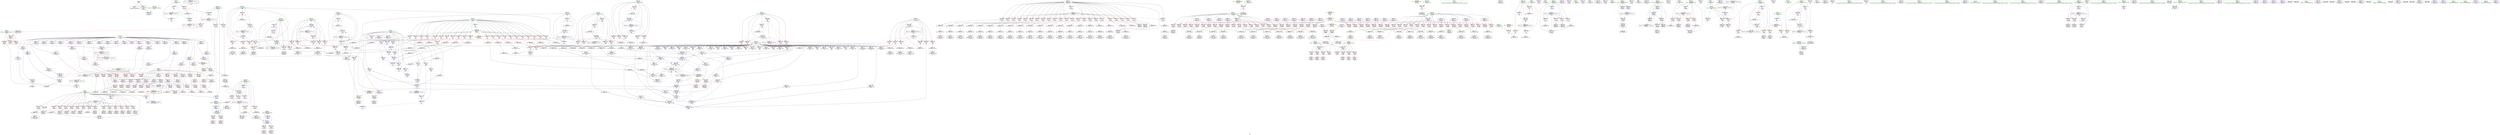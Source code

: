 digraph "SVFG" {
	label="SVFG";

	Node0x564637450b10 [shape=record,color=grey,label="{NodeID: 0\nNullPtr}"];
	Node0x564637450b10 -> Node0x564637460040[style=solid];
	Node0x564637450b10 -> Node0x564637460140[style=solid];
	Node0x5646374cad70 [shape=record,color=black,label="{NodeID: 941\nMR_15V_4 = PHI(MR_15V_5, MR_15V_3, )\npts\{8 \}\n|{|<s2>14|<s3>14|<s4>14}}"];
	Node0x5646374cad70 -> Node0x5646374c0340[style=dashed];
	Node0x5646374cad70 -> Node0x5646374cad70[style=dashed];
	Node0x5646374cad70:s2 -> Node0x564637470f60[style=dashed,color=red];
	Node0x5646374cad70:s3 -> Node0x5646374824d0[style=dashed,color=red];
	Node0x5646374cad70:s4 -> Node0x5646374c6c70[style=dashed,color=red];
	Node0x564637473980 [shape=record,color=grey,label="{NodeID: 775\n895 = Binary(893, 894, )\n}"];
	Node0x564637473980 -> Node0x564637473e00[style=solid];
	Node0x5646374825a0 [shape=record,color=blue,label="{NodeID: 609\n154\<--529\ncol\<--\n_Z5solveiii\n}"];
	Node0x5646374825a0 -> Node0x5646374c7170[style=dashed];
	Node0x56463746a200 [shape=record,color=red,label="{NodeID: 443\n220\<--152\n\<--d\n_Z5solveiii\n}"];
	Node0x56463746a200 -> Node0x5646374961b0[style=solid];
	Node0x56463746d750 [shape=record,color=purple,label="{NodeID: 277\n119\<--35\narrayidx17\<--_ZL1D\n_Z3dfsiii\n}"];
	Node0x56463746d750 -> Node0x564637468250[style=solid];
	Node0x56463745e940 [shape=record,color=black,label="{NodeID: 111\n343\<--342\nidxprom101\<--rem100\n_Z5solveiii\n}"];
	Node0x56463749b5b0 [shape=record,color=grey,label="{NodeID: 886\n416 = cmp(411, 415, )\n}"];
	Node0x56463747f890 [shape=record,color=red,label="{NodeID: 554\n874\<--717\n\<--i38\nmain\n}"];
	Node0x56463747f890 -> Node0x56463748a6a0[style=solid];
	Node0x564637467550 [shape=record,color=red,label="{NodeID: 388\n95\<--64\n\<--x.addr\n_Z3dfsiii\n}"];
	Node0x564637467550 -> Node0x564637460620[style=solid];
	Node0x564637462c50 [shape=record,color=purple,label="{NodeID: 222\n788\<--13\n\<--corner\nmain\n}"];
	Node0x564637462c50 -> Node0x564637483ed0[style=solid];
	Node0x56463745f310 [shape=record,color=green,label="{NodeID: 56\n705\<--706\nargv.addr\<--argv.addr_field_insensitive\nmain\n}"];
	Node0x56463745f310 -> Node0x5646374836b0[style=solid];
	Node0x564637496330 [shape=record,color=grey,label="{NodeID: 831\n840 = Binary(839, 240, )\n}"];
	Node0x564637496330 -> Node0x564637465dc0[style=solid];
	Node0x564637485320 [shape=record,color=blue,label="{NodeID: 665\n721\<--937\ni72\<--inc88\nmain\n}"];
	Node0x564637485320 -> Node0x56463747fe40[style=dashed];
	Node0x564637485320 -> Node0x56463747ff10[style=dashed];
	Node0x564637485320 -> Node0x56463747ffe0[style=dashed];
	Node0x564637485320 -> Node0x5646374800b0[style=dashed];
	Node0x564637485320 -> Node0x564637480180[style=dashed];
	Node0x564637485320 -> Node0x564637480250[style=dashed];
	Node0x564637485320 -> Node0x564637485320[style=dashed];
	Node0x564637485320 -> Node0x5646374c2640[style=dashed];
	Node0x56463747cbe0 [shape=record,color=red,label="{NodeID: 499\n294\<--293\n\<--arrayidx69\n_Z5solveiii\n}"];
	Node0x56463747cbe0 -> Node0x564637498d30[style=solid];
	Node0x5646374704d0 [shape=record,color=purple,label="{NodeID: 333\n501\<--36\narrayidx208\<--pos\n_Z5solveiii\n}"];
	Node0x5646374704d0 -> Node0x56463747e2a0[style=solid];
	Node0x564637465dc0 [shape=record,color=black,label="{NodeID: 167\n841\<--840\nidxprom32\<--sub31\nmain\n}"];
	Node0x5646374570f0 [shape=record,color=green,label="{NodeID: 1\n7\<--1\n\<--dummyObj\nCan only get source location for instruction, argument, global var or function.}"];
	Node0x564637473b00 [shape=record,color=grey,label="{NodeID: 776\n489 = Binary(488, 330, )\n}"];
	Node0x564637473b00 -> Node0x564637473c80[style=solid];
	Node0x564637482670 [shape=record,color=blue,label="{NodeID: 610\n539\<--541\narrayidx224\<--\n_Z5solveiii\n|{<s0>3|<s1>3|<s2>3|<s3>3}}"];
	Node0x564637482670:s0 -> Node0x564637467fe0[style=dashed,color=red];
	Node0x564637482670:s1 -> Node0x5646374680b0[style=dashed,color=red];
	Node0x564637482670:s2 -> Node0x564637481700[style=dashed,color=red];
	Node0x564637482670:s3 -> Node0x5646374c5d70[style=dashed,color=red];
	Node0x56463746a2d0 [shape=record,color=red,label="{NodeID: 444\n238\<--152\n\<--d\n_Z5solveiii\n}"];
	Node0x56463746a2d0 -> Node0x5646374973b0[style=solid];
	Node0x56463746d820 [shape=record,color=purple,label="{NodeID: 278\n182\<--35\narrayidx\<--_ZL1D\n_Z5solveiii\n}"];
	Node0x56463745ea10 [shape=record,color=black,label="{NodeID: 112\n348\<--347\nidxprom105\<--add104\n_Z5solveiii\n}"];
	Node0x56463749b730 [shape=record,color=grey,label="{NodeID: 887\n829 = cmp(826, 828, )\n}"];
	Node0x56463747f960 [shape=record,color=red,label="{NodeID: 555\n880\<--719\n\<--i54\nmain\n}"];
	Node0x56463747f960 -> Node0x564637498eb0[style=solid];
	Node0x564637467620 [shape=record,color=red,label="{NodeID: 389\n108\<--64\n\<--x.addr\n_Z3dfsiii\n}"];
	Node0x564637467620 -> Node0x5646374946b0[style=solid];
	Node0x564637462d20 [shape=record,color=purple,label="{NodeID: 223\n791\<--13\n\<--corner\nmain\n}"];
	Node0x564637462d20 -> Node0x564637483fa0[style=solid];
	Node0x56463745f3e0 [shape=record,color=green,label="{NodeID: 57\n707\<--708\nT\<--T_field_insensitive\nmain\n}"];
	Node0x56463745f3e0 -> Node0x56463747e920[style=solid];
	Node0x5646374bc520 [shape=record,color=yellow,style=double,label="{NodeID: 998\n89V_1 = ENCHI(MR_89V_0)\npts\{730 \}\nFun[main]}"];
	Node0x5646374bc520 -> Node0x564637480ce0[style=dashed];
	Node0x5646374964b0 [shape=record,color=grey,label="{NodeID: 832\n391 = Binary(390, 240, )\n}"];
	Node0x5646374964b0 -> Node0x564637475d80[style=solid];
	Node0x5646374853f0 [shape=record,color=blue,label="{NodeID: 666\n723\<--240\ni90\<--\nmain\n}"];
	Node0x5646374853f0 -> Node0x564637480320[style=dashed];
	Node0x5646374853f0 -> Node0x5646374803f0[style=dashed];
	Node0x5646374853f0 -> Node0x5646374804c0[style=dashed];
	Node0x5646374853f0 -> Node0x564637480590[style=dashed];
	Node0x5646374853f0 -> Node0x564637480660[style=dashed];
	Node0x5646374853f0 -> Node0x564637485660[style=dashed];
	Node0x5646374853f0 -> Node0x5646374c2b40[style=dashed];
	Node0x56463747ccb0 [shape=record,color=red,label="{NodeID: 500\n305\<--304\n\<--arrayidx75\n_Z5solveiii\n}"];
	Node0x56463747ccb0 -> Node0x56463748a820[style=solid];
	Node0x5646374705a0 [shape=record,color=purple,label="{NodeID: 334\n525\<--36\narrayidx218\<--pos\n_Z5solveiii\n}"];
	Node0x5646374705a0 -> Node0x56463747e370[style=solid];
	Node0x564637465e90 [shape=record,color=black,label="{NodeID: 168\n861\<--860\nidxprom44\<--sub43\nmain\n}"];
	Node0x564637433650 [shape=record,color=green,label="{NodeID: 2\n35\<--1\n_ZL1D\<--dummyObj\nGlob }"];
	Node0x564637473c80 [shape=record,color=grey,label="{NodeID: 777\n490 = Binary(489, 106, )\n}"];
	Node0x564637473c80 -> Node0x564637464490[style=solid];
	Node0x564637482740 [shape=record,color=blue,label="{NodeID: 611\n156\<--7\ncnt\<--\n_Z5solveiii\n}"];
	Node0x564637482740 -> Node0x56463747b110[style=dashed];
	Node0x564637482740 -> Node0x56463747b1e0[style=dashed];
	Node0x564637482740 -> Node0x5646374828e0[style=dashed];
	Node0x564637482740 -> Node0x564637482b50[style=dashed];
	Node0x56463746a3a0 [shape=record,color=red,label="{NodeID: 445\n250\<--152\n\<--d\n_Z5solveiii\n}"];
	Node0x56463746a3a0 -> Node0x564637497b30[style=solid];
	Node0x56463746d8f0 [shape=record,color=purple,label="{NodeID: 279\n183\<--35\narrayidx1\<--_ZL1D\n_Z5solveiii\n}"];
	Node0x56463746d8f0 -> Node0x56463747bfb0[style=solid];
	Node0x56463745eae0 [shape=record,color=black,label="{NodeID: 113\n352\<--351\nidxprom107\<--\n_Z5solveiii\n}"];
	Node0x56463749b8b0 [shape=record,color=grey,label="{NodeID: 888\n634 = cmp(633, 240, )\n}"];
	Node0x56463749b8b0 -> Node0x564637465330[style=solid];
	Node0x56463747fa30 [shape=record,color=red,label="{NodeID: 556\n885\<--719\n\<--i54\nmain\n}"];
	Node0x56463747fa30 -> Node0x564637484e40[style=solid];
	Node0x5646374676f0 [shape=record,color=red,label="{NodeID: 390\n78\<--66\n\<--y.addr\n_Z3dfsiii\n}"];
	Node0x5646374676f0 -> Node0x5646374603b0[style=solid];
	Node0x564637462df0 [shape=record,color=purple,label="{NodeID: 224\n794\<--13\n\<--corner\nmain\n}"];
	Node0x564637462df0 -> Node0x564637484070[style=solid];
	Node0x56463745f4b0 [shape=record,color=green,label="{NodeID: 58\n709\<--710\nt\<--t_field_insensitive\nmain\n}"];
	Node0x56463745f4b0 -> Node0x56463747e9f0[style=solid];
	Node0x56463745f4b0 -> Node0x56463747eac0[style=solid];
	Node0x56463745f4b0 -> Node0x56463747eb90[style=solid];
	Node0x56463745f4b0 -> Node0x564637483780[style=solid];
	Node0x56463745f4b0 -> Node0x564637485db0[style=solid];
	Node0x5646374bc600 [shape=record,color=yellow,style=double,label="{NodeID: 999\n91V_1 = ENCHI(MR_91V_0)\npts\{732 \}\nFun[main]}"];
	Node0x5646374bc600 -> Node0x564637480db0[style=dashed];
	Node0x564637496630 [shape=record,color=grey,label="{NodeID: 833\n848 = Binary(847, 127, )\n}"];
	Node0x564637496630 -> Node0x564637484960[style=solid];
	Node0x5646374854c0 [shape=record,color=blue,label="{NodeID: 667\n955\<--949\narrayidx100\<--sub96\nmain\n}"];
	Node0x5646374854c0 -> Node0x564637485590[style=dashed];
	Node0x56463747cd80 [shape=record,color=red,label="{NodeID: 501\n316\<--315\n\<--arrayidx83\n_Z5solveiii\n}"];
	Node0x56463747cd80 -> Node0x56463748b420[style=solid];
	Node0x564637470670 [shape=record,color=purple,label="{NodeID: 335\n650\<--40\n\<--.str\n_Z5solveiii\n}"];
	Node0x564637465f60 [shape=record,color=black,label="{NodeID: 169\n868\<--867\nidxprom48\<--sub47\nmain\n}"];
	Node0x564637419790 [shape=record,color=green,label="{NodeID: 3\n40\<--1\n.str\<--dummyObj\nGlob }"];
	Node0x5646374cbc70 [shape=record,color=black,label="{NodeID: 944\nMR_12V_6 = PHI(MR_12V_7, MR_12V_3, )\npts\{50000 \}\n|{|<s2>14|<s3>14|<s4>14|<s5>14|<s6>14|<s7>14|<s8>14|<s9>14|<s10>14|<s11>14|<s12>14|<s13>14}}"];
	Node0x5646374cbc70 -> Node0x5646374c3f40[style=dashed];
	Node0x5646374cbc70 -> Node0x5646374cbc70[style=dashed];
	Node0x5646374cbc70:s2 -> Node0x56463747c150[style=dashed,color=red];
	Node0x5646374cbc70:s3 -> Node0x56463747c490[style=dashed,color=red];
	Node0x5646374cbc70:s4 -> Node0x56463747c7d0[style=dashed,color=red];
	Node0x5646374cbc70:s5 -> Node0x56463747cb10[style=dashed,color=red];
	Node0x5646374cbc70:s6 -> Node0x56463747ce50[style=dashed,color=red];
	Node0x5646374cbc70:s7 -> Node0x56463747d190[style=dashed,color=red];
	Node0x5646374cbc70:s8 -> Node0x56463747d4d0[style=dashed,color=red];
	Node0x5646374cbc70:s9 -> Node0x56463747d810[style=dashed,color=red];
	Node0x5646374cbc70:s10 -> Node0x56463747db50[style=dashed,color=red];
	Node0x5646374cbc70:s11 -> Node0x56463747de90[style=dashed,color=red];
	Node0x5646374cbc70:s12 -> Node0x56463747e1d0[style=dashed,color=red];
	Node0x5646374cbc70:s13 -> Node0x564637482670[style=dashed,color=red];
	Node0x564637473e00 [shape=record,color=grey,label="{NodeID: 778\n896 = Binary(895, 127, )\n}"];
	Node0x564637473e00 -> Node0x564637484f10[style=solid];
	Node0x564637482810 [shape=record,color=blue,label="{NodeID: 612\n158\<--7\ni\<--\n_Z5solveiii\n}"];
	Node0x564637482810 -> Node0x5646374c9470[style=dashed];
	Node0x56463746a470 [shape=record,color=red,label="{NodeID: 446\n268\<--152\n\<--d\n_Z5solveiii\n}"];
	Node0x56463746a470 -> Node0x564637498130[style=solid];
	Node0x56463746d9c0 [shape=record,color=purple,label="{NodeID: 280\n191\<--35\narrayidx5\<--_ZL1D\n_Z5solveiii\n}"];
	Node0x56463745ebb0 [shape=record,color=black,label="{NodeID: 114\n364\<--363\nidxprom113\<--rem112\n_Z5solveiii\n}"];
	Node0x56463749ba30 [shape=record,color=grey,label="{NodeID: 889\n265 = cmp(260, 264, )\n}"];
	Node0x56463747fb00 [shape=record,color=red,label="{NodeID: 557\n886\<--719\n\<--i54\nmain\n}"];
	Node0x56463747fb00 -> Node0x56463748b5a0[style=solid];
	Node0x5646374677c0 [shape=record,color=red,label="{NodeID: 391\n87\<--66\n\<--y.addr\n_Z3dfsiii\n}"];
	Node0x5646374677c0 -> Node0x564637460550[style=solid];
	Node0x564637462ec0 [shape=record,color=purple,label="{NodeID: 225\n796\<--13\n\<--corner\nmain\n}"];
	Node0x564637462ec0 -> Node0x564637484140[style=solid];
	Node0x56463745f580 [shape=record,color=green,label="{NodeID: 59\n711\<--712\ni\<--i_field_insensitive\nmain\n}"];
	Node0x56463745f580 -> Node0x56463747ec60[style=solid];
	Node0x56463745f580 -> Node0x56463747ed30[style=solid];
	Node0x56463745f580 -> Node0x56463747ee00[style=solid];
	Node0x56463745f580 -> Node0x564637483850[style=solid];
	Node0x56463745f580 -> Node0x564637483b90[style=solid];
	Node0x5646374967b0 [shape=record,color=grey,label="{NodeID: 834\n832 = Binary(831, 240, )\n}"];
	Node0x5646374967b0 -> Node0x564637465cf0[style=solid];
	Node0x564637485590 [shape=record,color=blue,label="{NodeID: 668\n966\<--960\narrayidx106\<--sub102\nmain\n}"];
	Node0x564637485590 -> Node0x5646374854c0[style=dashed];
	Node0x564637485590 -> Node0x5646374c7b70[style=dashed];
	Node0x56463747ce50 [shape=record,color=red,label="{NodeID: 502\n320\<--319\n\<--arrayidx86\n_Z5solveiii\n}"];
	Node0x56463747ce50 -> Node0x5646374994b0[style=solid];
	Node0x564637470740 [shape=record,color=purple,label="{NodeID: 336\n662\<--42\n\<--.str.1\n_Z5solveiii\n}"];
	Node0x564637466030 [shape=record,color=black,label="{NodeID: 170\n888\<--887\nidxprom60\<--sub59\nmain\n}"];
	Node0x564637419820 [shape=record,color=green,label="{NodeID: 4\n42\<--1\n.str.1\<--dummyObj\nGlob }"];
	Node0x5646374cc170 [shape=record,color=black,label="{NodeID: 945\nMR_98V_3 = PHI(MR_98V_4, MR_98V_2, )\npts\{39 370000 \}\n|{|<s2>14|<s3>14}}"];
	Node0x5646374cc170 -> Node0x5646374c4e40[style=dashed];
	Node0x5646374cc170 -> Node0x5646374cc170[style=dashed];
	Node0x5646374cc170:s2 -> Node0x564637481e50[style=dashed,color=red];
	Node0x5646374cc170:s3 -> Node0x5646374bfe40[style=dashed,color=red];
	Node0x564637473f80 [shape=record,color=grey,label="{NodeID: 779\n523 = Binary(519, 522, )\n}"];
	Node0x564637473f80 -> Node0x564637464700[style=solid];
	Node0x5646374828e0 [shape=record,color=blue,label="{NodeID: 613\n156\<--571\ncnt\<--add239\n_Z5solveiii\n}"];
	Node0x5646374828e0 -> Node0x56463747b110[style=dashed];
	Node0x5646374828e0 -> Node0x56463747b1e0[style=dashed];
	Node0x5646374828e0 -> Node0x5646374828e0[style=dashed];
	Node0x5646374828e0 -> Node0x564637482b50[style=dashed];
	Node0x56463746a540 [shape=record,color=red,label="{NodeID: 447\n280\<--152\n\<--d\n_Z5solveiii\n}"];
	Node0x56463746a540 -> Node0x564637489c20[style=solid];
	Node0x56463746da90 [shape=record,color=purple,label="{NodeID: 281\n192\<--35\narrayidx6\<--_ZL1D\n_Z5solveiii\n}"];
	Node0x56463746da90 -> Node0x56463747c080[style=solid];
	Node0x56463745ec80 [shape=record,color=black,label="{NodeID: 115\n369\<--368\nidxprom117\<--add116\n_Z5solveiii\n}"];
	Node0x56463747fbd0 [shape=record,color=red,label="{NodeID: 558\n894\<--719\n\<--i54\nmain\n}"];
	Node0x56463747fbd0 -> Node0x564637473980[style=solid];
	Node0x564637467890 [shape=record,color=red,label="{NodeID: 392\n98\<--66\n\<--y.addr\n_Z3dfsiii\n}"];
	Node0x564637467890 -> Node0x5646374606f0[style=solid];
	Node0x564637462f90 [shape=record,color=purple,label="{NodeID: 226\n801\<--13\n\<--corner\nmain\n}"];
	Node0x564637462f90 -> Node0x564637484210[style=solid];
	Node0x56463745f650 [shape=record,color=green,label="{NodeID: 60\n713\<--714\nj\<--j_field_insensitive\nmain\n}"];
	Node0x56463745f650 -> Node0x56463747eed0[style=solid];
	Node0x56463745f650 -> Node0x56463747efa0[style=solid];
	Node0x56463745f650 -> Node0x56463747f070[style=solid];
	Node0x56463745f650 -> Node0x564637483920[style=solid];
	Node0x56463745f650 -> Node0x564637483ac0[style=solid];
	Node0x564637496930 [shape=record,color=grey,label="{NodeID: 835\n379 = Binary(371, 378, )\n}"];
	Node0x564637496930 -> Node0x564637463520[style=solid];
	Node0x564637485660 [shape=record,color=blue,label="{NodeID: 669\n723\<--970\ni90\<--inc108\nmain\n}"];
	Node0x564637485660 -> Node0x564637480320[style=dashed];
	Node0x564637485660 -> Node0x5646374803f0[style=dashed];
	Node0x564637485660 -> Node0x5646374804c0[style=dashed];
	Node0x564637485660 -> Node0x564637480590[style=dashed];
	Node0x564637485660 -> Node0x564637480660[style=dashed];
	Node0x564637485660 -> Node0x564637485660[style=dashed];
	Node0x564637485660 -> Node0x5646374c2b40[style=dashed];
	Node0x56463747cf20 [shape=record,color=red,label="{NodeID: 503\n324\<--323\n\<--arrayidx88\n_Z5solveiii\n}"];
	Node0x56463747cf20 -> Node0x5646374994b0[style=solid];
	Node0x564637470810 [shape=record,color=purple,label="{NodeID: 337\n675\<--42\n\<--.str.1\n_Z5solveiii\n}"];
	Node0x564637466100 [shape=record,color=black,label="{NodeID: 171\n899\<--898\nidxprom66\<--sub65\nmain\n}"];
	Node0x56463745d550 [shape=record,color=green,label="{NodeID: 5\n44\<--1\n.str.2\<--dummyObj\nGlob }"];
	Node0x564637474100 [shape=record,color=grey,label="{NodeID: 780\n484 = Binary(476, 483, )\n}"];
	Node0x564637474100 -> Node0x5646374643c0[style=solid];
	Node0x5646374829b0 [shape=record,color=blue,label="{NodeID: 614\n158\<--575\ni\<--inc241\n_Z5solveiii\n}"];
	Node0x5646374829b0 -> Node0x5646374c9470[style=dashed];
	Node0x56463746a610 [shape=record,color=red,label="{NodeID: 448\n298\<--152\n\<--d\n_Z5solveiii\n}"];
	Node0x56463746a610 -> Node0x564637489920[style=solid];
	Node0x56463746db60 [shape=record,color=purple,label="{NodeID: 282\n213\<--35\narrayidx16\<--_ZL1D\n_Z5solveiii\n}"];
	Node0x564637463450 [shape=record,color=black,label="{NodeID: 116\n375\<--374\nidxprom121\<--rem120\n_Z5solveiii\n}"];
	Node0x56463747fca0 [shape=record,color=red,label="{NodeID: 559\n897\<--719\n\<--i54\nmain\n}"];
	Node0x56463747fca0 -> Node0x564637473380[style=solid];
	Node0x564637467960 [shape=record,color=red,label="{NodeID: 393\n115\<--66\n\<--y.addr\n_Z3dfsiii\n}"];
	Node0x564637467960 -> Node0x564637494530[style=solid];
	Node0x564637463060 [shape=record,color=purple,label="{NodeID: 227\n804\<--13\n\<--corner\nmain\n}"];
	Node0x564637463060 -> Node0x5646374842e0[style=solid];
	Node0x56463745f720 [shape=record,color=green,label="{NodeID: 61\n715\<--716\ni22\<--i22_field_insensitive\nmain\n}"];
	Node0x56463745f720 -> Node0x56463747f140[style=solid];
	Node0x56463745f720 -> Node0x56463747f210[style=solid];
	Node0x56463745f720 -> Node0x56463747f2e0[style=solid];
	Node0x56463745f720 -> Node0x56463747f3b0[style=solid];
	Node0x56463745f720 -> Node0x56463747f480[style=solid];
	Node0x56463745f720 -> Node0x5646374846f0[style=solid];
	Node0x56463745f720 -> Node0x564637484960[style=solid];
	Node0x564637496ab0 [shape=record,color=grey,label="{NodeID: 836\n403 = Binary(402, 106, )\n}"];
	Node0x564637496ab0 -> Node0x564637463860[style=solid];
	Node0x564637485730 [shape=record,color=blue,label="{NodeID: 670\n725\<--240\ni110\<--\nmain\n}"];
	Node0x564637485730 -> Node0x564637480730[style=dashed];
	Node0x564637485730 -> Node0x564637480800[style=dashed];
	Node0x564637485730 -> Node0x5646374808d0[style=dashed];
	Node0x564637485730 -> Node0x5646374809a0[style=dashed];
	Node0x564637485730 -> Node0x564637480a70[style=dashed];
	Node0x564637485730 -> Node0x5646374859a0[style=dashed];
	Node0x564637485730 -> Node0x5646374c3040[style=dashed];
	Node0x56463747cff0 [shape=record,color=red,label="{NodeID: 504\n335\<--334\n\<--arrayidx95\n_Z5solveiii\n}"];
	Node0x56463747cff0 -> Node0x56463748bba0[style=solid];
	Node0x5646374708e0 [shape=record,color=purple,label="{NodeID: 338\n665\<--44\n\<--.str.2\n_Z5solveiii\n}"];
	Node0x5646374661d0 [shape=record,color=black,label="{NodeID: 172\n922\<--921\nidxprom80\<--sub79\nmain\n}"];
	Node0x56463745d5e0 [shape=record,color=green,label="{NodeID: 6\n46\<--1\n.str.3\<--dummyObj\nGlob }"];
	Node0x564637474280 [shape=record,color=grey,label="{NodeID: 781\n995 = Binary(994, 240, )\n}"];
	Node0x564637474280 -> Node0x5646374665e0[style=solid];
	Node0x564637482a80 [shape=record,color=blue,label="{NodeID: 615\n146\<--580\nbridge\<--frombool\n_Z5solveiii\n}"];
	Node0x564637482a80 -> Node0x5646374699e0[style=dashed];
	Node0x564637482a80 -> Node0x564637469ab0[style=dashed];
	Node0x56463746a6e0 [shape=record,color=red,label="{NodeID: 449\n310\<--152\n\<--d\n_Z5solveiii\n}"];
	Node0x56463746a6e0 -> Node0x56463748b720[style=solid];
	Node0x56463746dc30 [shape=record,color=purple,label="{NodeID: 283\n214\<--35\narrayidx17\<--_ZL1D\n_Z5solveiii\n}"];
	Node0x56463746dc30 -> Node0x56463747c2f0[style=solid];
	Node0x564637463520 [shape=record,color=black,label="{NodeID: 117\n380\<--379\nidxprom125\<--add124\n_Z5solveiii\n}"];
	Node0x5646374bb000 [shape=record,color=black,label="{NodeID: 892\nMR_21V_3 = PHI(MR_21V_4, MR_21V_2, )\npts\{139 \}\n}"];
	Node0x5646374bb000 -> Node0x564637468320[style=dashed];
	Node0x56463747fd70 [shape=record,color=red,label="{NodeID: 560\n905\<--719\n\<--i54\nmain\n}"];
	Node0x56463747fd70 -> Node0x564637473080[style=solid];
	Node0x564637467a30 [shape=record,color=red,label="{NodeID: 394\n91\<--68\n\<--col.addr\n_Z3dfsiii\n}"];
	Node0x564637467a30 -> Node0x56463749acb0[style=solid];
	Node0x564637463130 [shape=record,color=purple,label="{NodeID: 228\n807\<--13\n\<--corner\nmain\n}"];
	Node0x564637463130 -> Node0x5646374843b0[style=solid];
	Node0x56463745f7f0 [shape=record,color=green,label="{NodeID: 62\n717\<--718\ni38\<--i38_field_insensitive\nmain\n}"];
	Node0x56463745f7f0 -> Node0x56463747f550[style=solid];
	Node0x56463745f7f0 -> Node0x56463747f620[style=solid];
	Node0x56463745f7f0 -> Node0x56463747f6f0[style=solid];
	Node0x56463745f7f0 -> Node0x56463747f7c0[style=solid];
	Node0x56463745f7f0 -> Node0x56463747f890[style=solid];
	Node0x56463745f7f0 -> Node0x564637484a30[style=solid];
	Node0x56463745f7f0 -> Node0x564637484ca0[style=solid];
	Node0x564637496c30 [shape=record,color=grey,label="{NodeID: 837\n420 = Binary(419, 270, )\n}"];
	Node0x564637496c30 -> Node0x564637489620[style=solid];
	Node0x564637485800 [shape=record,color=blue,label="{NodeID: 671\n989\<--983\narrayidx120\<--sub116\nmain\n}"];
	Node0x564637485800 -> Node0x5646374858d0[style=dashed];
	Node0x56463747d0c0 [shape=record,color=red,label="{NodeID: 505\n346\<--345\n\<--arrayidx103\n_Z5solveiii\n}"];
	Node0x56463747d0c0 -> Node0x564637475300[style=solid];
	Node0x5646374709b0 [shape=record,color=purple,label="{NodeID: 339\n678\<--46\n\<--.str.3\n_Z5solveiii\n}"];
	Node0x5646374662a0 [shape=record,color=black,label="{NodeID: 173\n930\<--929\nidxprom84\<--sub83\nmain\n}"];
	Node0x5646374337d0 [shape=record,color=green,label="{NodeID: 7\n48\<--1\n.str.4\<--dummyObj\nGlob }"];
	Node0x564637474400 [shape=record,color=grey,label="{NodeID: 782\n993 = Binary(992, 127, )\n}"];
	Node0x564637474400 -> Node0x5646374858d0[style=solid];
	Node0x564637482b50 [shape=record,color=blue,label="{NodeID: 616\n156\<--7\ncnt\<--\n_Z5solveiii\n}"];
	Node0x564637482b50 -> Node0x5646374cd5a0[style=dashed];
	Node0x56463746a7b0 [shape=record,color=red,label="{NodeID: 450\n328\<--152\n\<--d\n_Z5solveiii\n}"];
	Node0x56463746a7b0 -> Node0x564637473200[style=solid];
	Node0x56463746dd00 [shape=record,color=purple,label="{NodeID: 284\n224\<--35\narrayidx24\<--_ZL1D\n_Z5solveiii\n}"];
	Node0x5646374635f0 [shape=record,color=black,label="{NodeID: 118\n384\<--383\nidxprom127\<--\n_Z5solveiii\n}"];
	Node0x5646374bb500 [shape=record,color=black,label="{NodeID: 893\nMR_47V_7 = PHI(MR_47V_1, MR_47V_6, )\npts\{165 \}\n}"];
	Node0x56463747fe40 [shape=record,color=red,label="{NodeID: 561\n911\<--721\n\<--i72\nmain\n}"];
	Node0x56463747fe40 -> Node0x564637498a30[style=solid];
	Node0x564637467b00 [shape=record,color=red,label="{NodeID: 395\n94\<--68\n\<--col.addr\n_Z3dfsiii\n}"];
	Node0x564637467b00 -> Node0x564637481700[style=solid];
	Node0x564637463200 [shape=record,color=purple,label="{NodeID: 229\n812\<--13\n\<--corner\nmain\n}"];
	Node0x564637463200 -> Node0x564637484480[style=solid];
	Node0x56463745f8c0 [shape=record,color=green,label="{NodeID: 63\n719\<--720\ni54\<--i54_field_insensitive\nmain\n}"];
	Node0x56463745f8c0 -> Node0x56463747f960[style=solid];
	Node0x56463745f8c0 -> Node0x56463747fa30[style=solid];
	Node0x56463745f8c0 -> Node0x56463747fb00[style=solid];
	Node0x56463745f8c0 -> Node0x56463747fbd0[style=solid];
	Node0x56463745f8c0 -> Node0x56463747fca0[style=solid];
	Node0x56463745f8c0 -> Node0x56463747fd70[style=solid];
	Node0x56463745f8c0 -> Node0x564637484d70[style=solid];
	Node0x56463745f8c0 -> Node0x564637484fe0[style=solid];
	Node0x564637496db0 [shape=record,color=grey,label="{NodeID: 838\n257 = Binary(249, 256, )\n}"];
	Node0x564637496db0 -> Node0x56463745dde0[style=solid];
	Node0x5646374858d0 [shape=record,color=blue,label="{NodeID: 672\n999\<--993\narrayidx126\<--sub122\nmain\n}"];
	Node0x5646374858d0 -> Node0x5646374c7b70[style=dashed];
	Node0x56463747d190 [shape=record,color=red,label="{NodeID: 506\n350\<--349\n\<--arrayidx106\n_Z5solveiii\n}"];
	Node0x56463747d190 -> Node0x56463749a230[style=solid];
	Node0x564637470a80 [shape=record,color=purple,label="{NodeID: 340\n682\<--48\n\<--.str.4\n_Z5solveiii\n}"];
	Node0x564637466370 [shape=record,color=black,label="{NodeID: 174\n952\<--951\nidxprom98\<--sub97\nmain\n}"];
	Node0x564637433860 [shape=record,color=green,label="{NodeID: 8\n50\<--1\n.str.5\<--dummyObj\nGlob }"];
	Node0x5646374cd5a0 [shape=record,color=black,label="{NodeID: 949\nMR_39V_6 = PHI(MR_39V_8, MR_39V_5, )\npts\{157 \}\n}"];
	Node0x5646374cd5a0 -> Node0x56463747b2b0[style=dashed];
	Node0x5646374cd5a0 -> Node0x56463747b380[style=dashed];
	Node0x5646374cd5a0 -> Node0x564637482dc0[style=dashed];
	Node0x5646374cd5a0 -> Node0x5646374cd5a0[style=dashed];
	Node0x564637474580 [shape=record,color=grey,label="{NodeID: 783\n992 = Binary(240, 991, )\n}"];
	Node0x564637474580 -> Node0x564637474400[style=solid];
	Node0x564637482c20 [shape=record,color=blue,label="{NodeID: 617\n160\<--7\ni244\<--\n_Z5solveiii\n}"];
	Node0x564637482c20 -> Node0x5646374cdaa0[style=dashed];
	Node0x56463746a880 [shape=record,color=red,label="{NodeID: 451\n340\<--152\n\<--d\n_Z5solveiii\n}"];
	Node0x56463746a880 -> Node0x564637475600[style=solid];
	Node0x56463746ddd0 [shape=record,color=purple,label="{NodeID: 285\n225\<--35\narrayidx25\<--_ZL1D\n_Z5solveiii\n}"];
	Node0x56463746ddd0 -> Node0x56463747c3c0[style=solid];
	Node0x5646374636c0 [shape=record,color=black,label="{NodeID: 119\n393\<--392\nidxprom133\<--rem132\n_Z5solveiii\n}"];
	Node0x5646374888a0 [shape=record,color=grey,label="{NodeID: 728\n461 = Binary(460, 106, )\n}"];
	Node0x5646374888a0 -> Node0x564637464080[style=solid];
	Node0x56463747ff10 [shape=record,color=red,label="{NodeID: 562\n917\<--721\n\<--i72\nmain\n}"];
	Node0x56463747ff10 -> Node0x564637488ea0[style=solid];
	Node0x564637467bd0 [shape=record,color=red,label="{NodeID: 396\n122\<--68\n\<--col.addr\n_Z3dfsiii\n|{<s0>1}}"];
	Node0x564637467bd0:s0 -> Node0x564637502060[style=solid,color=red];
	Node0x5646374632d0 [shape=record,color=purple,label="{NodeID: 230\n817\<--13\n\<--corner\nmain\n}"];
	Node0x5646374632d0 -> Node0x564637484550[style=solid];
	Node0x56463745f990 [shape=record,color=green,label="{NodeID: 64\n721\<--722\ni72\<--i72_field_insensitive\nmain\n}"];
	Node0x56463745f990 -> Node0x56463747fe40[style=solid];
	Node0x56463745f990 -> Node0x56463747ff10[style=solid];
	Node0x56463745f990 -> Node0x56463747ffe0[style=solid];
	Node0x56463745f990 -> Node0x5646374800b0[style=solid];
	Node0x56463745f990 -> Node0x564637480180[style=solid];
	Node0x56463745f990 -> Node0x564637480250[style=solid];
	Node0x56463745f990 -> Node0x5646374850b0[style=solid];
	Node0x56463745f990 -> Node0x564637485320[style=solid];
	Node0x5646374bcb70 [shape=record,color=yellow,style=double,label="{NodeID: 1005\n2V_1 = ENCHI(MR_2V_0)\npts\{1 \}\nFun[_Z3dfsiii]|{|<s2>1}}"];
	Node0x5646374bcb70 -> Node0x564637468180[style=dashed];
	Node0x5646374bcb70 -> Node0x564637468250[style=dashed];
	Node0x5646374bcb70:s2 -> Node0x5646374bcb70[style=dashed,color=red];
	Node0x564637496f30 [shape=record,color=grey,label="{NodeID: 839\n241 = Binary(239, 106, )\n}"];
	Node0x564637496f30 -> Node0x564637461250[style=solid];
	Node0x5646374859a0 [shape=record,color=blue,label="{NodeID: 673\n725\<--1003\ni110\<--inc128\nmain\n}"];
	Node0x5646374859a0 -> Node0x564637480730[style=dashed];
	Node0x5646374859a0 -> Node0x564637480800[style=dashed];
	Node0x5646374859a0 -> Node0x5646374808d0[style=dashed];
	Node0x5646374859a0 -> Node0x5646374809a0[style=dashed];
	Node0x5646374859a0 -> Node0x564637480a70[style=dashed];
	Node0x5646374859a0 -> Node0x5646374859a0[style=dashed];
	Node0x5646374859a0 -> Node0x5646374c3040[style=dashed];
	Node0x56463747d260 [shape=record,color=red,label="{NodeID: 507\n354\<--353\n\<--arrayidx108\n_Z5solveiii\n}"];
	Node0x56463747d260 -> Node0x56463749a230[style=solid];
	Node0x564637470b50 [shape=record,color=purple,label="{NodeID: 341\n738\<--50\n\<--.str.5\nmain\n}"];
	Node0x564637466440 [shape=record,color=black,label="{NodeID: 175\n963\<--962\nidxprom104\<--sub103\nmain\n}"];
	Node0x5646374199d0 [shape=record,color=green,label="{NodeID: 9\n52\<--1\n.str.6\<--dummyObj\nGlob }"];
	Node0x5646374cdaa0 [shape=record,color=black,label="{NodeID: 950\nMR_43V_3 = PHI(MR_43V_4, MR_43V_2, )\npts\{161 \}\n}"];
	Node0x5646374cdaa0 -> Node0x56463747b790[style=dashed];
	Node0x5646374cdaa0 -> Node0x56463747b860[style=dashed];
	Node0x5646374cdaa0 -> Node0x56463747b930[style=dashed];
	Node0x5646374cdaa0 -> Node0x56463747ba00[style=dashed];
	Node0x5646374cdaa0 -> Node0x564637482f60[style=dashed];
	Node0x564637474700 [shape=record,color=grey,label="{NodeID: 784\n985 = Binary(984, 240, )\n}"];
	Node0x564637474700 -> Node0x564637466510[style=solid];
	Node0x564637482cf0 [shape=record,color=blue,label="{NodeID: 618\n162\<--7\nj\<--\n_Z5solveiii\n}"];
	Node0x564637482cf0 -> Node0x56463747bad0[style=dashed];
	Node0x564637482cf0 -> Node0x56463747bba0[style=dashed];
	Node0x564637482cf0 -> Node0x56463747bc70[style=dashed];
	Node0x564637482cf0 -> Node0x56463747bd40[style=dashed];
	Node0x564637482cf0 -> Node0x564637482e90[style=dashed];
	Node0x564637482cf0 -> Node0x5646374cdfa0[style=dashed];
	Node0x56463746a950 [shape=record,color=red,label="{NodeID: 452\n361\<--152\n\<--d\n_Z5solveiii\n}"];
	Node0x56463746a950 -> Node0x564637476680[style=solid];
	Node0x56463746dea0 [shape=record,color=purple,label="{NodeID: 286\n243\<--35\narrayidx35\<--_ZL1D\n_Z5solveiii\n}"];
	Node0x564637463790 [shape=record,color=black,label="{NodeID: 120\n398\<--397\nidxprom137\<--add136\n_Z5solveiii\n}"];
	Node0x5646374ba200 [shape=record,color=black,label="{NodeID: 895\nMR_87V_5 = PHI(MR_87V_7, MR_87V_4, )\npts\{728 \}\n}"];
	Node0x5646374ba200 -> Node0x564637480b40[style=dashed];
	Node0x5646374ba200 -> Node0x564637480c10[style=dashed];
	Node0x5646374ba200 -> Node0x564637485c10[style=dashed];
	Node0x5646374ba200 -> Node0x5646374ba200[style=dashed];
	Node0x5646374ba200 -> Node0x5646374c3540[style=dashed];
	Node0x564637488a20 [shape=record,color=grey,label="{NodeID: 729\n921 = Binary(920, 240, )\n}"];
	Node0x564637488a20 -> Node0x5646374661d0[style=solid];
	Node0x56463747ffe0 [shape=record,color=red,label="{NodeID: 563\n920\<--721\n\<--i72\nmain\n}"];
	Node0x56463747ffe0 -> Node0x564637488a20[style=solid];
	Node0x564637467ca0 [shape=record,color=red,label="{NodeID: 397\n104\<--70\n\<--d\n_Z3dfsiii\n}"];
	Node0x564637467ca0 -> Node0x56463749ab30[style=solid];
	Node0x56463746b230 [shape=record,color=purple,label="{NodeID: 231\n822\<--13\n\<--corner\nmain\n}"];
	Node0x56463746b230 -> Node0x564637484620[style=solid];
	Node0x56463745fa60 [shape=record,color=green,label="{NodeID: 65\n723\<--724\ni90\<--i90_field_insensitive\nmain\n}"];
	Node0x56463745fa60 -> Node0x564637480320[style=solid];
	Node0x56463745fa60 -> Node0x5646374803f0[style=solid];
	Node0x56463745fa60 -> Node0x5646374804c0[style=solid];
	Node0x56463745fa60 -> Node0x564637480590[style=solid];
	Node0x56463745fa60 -> Node0x564637480660[style=solid];
	Node0x56463745fa60 -> Node0x5646374853f0[style=solid];
	Node0x56463745fa60 -> Node0x564637485660[style=solid];
	Node0x5646374970b0 [shape=record,color=grey,label="{NodeID: 840\n630 = Binary(629, 127, )\n}"];
	Node0x5646374970b0 -> Node0x564637482f60[style=solid];
	Node0x564637485a70 [shape=record,color=blue,label="{NodeID: 674\n727\<--170\ndone\<--\nmain\n}"];
	Node0x564637485a70 -> Node0x564637480b40[style=dashed];
	Node0x564637485a70 -> Node0x564637480c10[style=dashed];
	Node0x564637485a70 -> Node0x564637485c10[style=dashed];
	Node0x564637485a70 -> Node0x5646374ba200[style=dashed];
	Node0x564637485a70 -> Node0x5646374c3540[style=dashed];
	Node0x56463747d330 [shape=record,color=red,label="{NodeID: 508\n367\<--366\n\<--arrayidx115\n_Z5solveiii\n}"];
	Node0x56463747d330 -> Node0x5646374958b0[style=solid];
	Node0x564637470c20 [shape=record,color=purple,label="{NodeID: 342\n748\<--52\n\<--.str.6\nmain\n}"];
	Node0x564637466510 [shape=record,color=black,label="{NodeID: 176\n986\<--985\nidxprom118\<--sub117\nmain\n}"];
	Node0x564637419a60 [shape=record,color=green,label="{NodeID: 10\n54\<--1\n.str.7\<--dummyObj\nGlob }"];
	Node0x5646374cdfa0 [shape=record,color=black,label="{NodeID: 951\nMR_45V_2 = PHI(MR_45V_4, MR_45V_1, )\npts\{163 \}\n}"];
	Node0x5646374cdfa0 -> Node0x564637482cf0[style=dashed];
	Node0x564637474880 [shape=record,color=grey,label="{NodeID: 785\n983 = Binary(982, 127, )\n}"];
	Node0x564637474880 -> Node0x564637485800[style=solid];
	Node0x564637482dc0 [shape=record,color=blue,label="{NodeID: 619\n156\<--620\ncnt\<--inc267\n_Z5solveiii\n}"];
	Node0x564637482dc0 -> Node0x5646374cd5a0[style=dashed];
	Node0x56463746aa20 [shape=record,color=red,label="{NodeID: 453\n372\<--152\n\<--d\n_Z5solveiii\n}"];
	Node0x56463746aa20 -> Node0x564637495d30[style=solid];
	Node0x56463746df70 [shape=record,color=purple,label="{NodeID: 287\n244\<--35\narrayidx36\<--_ZL1D\n_Z5solveiii\n}"];
	Node0x56463746df70 -> Node0x56463747c630[style=solid];
	Node0x564637463860 [shape=record,color=black,label="{NodeID: 121\n404\<--403\nidxprom141\<--rem140\n_Z5solveiii\n}"];
	Node0x564637488ba0 [shape=record,color=grey,label="{NodeID: 730\n431 = Binary(430, 270, )\n}"];
	Node0x564637488ba0 -> Node0x564637488d20[style=solid];
	Node0x5646374800b0 [shape=record,color=red,label="{NodeID: 564\n927\<--721\n\<--i72\nmain\n}"];
	Node0x5646374800b0 -> Node0x564637485250[style=solid];
	Node0x564637467d70 [shape=record,color=red,label="{NodeID: 398\n109\<--70\n\<--d\n_Z3dfsiii\n}"];
	Node0x564637467d70 -> Node0x5646374607c0[style=solid];
	Node0x56463746b2c0 [shape=record,color=purple,label="{NodeID: 232\n597\<--27\narrayidx252\<--edge\n_Z5solveiii\n}"];
	Node0x56463745fb30 [shape=record,color=green,label="{NodeID: 66\n725\<--726\ni110\<--i110_field_insensitive\nmain\n}"];
	Node0x56463745fb30 -> Node0x564637480730[style=solid];
	Node0x56463745fb30 -> Node0x564637480800[style=solid];
	Node0x56463745fb30 -> Node0x5646374808d0[style=solid];
	Node0x56463745fb30 -> Node0x5646374809a0[style=solid];
	Node0x56463745fb30 -> Node0x564637480a70[style=solid];
	Node0x56463745fb30 -> Node0x564637485730[style=solid];
	Node0x56463745fb30 -> Node0x5646374859a0[style=solid];
	Node0x564637497230 [shape=record,color=grey,label="{NodeID: 841\n821 = Binary(820, 127, )\n}"];
	Node0x564637497230 -> Node0x564637484620[style=solid];
	Node0x564637485b40 [shape=record,color=blue,label="{NodeID: 675\n733\<--7\ni132\<--\nmain\n}"];
	Node0x564637485b40 -> Node0x564637480e80[style=dashed];
	Node0x564637485b40 -> Node0x564637480f50[style=dashed];
	Node0x564637485b40 -> Node0x564637481020[style=dashed];
	Node0x564637485b40 -> Node0x564637485ce0[style=dashed];
	Node0x564637485b40 -> Node0x5646374c3a40[style=dashed];
	Node0x56463747d400 [shape=record,color=red,label="{NodeID: 509\n378\<--377\n\<--arrayidx123\n_Z5solveiii\n}"];
	Node0x56463747d400 -> Node0x564637496930[style=solid];
	Node0x564637470cf0 [shape=record,color=purple,label="{NodeID: 343\n1017\<--52\n\<--.str.6\nmain\n}"];
	Node0x5646374665e0 [shape=record,color=black,label="{NodeID: 177\n996\<--995\nidxprom124\<--sub123\nmain\n}"];
	Node0x56463741acc0 [shape=record,color=green,label="{NodeID: 11\n56\<--1\n.str.8\<--dummyObj\nGlob }"];
	Node0x564637474a00 [shape=record,color=grey,label="{NodeID: 786\n571 = Binary(570, 569, )\n}"];
	Node0x564637474a00 -> Node0x5646374828e0[style=solid];
	Node0x564637482e90 [shape=record,color=blue,label="{NodeID: 620\n162\<--625\nj\<--inc270\n_Z5solveiii\n}"];
	Node0x564637482e90 -> Node0x56463747bad0[style=dashed];
	Node0x564637482e90 -> Node0x56463747bba0[style=dashed];
	Node0x564637482e90 -> Node0x56463747bc70[style=dashed];
	Node0x564637482e90 -> Node0x56463747bd40[style=dashed];
	Node0x564637482e90 -> Node0x564637482e90[style=dashed];
	Node0x564637482e90 -> Node0x5646374cdfa0[style=dashed];
	Node0x56463746aaf0 [shape=record,color=red,label="{NodeID: 454\n390\<--152\n\<--d\n_Z5solveiii\n}"];
	Node0x56463746aaf0 -> Node0x5646374964b0[style=solid];
	Node0x56463746e040 [shape=record,color=purple,label="{NodeID: 288\n254\<--35\narrayidx43\<--_ZL1D\n_Z5solveiii\n}"];
	Node0x564637463930 [shape=record,color=black,label="{NodeID: 122\n409\<--408\nidxprom145\<--add144\n_Z5solveiii\n}"];
	Node0x564637488d20 [shape=record,color=grey,label="{NodeID: 731\n432 = Binary(431, 106, )\n}"];
	Node0x564637488d20 -> Node0x564637463c70[style=solid];
	Node0x564637480180 [shape=record,color=red,label="{NodeID: 565\n928\<--721\n\<--i72\nmain\n}"];
	Node0x564637480180 -> Node0x56463748b2a0[style=solid];
	Node0x564637467e40 [shape=record,color=red,label="{NodeID: 399\n116\<--70\n\<--d\n_Z3dfsiii\n}"];
	Node0x564637467e40 -> Node0x564637460890[style=solid];
	Node0x56463746b390 [shape=record,color=purple,label="{NodeID: 233\n600\<--27\narrayidx254\<--edge\n_Z5solveiii\n}"];
	Node0x56463745fc00 [shape=record,color=green,label="{NodeID: 67\n727\<--728\ndone\<--done_field_insensitive\nmain\n}"];
	Node0x56463745fc00 -> Node0x564637480b40[style=solid];
	Node0x56463745fc00 -> Node0x564637480c10[style=solid];
	Node0x56463745fc00 -> Node0x564637485a70[style=solid];
	Node0x56463745fc00 -> Node0x564637485c10[style=solid];
	Node0x5646374973b0 [shape=record,color=grey,label="{NodeID: 842\n239 = Binary(238, 240, )\n}"];
	Node0x5646374973b0 -> Node0x564637496f30[style=solid];
	Node0x564637485c10 [shape=record,color=blue,label="{NodeID: 676\n727\<--358\ndone\<--\nmain\n}"];
	Node0x564637485c10 -> Node0x5646374ba200[style=dashed];
	Node0x56463747d4d0 [shape=record,color=red,label="{NodeID: 510\n382\<--381\n\<--arrayidx126\n_Z5solveiii\n}"];
	Node0x56463747d4d0 -> Node0x56463749b130[style=solid];
	Node0x564637470dc0 [shape=record,color=purple,label="{NodeID: 344\n1009\<--54\n\<--.str.7\nmain\n}"];
	Node0x5646374666b0 [shape=record,color=black,label="{NodeID: 178\n1020\<--1019\ntobool\<--\nmain\n}"];
	Node0x56463741ad90 [shape=record,color=green,label="{NodeID: 12\n106\<--1\n\<--dummyObj\nCan only get source location for instruction, argument, global var or function.}"];
	Node0x564637474b80 [shape=record,color=grey,label="{NodeID: 787\n1008 = Binary(1007, 127, )\n}"];
	Node0x564637482f60 [shape=record,color=blue,label="{NodeID: 621\n160\<--630\ni244\<--inc273\n_Z5solveiii\n}"];
	Node0x564637482f60 -> Node0x5646374cdaa0[style=dashed];
	Node0x56463746abc0 [shape=record,color=red,label="{NodeID: 455\n401\<--152\n\<--d\n_Z5solveiii\n}"];
	Node0x56463746abc0 -> Node0x564637475900[style=solid];
	Node0x56463746e110 [shape=record,color=purple,label="{NodeID: 289\n255\<--35\narrayidx44\<--_ZL1D\n_Z5solveiii\n}"];
	Node0x56463746e110 -> Node0x56463747c700[style=solid];
	Node0x564637463a00 [shape=record,color=black,label="{NodeID: 123\n413\<--412\nidxprom147\<--\n_Z5solveiii\n}"];
	Node0x564637488ea0 [shape=record,color=grey,label="{NodeID: 732\n918 = Binary(916, 917, )\n}"];
	Node0x564637488ea0 -> Node0x564637489320[style=solid];
	Node0x564637480250 [shape=record,color=red,label="{NodeID: 566\n936\<--721\n\<--i72\nmain\n}"];
	Node0x564637480250 -> Node0x564637489aa0[style=solid];
	Node0x564637467f10 [shape=record,color=red,label="{NodeID: 400\n125\<--70\n\<--d\n_Z3dfsiii\n}"];
	Node0x564637467f10 -> Node0x5646374943f0[style=solid];
	Node0x56463746b460 [shape=record,color=purple,label="{NodeID: 234\n601\<--27\narrayidx255\<--edge\n_Z5solveiii\n}"];
	Node0x56463746b460 -> Node0x56463747e6b0[style=solid];
	Node0x56463745fcd0 [shape=record,color=green,label="{NodeID: 68\n729\<--730\nx\<--x_field_insensitive\nmain\n}"];
	Node0x56463745fcd0 -> Node0x564637480ce0[style=solid];
	Node0x564637497530 [shape=record,color=grey,label="{NodeID: 843\n271 = Binary(269, 106, )\n}"];
	Node0x564637497530 -> Node0x56463745df80[style=solid];
	Node0x564637485ce0 [shape=record,color=blue,label="{NodeID: 677\n733\<--1033\ni132\<--inc142\nmain\n}"];
	Node0x564637485ce0 -> Node0x564637480e80[style=dashed];
	Node0x564637485ce0 -> Node0x564637480f50[style=dashed];
	Node0x564637485ce0 -> Node0x564637481020[style=dashed];
	Node0x564637485ce0 -> Node0x564637485ce0[style=dashed];
	Node0x564637485ce0 -> Node0x5646374c3a40[style=dashed];
	Node0x56463747d5a0 [shape=record,color=red,label="{NodeID: 511\n386\<--385\n\<--arrayidx128\n_Z5solveiii\n}"];
	Node0x56463747d5a0 -> Node0x56463749b130[style=solid];
	Node0x564637470e90 [shape=record,color=purple,label="{NodeID: 345\n1039\<--56\n\<--.str.8\nmain\n}"];
	Node0x564637466780 [shape=record,color=black,label="{NodeID: 179\n1037\<--1036\ntobool144\<--\nmain\n}"];
	Node0x564637434eb0 [shape=record,color=green,label="{NodeID: 13\n127\<--1\n\<--dummyObj\nCan only get source location for instruction, argument, global var or function.}"];
	Node0x564637474d00 [shape=record,color=grey,label="{NodeID: 788\n1003 = Binary(1002, 127, )\n}"];
	Node0x564637474d00 -> Node0x5646374859a0[style=solid];
	Node0x564637483030 [shape=record,color=blue,label="{NodeID: 622\n148\<--635\nfork\<--frombool276\n_Z5solveiii\n}"];
	Node0x564637483030 -> Node0x564637469b80[style=dashed];
	Node0x564637483030 -> Node0x564637469c50[style=dashed];
	Node0x56463746ac90 [shape=record,color=red,label="{NodeID: 456\n419\<--152\n\<--d\n_Z5solveiii\n}"];
	Node0x56463746ac90 -> Node0x564637496c30[style=solid];
	Node0x56463746e1e0 [shape=record,color=purple,label="{NodeID: 290\n273\<--35\narrayidx55\<--_ZL1D\n_Z5solveiii\n}"];
	Node0x564637463ad0 [shape=record,color=black,label="{NodeID: 124\n422\<--421\nidxprom153\<--rem152\n_Z5solveiii\n}"];
	Node0x564637489020 [shape=record,color=grey,label="{NodeID: 733\n426 = Binary(418, 425, )\n}"];
	Node0x564637489020 -> Node0x564637463ba0[style=solid];
	Node0x564637480320 [shape=record,color=red,label="{NodeID: 567\n942\<--723\n\<--i90\nmain\n}"];
	Node0x564637480320 -> Node0x5646374991b0[style=solid];
	Node0x564637467fe0 [shape=record,color=red,label="{NodeID: 401\n81\<--80\n\<--arrayidx2\n_Z3dfsiii\n}"];
	Node0x564637467fe0 -> Node0x56463749a3b0[style=solid];
	Node0x56463746b530 [shape=record,color=purple,label="{NodeID: 235\n607\<--27\narrayidx259\<--edge\n_Z5solveiii\n}"];
	Node0x56463745fda0 [shape=record,color=green,label="{NodeID: 69\n731\<--732\ny\<--y_field_insensitive\nmain\n}"];
	Node0x56463745fda0 -> Node0x564637480db0[style=solid];
	Node0x5646374976b0 [shape=record,color=grey,label="{NodeID: 844\n246 = Binary(237, 245, )\n}"];
	Node0x5646374976b0 -> Node0x564637461320[style=solid];
	Node0x564637485db0 [shape=record,color=blue,label="{NodeID: 678\n709\<--1044\nt\<--inc149\nmain\n}"];
	Node0x564637485db0 -> Node0x5646374c0840[style=dashed];
	Node0x56463747d670 [shape=record,color=red,label="{NodeID: 512\n396\<--395\n\<--arrayidx135\n_Z5solveiii\n}"];
	Node0x56463747d670 -> Node0x564637476200[style=solid];
	Node0x564637470f60 [shape=record,color=red,label="{NodeID: 346\n529\<--6\n\<--C\n_Z5solveiii\n}"];
	Node0x564637470f60 -> Node0x5646374825a0[style=solid];
	Node0x564637470f60 -> Node0x564637473800[style=solid];
	Node0x564637466850 [shape=record,color=purple,label="{NodeID: 180\n77\<--4\narrayidx\<--color\n_Z3dfsiii\n}"];
	Node0x564637434f80 [shape=record,color=green,label="{NodeID: 14\n170\<--1\n\<--dummyObj\nCan only get source location for instruction, argument, global var or function.}"];
	Node0x564637474e80 [shape=record,color=grey,label="{NodeID: 789\n962 = Binary(961, 240, )\n}"];
	Node0x564637474e80 -> Node0x564637466440[style=solid];
	Node0x564637483100 [shape=record,color=blue,label="{NodeID: 623\n164\<--170\nprinted\<--\n_Z5solveiii\n}"];
	Node0x564637483100 -> Node0x56463747be10[style=dashed];
	Node0x564637483100 -> Node0x56463747bee0[style=dashed];
	Node0x564637483100 -> Node0x5646374831d0[style=dashed];
	Node0x564637483100 -> Node0x5646374832a0[style=dashed];
	Node0x564637483100 -> Node0x5646374bb500[style=dashed];
	Node0x56463746ad60 [shape=record,color=red,label="{NodeID: 457\n430\<--152\n\<--d\n_Z5solveiii\n}"];
	Node0x56463746ad60 -> Node0x564637488ba0[style=solid];
	Node0x56463746e2b0 [shape=record,color=purple,label="{NodeID: 291\n274\<--35\narrayidx56\<--_ZL1D\n_Z5solveiii\n}"];
	Node0x56463746e2b0 -> Node0x56463747c970[style=solid];
	Node0x564637463ba0 [shape=record,color=black,label="{NodeID: 125\n427\<--426\nidxprom157\<--add156\n_Z5solveiii\n}"];
	Node0x5646374891a0 [shape=record,color=grey,label="{NodeID: 734\n460 = Binary(459, 300, )\n}"];
	Node0x5646374891a0 -> Node0x5646374888a0[style=solid];
	Node0x5646374803f0 [shape=record,color=red,label="{NodeID: 568\n950\<--723\n\<--i90\nmain\n}"];
	Node0x5646374803f0 -> Node0x56463748ba20[style=solid];
	Node0x5646374680b0 [shape=record,color=red,label="{NodeID: 402\n90\<--89\n\<--arrayidx6\n_Z3dfsiii\n}"];
	Node0x5646374680b0 -> Node0x56463749acb0[style=solid];
	Node0x56463746b600 [shape=record,color=purple,label="{NodeID: 236\n610\<--27\narrayidx261\<--edge\n_Z5solveiii\n}"];
	Node0x56463745fe70 [shape=record,color=green,label="{NodeID: 70\n733\<--734\ni132\<--i132_field_insensitive\nmain\n}"];
	Node0x56463745fe70 -> Node0x564637480e80[style=solid];
	Node0x56463745fe70 -> Node0x564637480f50[style=solid];
	Node0x56463745fe70 -> Node0x564637481020[style=solid];
	Node0x56463745fe70 -> Node0x564637485b40[style=solid];
	Node0x56463745fe70 -> Node0x564637485ce0[style=solid];
	Node0x564637497830 [shape=record,color=grey,label="{NodeID: 845\n276 = Binary(267, 275, )\n}"];
	Node0x564637497830 -> Node0x56463745e050[style=solid];
	Node0x56463747d740 [shape=record,color=red,label="{NodeID: 513\n407\<--406\n\<--arrayidx143\n_Z5solveiii\n}"];
	Node0x56463747d740 -> Node0x564637475c00[style=solid];
	Node0x564637471030 [shape=record,color=red,label="{NodeID: 347\n591\<--9\n\<--S\n_Z5solveiii\n}"];
	Node0x564637471030 -> Node0x564637475f00[style=solid];
	Node0x564637466920 [shape=record,color=purple,label="{NodeID: 181\n80\<--4\narrayidx2\<--color\n_Z3dfsiii\n}"];
	Node0x564637466920 -> Node0x564637467fe0[style=solid];
	Node0x564637435050 [shape=record,color=green,label="{NodeID: 15\n240\<--1\n\<--dummyObj\nCan only get source location for instruction, argument, global var or function.}"];
	Node0x564637475000 [shape=record,color=grey,label="{NodeID: 790\n959 = Binary(957, 958, )\n}"];
	Node0x564637475000 -> Node0x564637475180[style=solid];
	Node0x5646374831d0 [shape=record,color=blue,label="{NodeID: 624\n164\<--358\nprinted\<--\n_Z5solveiii\n}"];
	Node0x5646374831d0 -> Node0x56463747be10[style=dashed];
	Node0x5646374831d0 -> Node0x56463747bee0[style=dashed];
	Node0x5646374831d0 -> Node0x5646374832a0[style=dashed];
	Node0x5646374831d0 -> Node0x5646374bb500[style=dashed];
	Node0x56463746ae30 [shape=record,color=red,label="{NodeID: 458\n448\<--152\n\<--d\n_Z5solveiii\n}"];
	Node0x56463746ae30 -> Node0x56463748afa0[style=solid];
	Node0x56463746e380 [shape=record,color=purple,label="{NodeID: 292\n284\<--35\narrayidx63\<--_ZL1D\n_Z5solveiii\n}"];
	Node0x564637463c70 [shape=record,color=black,label="{NodeID: 126\n433\<--432\nidxprom161\<--rem160\n_Z5solveiii\n}"];
	Node0x564637489320 [shape=record,color=grey,label="{NodeID: 735\n919 = Binary(918, 127, )\n}"];
	Node0x564637489320 -> Node0x564637485180[style=solid];
	Node0x5646374804c0 [shape=record,color=red,label="{NodeID: 569\n958\<--723\n\<--i90\nmain\n}"];
	Node0x5646374804c0 -> Node0x564637475000[style=solid];
	Node0x564637468180 [shape=record,color=red,label="{NodeID: 403\n113\<--112\n\<--arrayidx14\n_Z3dfsiii\n}"];
	Node0x564637468180 -> Node0x5646374946b0[style=solid];
	Node0x56463746b6d0 [shape=record,color=purple,label="{NodeID: 237\n611\<--27\narrayidx262\<--edge\n_Z5solveiii\n}"];
	Node0x56463746b6d0 -> Node0x56463747e780[style=solid];
	Node0x56463745ff40 [shape=record,color=green,label="{NodeID: 71\n740\<--741\nscanf\<--scanf_field_insensitive\n}"];
	Node0x5646374979b0 [shape=record,color=grey,label="{NodeID: 846\n828 = Binary(827, 127, )\n}"];
	Node0x5646374979b0 -> Node0x56463749b730[style=solid];
	Node0x56463747d810 [shape=record,color=red,label="{NodeID: 514\n411\<--410\n\<--arrayidx146\n_Z5solveiii\n}"];
	Node0x56463747d810 -> Node0x56463749b5b0[style=solid];
	Node0x564637471100 [shape=record,color=red,label="{NodeID: 348\n753\<--9\n\<--S\nmain\n}"];
	Node0x564637471100 -> Node0x564637494830[style=solid];
	Node0x5646374669f0 [shape=record,color=purple,label="{NodeID: 182\n86\<--4\narrayidx4\<--color\n_Z3dfsiii\n}"];
	Node0x564637435120 [shape=record,color=green,label="{NodeID: 16\n270\<--1\n\<--dummyObj\nCan only get source location for instruction, argument, global var or function.}"];
	Node0x564637475180 [shape=record,color=grey,label="{NodeID: 791\n960 = Binary(959, 127, )\n}"];
	Node0x564637475180 -> Node0x564637485590[style=solid];
	Node0x5646374832a0 [shape=record,color=blue,label="{NodeID: 625\n164\<--358\nprinted\<--\n_Z5solveiii\n}"];
	Node0x5646374832a0 -> Node0x56463747bee0[style=dashed];
	Node0x5646374832a0 -> Node0x5646374bb500[style=dashed];
	Node0x56463746af00 [shape=record,color=red,label="{NodeID: 459\n459\<--152\n\<--d\n_Z5solveiii\n}"];
	Node0x56463746af00 -> Node0x5646374891a0[style=solid];
	Node0x56463746e450 [shape=record,color=purple,label="{NodeID: 293\n285\<--35\narrayidx64\<--_ZL1D\n_Z5solveiii\n}"];
	Node0x56463746e450 -> Node0x56463747ca40[style=solid];
	Node0x564637463d40 [shape=record,color=black,label="{NodeID: 127\n438\<--437\nidxprom165\<--add164\n_Z5solveiii\n}"];
	Node0x5646374894a0 [shape=record,color=grey,label="{NodeID: 736\n913 = Binary(912, 127, )\n}"];
	Node0x5646374894a0 -> Node0x564637498a30[style=solid];
	Node0x564637480590 [shape=record,color=red,label="{NodeID: 570\n961\<--723\n\<--i90\nmain\n}"];
	Node0x564637480590 -> Node0x564637474e80[style=solid];
	Node0x564637468250 [shape=record,color=red,label="{NodeID: 404\n120\<--119\n\<--arrayidx17\n_Z3dfsiii\n}"];
	Node0x564637468250 -> Node0x564637494530[style=solid];
	Node0x56463746b7a0 [shape=record,color=purple,label="{NodeID: 238\n834\<--27\n\<--edge\nmain\n}"];
	Node0x564637460040 [shape=record,color=black,label="{NodeID: 72\n2\<--3\ndummyVal\<--dummyVal\n}"];
	Node0x564637497b30 [shape=record,color=grey,label="{NodeID: 847\n251 = Binary(250, 240, )\n}"];
	Node0x564637497b30 -> Node0x564637498730[style=solid];
	Node0x56463747d8e0 [shape=record,color=red,label="{NodeID: 515\n415\<--414\n\<--arrayidx148\n_Z5solveiii\n}"];
	Node0x56463747d8e0 -> Node0x56463749b5b0[style=solid];
	Node0x5646374711d0 [shape=record,color=red,label="{NodeID: 349\n761\<--9\n\<--S\nmain\n}"];
	Node0x5646374711d0 -> Node0x564637476c80[style=solid];
	Node0x564637466ac0 [shape=record,color=purple,label="{NodeID: 183\n89\<--4\narrayidx6\<--color\n_Z3dfsiii\n}"];
	Node0x564637466ac0 -> Node0x5646374680b0[style=solid];
	Node0x564637434700 [shape=record,color=green,label="{NodeID: 17\n300\<--1\n\<--dummyObj\nCan only get source location for instruction, argument, global var or function.}"];
	Node0x5646374d02a0 [shape=record,color=yellow,style=double,label="{NodeID: 958\n2V_1 = ENCHI(MR_2V_0)\npts\{1 \}\nFun[_Z5solveiii]|{|<s22>3}}"];
	Node0x5646374d02a0 -> Node0x56463747bfb0[style=dashed];
	Node0x5646374d02a0 -> Node0x56463747c080[style=dashed];
	Node0x5646374d02a0 -> Node0x56463747c2f0[style=dashed];
	Node0x5646374d02a0 -> Node0x56463747c3c0[style=dashed];
	Node0x5646374d02a0 -> Node0x56463747c630[style=dashed];
	Node0x5646374d02a0 -> Node0x56463747c700[style=dashed];
	Node0x5646374d02a0 -> Node0x56463747c970[style=dashed];
	Node0x5646374d02a0 -> Node0x56463747ca40[style=dashed];
	Node0x5646374d02a0 -> Node0x56463747ccb0[style=dashed];
	Node0x5646374d02a0 -> Node0x56463747cd80[style=dashed];
	Node0x5646374d02a0 -> Node0x56463747cff0[style=dashed];
	Node0x5646374d02a0 -> Node0x56463747d0c0[style=dashed];
	Node0x5646374d02a0 -> Node0x56463747d330[style=dashed];
	Node0x5646374d02a0 -> Node0x56463747d400[style=dashed];
	Node0x5646374d02a0 -> Node0x56463747d670[style=dashed];
	Node0x5646374d02a0 -> Node0x56463747d740[style=dashed];
	Node0x5646374d02a0 -> Node0x56463747d9b0[style=dashed];
	Node0x5646374d02a0 -> Node0x56463747da80[style=dashed];
	Node0x5646374d02a0 -> Node0x56463747dcf0[style=dashed];
	Node0x5646374d02a0 -> Node0x56463747ddc0[style=dashed];
	Node0x5646374d02a0 -> Node0x56463747e030[style=dashed];
	Node0x5646374d02a0 -> Node0x56463747e100[style=dashed];
	Node0x5646374d02a0:s22 -> Node0x5646374bcb70[style=dashed,color=red];
	Node0x564637475300 [shape=record,color=grey,label="{NodeID: 792\n347 = Binary(339, 346, )\n}"];
	Node0x564637475300 -> Node0x56463745ea10[style=solid];
	Node0x564637483370 [shape=record,color=blue,label="{NodeID: 626\n138\<--685\nretval\<--\n_Z5solveiii\n}"];
	Node0x564637483370 -> Node0x5646374bb000[style=dashed];
	Node0x56463746afd0 [shape=record,color=red,label="{NodeID: 460\n477\<--152\n\<--d\n_Z5solveiii\n}"];
	Node0x56463746afd0 -> Node0x564637473500[style=solid];
	Node0x56463746e520 [shape=record,color=purple,label="{NodeID: 294\n303\<--35\narrayidx74\<--_ZL1D\n_Z5solveiii\n}"];
	Node0x564637463e10 [shape=record,color=black,label="{NodeID: 128\n442\<--441\nidxprom167\<--\n_Z5solveiii\n}"];
	Node0x5646374bef40 [shape=record,color=black,label="{NodeID: 903\nMR_19V_3 = PHI(MR_19V_5, MR_19V_2, )\npts\{39 \}\n|{|<s17>14}}"];
	Node0x5646374bef40 -> Node0x5646374723b0[style=dashed];
	Node0x5646374bef40 -> Node0x564637472480[style=dashed];
	Node0x5646374bef40 -> Node0x564637472550[style=dashed];
	Node0x5646374bef40 -> Node0x564637472620[style=dashed];
	Node0x5646374bef40 -> Node0x5646374726f0[style=dashed];
	Node0x5646374bef40 -> Node0x5646374727c0[style=dashed];
	Node0x5646374bef40 -> Node0x564637472890[style=dashed];
	Node0x5646374bef40 -> Node0x564637472960[style=dashed];
	Node0x5646374bef40 -> Node0x564637472a30[style=dashed];
	Node0x5646374bef40 -> Node0x564637472b00[style=dashed];
	Node0x5646374bef40 -> Node0x564637472bd0[style=dashed];
	Node0x5646374bef40 -> Node0x564637472ca0[style=dashed];
	Node0x5646374bef40 -> Node0x564637472d70[style=dashed];
	Node0x5646374bef40 -> Node0x564637467210[style=dashed];
	Node0x5646374bef40 -> Node0x5646374672e0[style=dashed];
	Node0x5646374bef40 -> Node0x564637482260[style=dashed];
	Node0x5646374bef40 -> Node0x5646374bef40[style=dashed];
	Node0x5646374bef40:s17 -> Node0x5646374cc170[style=dashed,color=blue];
	Node0x564637489620 [shape=record,color=grey,label="{NodeID: 737\n421 = Binary(420, 106, )\n}"];
	Node0x564637489620 -> Node0x564637463ad0[style=solid];
	Node0x564637480660 [shape=record,color=red,label="{NodeID: 571\n969\<--723\n\<--i90\nmain\n}"];
	Node0x564637480660 -> Node0x564637476800[style=solid];
	Node0x564637468320 [shape=record,color=red,label="{NodeID: 405\n690\<--138\n\<--retval\n_Z5solveiii\n}"];
	Node0x564637468320 -> Node0x564637465a80[style=solid];
	Node0x56463746b870 [shape=record,color=purple,label="{NodeID: 239\n835\<--27\narrayidx29\<--edge\nmain\n}"];
	Node0x564637460140 [shape=record,color=black,label="{NodeID: 73\n700\<--3\nargv\<--dummyVal\nmain\n1st arg main }"];
	Node0x564637460140 -> Node0x5646374836b0[style=solid];
	Node0x564637497cb0 [shape=record,color=grey,label="{NodeID: 848\n810 = Binary(240, 809, )\n}"];
	Node0x564637497cb0 -> Node0x564637497fb0[style=solid];
	Node0x56463747d9b0 [shape=record,color=red,label="{NodeID: 516\n425\<--424\n\<--arrayidx155\n_Z5solveiii\n}"];
	Node0x56463747d9b0 -> Node0x564637489020[style=solid];
	Node0x5646374712a0 [shape=record,color=red,label="{NodeID: 350\n790\<--9\n\<--S\nmain\n}"];
	Node0x5646374712a0 -> Node0x564637483fa0[style=solid];
	Node0x564637466b90 [shape=record,color=purple,label="{NodeID: 184\n97\<--4\narrayidx8\<--color\n_Z3dfsiii\n}"];
	Node0x5646374347d0 [shape=record,color=green,label="{NodeID: 18\n330\<--1\n\<--dummyObj\nCan only get source location for instruction, argument, global var or function.}"];
	Node0x564637475480 [shape=record,color=grey,label="{NodeID: 793\n342 = Binary(341, 106, )\n}"];
	Node0x564637475480 -> Node0x56463745e940[style=solid];
	Node0x564637483440 [shape=record,color=blue,label="{NodeID: 627\n138\<--688\nretval\<--\n_Z5solveiii\n}"];
	Node0x564637483440 -> Node0x5646374bb000[style=dashed];
	Node0x56463746b0a0 [shape=record,color=red,label="{NodeID: 461\n488\<--152\n\<--d\n_Z5solveiii\n}"];
	Node0x56463746b0a0 -> Node0x564637473b00[style=solid];
	Node0x56463746e5f0 [shape=record,color=purple,label="{NodeID: 295\n304\<--35\narrayidx75\<--_ZL1D\n_Z5solveiii\n}"];
	Node0x56463746e5f0 -> Node0x56463747ccb0[style=solid];
	Node0x564637463ee0 [shape=record,color=black,label="{NodeID: 129\n451\<--450\nidxprom173\<--rem172\n_Z5solveiii\n}"];
	Node0x5646374bf440 [shape=record,color=black,label="{NodeID: 904\nMR_33V_3 = PHI(MR_33V_8, MR_33V_2, )\npts\{151 \}\n}"];
	Node0x5646374bf440 -> Node0x564637469d20[style=dashed];
	Node0x5646374bf440 -> Node0x564637469df0[style=dashed];
	Node0x5646374bf440 -> Node0x5646374820c0[style=dashed];
	Node0x5646374bf440 -> Node0x564637482190[style=dashed];
	Node0x5646374bf440 -> Node0x5646374bf440[style=dashed];
	Node0x5646374897a0 [shape=record,color=grey,label="{NodeID: 738\n944 = Binary(943, 127, )\n}"];
	Node0x5646374897a0 -> Node0x5646374991b0[style=solid];
	Node0x564637480730 [shape=record,color=red,label="{NodeID: 572\n975\<--725\n\<--i110\nmain\n}"];
	Node0x564637480730 -> Node0x564637499330[style=solid];
	Node0x5646374683f0 [shape=record,color=red,label="{NodeID: 406\n179\<--140\n\<--x.addr\n_Z5solveiii\n}"];
	Node0x5646374683f0 -> Node0x564637494e30[style=solid];
	Node0x56463746b940 [shape=record,color=purple,label="{NodeID: 240\n836\<--27\narrayidx30\<--edge\nmain\n}"];
	Node0x56463746b940 -> Node0x5646374847c0[style=solid];
	Node0x564637460210 [shape=record,color=black,label="{NodeID: 74\n698\<--7\nmain_ret\<--\nmain\n}"];
	Node0x564637497e30 [shape=record,color=grey,label="{NodeID: 849\n620 = Binary(619, 127, )\n}"];
	Node0x564637497e30 -> Node0x564637482dc0[style=solid];
	Node0x56463747da80 [shape=record,color=red,label="{NodeID: 517\n436\<--435\n\<--arrayidx163\n_Z5solveiii\n}"];
	Node0x56463747da80 -> Node0x56463748a9a0[style=solid];
	Node0x564637471370 [shape=record,color=red,label="{NodeID: 351\n793\<--9\n\<--S\nmain\n}"];
	Node0x564637471370 -> Node0x564637484070[style=solid];
	Node0x564637466c60 [shape=record,color=purple,label="{NodeID: 185\n100\<--4\narrayidx10\<--color\n_Z3dfsiii\n}"];
	Node0x564637466c60 -> Node0x564637481700[style=solid];
	Node0x5646374348a0 [shape=record,color=green,label="{NodeID: 19\n358\<--1\n\<--dummyObj\nCan only get source location for instruction, argument, global var or function.}"];
	Node0x5646374d0ea0 [shape=record,color=yellow,style=double,label="{NodeID: 960\n17V_1 = ENCHI(MR_17V_0)\npts\{10 \}\nFun[_Z5solveiii]}"];
	Node0x5646374d0ea0 -> Node0x564637471030[style=dashed];
	Node0x564637475600 [shape=record,color=grey,label="{NodeID: 794\n341 = Binary(340, 330, )\n}"];
	Node0x564637475600 -> Node0x564637475480[style=solid];
	Node0x564637483510 [shape=record,color=blue,label="{NodeID: 628\n701\<--7\nretval\<--\nmain\n}"];
	Node0x56463746b170 [shape=record,color=red,label="{NodeID: 462\n512\<--152\n\<--d\n_Z5solveiii\n}"];
	Node0x56463746b170 -> Node0x56463748a3a0[style=solid];
	Node0x56463746e6c0 [shape=record,color=purple,label="{NodeID: 296\n314\<--35\narrayidx82\<--_ZL1D\n_Z5solveiii\n}"];
	Node0x564637463fb0 [shape=record,color=black,label="{NodeID: 130\n456\<--455\nidxprom177\<--add176\n_Z5solveiii\n}"];
	Node0x5646374bf940 [shape=record,color=black,label="{NodeID: 905\nMR_35V_3 = PHI(MR_35V_4, MR_35V_2, )\npts\{153 \}\n}"];
	Node0x5646374bf940 -> Node0x564637469ec0[style=dashed];
	Node0x5646374bf940 -> Node0x564637469f90[style=dashed];
	Node0x5646374bf940 -> Node0x56463746a060[style=dashed];
	Node0x5646374bf940 -> Node0x56463746a130[style=dashed];
	Node0x5646374bf940 -> Node0x56463746a200[style=dashed];
	Node0x5646374bf940 -> Node0x56463746a2d0[style=dashed];
	Node0x5646374bf940 -> Node0x56463746a3a0[style=dashed];
	Node0x5646374bf940 -> Node0x56463746a470[style=dashed];
	Node0x5646374bf940 -> Node0x56463746a540[style=dashed];
	Node0x5646374bf940 -> Node0x56463746a610[style=dashed];
	Node0x5646374bf940 -> Node0x56463746a6e0[style=dashed];
	Node0x5646374bf940 -> Node0x56463746a7b0[style=dashed];
	Node0x5646374bf940 -> Node0x56463746a880[style=dashed];
	Node0x5646374bf940 -> Node0x56463746a950[style=dashed];
	Node0x5646374bf940 -> Node0x56463746aa20[style=dashed];
	Node0x5646374bf940 -> Node0x56463746aaf0[style=dashed];
	Node0x5646374bf940 -> Node0x56463746abc0[style=dashed];
	Node0x5646374bf940 -> Node0x56463746ac90[style=dashed];
	Node0x5646374bf940 -> Node0x56463746ad60[style=dashed];
	Node0x5646374bf940 -> Node0x56463746ae30[style=dashed];
	Node0x5646374bf940 -> Node0x56463746af00[style=dashed];
	Node0x5646374bf940 -> Node0x56463746afd0[style=dashed];
	Node0x5646374bf940 -> Node0x56463746b0a0[style=dashed];
	Node0x5646374bf940 -> Node0x56463746b170[style=dashed];
	Node0x5646374bf940 -> Node0x564637482330[style=dashed];
	Node0x564637489920 [shape=record,color=grey,label="{NodeID: 739\n299 = Binary(298, 300, )\n}"];
	Node0x564637489920 -> Node0x56463748ae20[style=solid];
	Node0x564637480800 [shape=record,color=red,label="{NodeID: 573\n981\<--725\n\<--i110\nmain\n}"];
	Node0x564637480800 -> Node0x56463748bea0[style=solid];
	Node0x5646374684c0 [shape=record,color=red,label="{NodeID: 407\n208\<--140\n\<--x.addr\n_Z5solveiii\n}"];
	Node0x5646374684c0 -> Node0x5646374955b0[style=solid];
	Node0x56463746ba10 [shape=record,color=purple,label="{NodeID: 241\n842\<--27\n\<--edge\nmain\n}"];
	Node0x5646374602e0 [shape=record,color=black,label="{NodeID: 75\n76\<--75\nidxprom\<--\n_Z3dfsiii\n}"];
	Node0x564637497fb0 [shape=record,color=grey,label="{NodeID: 850\n811 = Binary(810, 127, )\n}"];
	Node0x564637497fb0 -> Node0x564637484480[style=solid];
	Node0x56463747db50 [shape=record,color=red,label="{NodeID: 518\n440\<--439\n\<--arrayidx166\n_Z5solveiii\n}"];
	Node0x56463747db50 -> Node0x564637498bb0[style=solid];
	Node0x564637471440 [shape=record,color=red,label="{NodeID: 352\n798\<--9\n\<--S\nmain\n}"];
	Node0x564637471440 -> Node0x564637476500[style=solid];
	Node0x564637466d30 [shape=record,color=purple,label="{NodeID: 186\n187\<--4\narrayidx3\<--color\n_Z5solveiii\n}"];
	Node0x564637434970 [shape=record,color=green,label="{NodeID: 20\n541\<--1\n\<--dummyObj\nCan only get source location for instruction, argument, global var or function.}"];
	Node0x564637475780 [shape=record,color=grey,label="{NodeID: 795\n860 = Binary(859, 240, )\n}"];
	Node0x564637475780 -> Node0x564637465e90[style=solid];
	Node0x5646374835e0 [shape=record,color=blue,label="{NodeID: 629\n703\<--699\nargc.addr\<--argc\nmain\n}"];
	Node0x56463747aea0 [shape=record,color=red,label="{NodeID: 463\n544\<--154\n\<--col\n_Z5solveiii\n|{<s0>3}}"];
	Node0x56463747aea0:s0 -> Node0x564637502060[style=solid,color=red];
	Node0x56463746e790 [shape=record,color=purple,label="{NodeID: 297\n315\<--35\narrayidx83\<--_ZL1D\n_Z5solveiii\n}"];
	Node0x56463746e790 -> Node0x56463747cd80[style=solid];
	Node0x564637464080 [shape=record,color=black,label="{NodeID: 131\n462\<--461\nidxprom181\<--rem180\n_Z5solveiii\n}"];
	Node0x5646374bfe40 [shape=record,color=black,label="{NodeID: 906\nMR_54V_2 = PHI(MR_54V_3, MR_54V_1, )\npts\{370000 \}\n|{|<s2>14}}"];
	Node0x5646374bfe40 -> Node0x56463747e370[style=dashed];
	Node0x5646374bfe40 -> Node0x564637481ff0[style=dashed];
	Node0x5646374bfe40:s2 -> Node0x5646374cc170[style=dashed,color=blue];
	Node0x564637489aa0 [shape=record,color=grey,label="{NodeID: 740\n937 = Binary(936, 127, )\n}"];
	Node0x564637489aa0 -> Node0x564637485320[style=solid];
	Node0x5646374808d0 [shape=record,color=red,label="{NodeID: 574\n984\<--725\n\<--i110\nmain\n}"];
	Node0x5646374808d0 -> Node0x564637474700[style=solid];
	Node0x564637468590 [shape=record,color=red,label="{NodeID: 408\n237\<--140\n\<--x.addr\n_Z5solveiii\n}"];
	Node0x564637468590 -> Node0x5646374976b0[style=solid];
	Node0x56463746bae0 [shape=record,color=purple,label="{NodeID: 242\n843\<--27\narrayidx33\<--edge\nmain\n}"];
	Node0x5646374603b0 [shape=record,color=black,label="{NodeID: 76\n79\<--78\nidxprom1\<--\n_Z3dfsiii\n}"];
	Node0x564637498130 [shape=record,color=grey,label="{NodeID: 851\n269 = Binary(268, 270, )\n}"];
	Node0x564637498130 -> Node0x564637497530[style=solid];
	Node0x56463747dc20 [shape=record,color=red,label="{NodeID: 519\n444\<--443\n\<--arrayidx168\n_Z5solveiii\n}"];
	Node0x56463747dc20 -> Node0x564637498bb0[style=solid];
	Node0x564637471510 [shape=record,color=red,label="{NodeID: 353\n803\<--9\n\<--S\nmain\n}"];
	Node0x564637471510 -> Node0x5646374842e0[style=solid];
	Node0x564637466e00 [shape=record,color=purple,label="{NodeID: 187\n196\<--4\narrayidx9\<--color\n_Z5solveiii\n}"];
	Node0x564637466e00 -> Node0x56463747c150[style=solid];
	Node0x564637433ec0 [shape=record,color=green,label="{NodeID: 21\n685\<--1\n\<--dummyObj\nCan only get source location for instruction, argument, global var or function.}"];
	Node0x564637475900 [shape=record,color=grey,label="{NodeID: 796\n402 = Binary(401, 240, )\n}"];
	Node0x564637475900 -> Node0x564637496ab0[style=solid];
	Node0x5646374836b0 [shape=record,color=blue,label="{NodeID: 630\n705\<--700\nargv.addr\<--argv\nmain\n}"];
	Node0x56463747af70 [shape=record,color=red,label="{NodeID: 464\n567\<--154\n\<--col\n_Z5solveiii\n}"];
	Node0x56463747af70 -> Node0x564637499ab0[style=solid];
	Node0x56463746e860 [shape=record,color=purple,label="{NodeID: 298\n333\<--35\narrayidx94\<--_ZL1D\n_Z5solveiii\n}"];
	Node0x564637464150 [shape=record,color=black,label="{NodeID: 132\n467\<--466\nidxprom185\<--add184\n_Z5solveiii\n}"];
	Node0x5646374c0340 [shape=record,color=black,label="{NodeID: 907\nMR_15V_2 = PHI(MR_15V_4, MR_15V_1, )\npts\{8 \}\n}"];
	Node0x5646374c0340 -> Node0x564637483c60[style=dashed];
	Node0x564637489c20 [shape=record,color=grey,label="{NodeID: 741\n281 = Binary(280, 270, )\n}"];
	Node0x564637489c20 -> Node0x564637489f20[style=solid];
	Node0x5646374809a0 [shape=record,color=red,label="{NodeID: 575\n994\<--725\n\<--i110\nmain\n}"];
	Node0x5646374809a0 -> Node0x564637474280[style=solid];
	Node0x564637468660 [shape=record,color=red,label="{NodeID: 409\n267\<--140\n\<--x.addr\n_Z5solveiii\n}"];
	Node0x564637468660 -> Node0x564637497830[style=solid];
	Node0x56463746bbb0 [shape=record,color=purple,label="{NodeID: 243\n844\<--27\narrayidx34\<--edge\nmain\n}"];
	Node0x56463746bbb0 -> Node0x564637484890[style=solid];
	Node0x564637460480 [shape=record,color=black,label="{NodeID: 77\n85\<--84\nidxprom3\<--\n_Z3dfsiii\n}"];
	Node0x5646374982b0 [shape=record,color=grey,label="{NodeID: 852\n625 = Binary(624, 127, )\n}"];
	Node0x5646374982b0 -> Node0x564637482e90[style=solid];
	Node0x56463747dcf0 [shape=record,color=red,label="{NodeID: 520\n454\<--453\n\<--arrayidx175\n_Z5solveiii\n}"];
	Node0x56463747dcf0 -> Node0x56463748aca0[style=solid];
	Node0x5646374715e0 [shape=record,color=red,label="{NodeID: 354\n806\<--9\n\<--S\nmain\n}"];
	Node0x5646374715e0 -> Node0x5646374843b0[style=solid];
	Node0x564637466ed0 [shape=record,color=purple,label="{NodeID: 188\n218\<--4\narrayidx20\<--color\n_Z5solveiii\n}"];
	Node0x564637433f90 [shape=record,color=green,label="{NodeID: 22\n688\<--1\n\<--dummyObj\nCan only get source location for instruction, argument, global var or function.}"];
	Node0x564637475a80 [shape=record,color=grey,label="{NodeID: 797\n867 = Binary(866, 240, )\n}"];
	Node0x564637475a80 -> Node0x564637465f60[style=solid];
	Node0x564637483780 [shape=record,color=blue,label="{NodeID: 631\n709\<--7\nt\<--\nmain\n}"];
	Node0x564637483780 -> Node0x5646374c0840[style=dashed];
	Node0x56463747b040 [shape=record,color=red,label="{NodeID: 465\n616\<--154\n\<--col\n_Z5solveiii\n}"];
	Node0x56463747b040 -> Node0x56463749b2b0[style=solid];
	Node0x56463746e930 [shape=record,color=purple,label="{NodeID: 299\n334\<--35\narrayidx95\<--_ZL1D\n_Z5solveiii\n}"];
	Node0x56463746e930 -> Node0x56463747cff0[style=solid];
	Node0x564637464220 [shape=record,color=black,label="{NodeID: 133\n471\<--470\nidxprom187\<--\n_Z5solveiii\n}"];
	Node0x5646374c0840 [shape=record,color=black,label="{NodeID: 908\nMR_69V_3 = PHI(MR_69V_4, MR_69V_2, )\npts\{710 \}\n}"];
	Node0x5646374c0840 -> Node0x56463747e9f0[style=dashed];
	Node0x5646374c0840 -> Node0x56463747eac0[style=dashed];
	Node0x5646374c0840 -> Node0x56463747eb90[style=dashed];
	Node0x5646374c0840 -> Node0x564637485db0[style=dashed];
	Node0x564637489da0 [shape=record,color=grey,label="{NodeID: 742\n466 = Binary(458, 465, )\n}"];
	Node0x564637489da0 -> Node0x564637464150[style=solid];
	Node0x564637480a70 [shape=record,color=red,label="{NodeID: 576\n1002\<--725\n\<--i110\nmain\n}"];
	Node0x564637480a70 -> Node0x564637474d00[style=solid];
	Node0x564637468730 [shape=record,color=red,label="{NodeID: 410\n297\<--140\n\<--x.addr\n_Z5solveiii\n}"];
	Node0x564637468730 -> Node0x56463748a820[style=solid];
	Node0x56463746bc80 [shape=record,color=purple,label="{NodeID: 244\n862\<--27\n\<--edge\nmain\n}"];
	Node0x564637460550 [shape=record,color=black,label="{NodeID: 78\n88\<--87\nidxprom5\<--\n_Z3dfsiii\n}"];
	Node0x564637498430 [shape=record,color=grey,label="{NodeID: 853\n820 = Binary(240, 819, )\n}"];
	Node0x564637498430 -> Node0x564637497230[style=solid];
	Node0x56463747ddc0 [shape=record,color=red,label="{NodeID: 521\n465\<--464\n\<--arrayidx183\n_Z5solveiii\n}"];
	Node0x56463747ddc0 -> Node0x564637489da0[style=solid];
	Node0x5646374716b0 [shape=record,color=red,label="{NodeID: 355\n809\<--9\n\<--S\nmain\n}"];
	Node0x5646374716b0 -> Node0x564637497cb0[style=solid];
	Node0x564637466fa0 [shape=record,color=purple,label="{NodeID: 189\n229\<--4\narrayidx28\<--color\n_Z5solveiii\n}"];
	Node0x564637466fa0 -> Node0x56463747c490[style=solid];
	Node0x564637434060 [shape=record,color=green,label="{NodeID: 23\n4\<--5\ncolor\<--color_field_insensitive\nGlob }"];
	Node0x564637434060 -> Node0x564637466850[style=solid];
	Node0x564637434060 -> Node0x564637466920[style=solid];
	Node0x564637434060 -> Node0x5646374669f0[style=solid];
	Node0x564637434060 -> Node0x564637466ac0[style=solid];
	Node0x564637434060 -> Node0x564637466b90[style=solid];
	Node0x564637434060 -> Node0x564637466c60[style=solid];
	Node0x564637434060 -> Node0x564637466d30[style=solid];
	Node0x564637434060 -> Node0x564637466e00[style=solid];
	Node0x564637434060 -> Node0x564637466ed0[style=solid];
	Node0x564637434060 -> Node0x564637466fa0[style=solid];
	Node0x564637434060 -> Node0x564637467070[style=solid];
	Node0x564637434060 -> Node0x564637467140[style=solid];
	Node0x564637434060 -> Node0x5646374613f0[style=solid];
	Node0x564637434060 -> Node0x5646374614c0[style=solid];
	Node0x564637434060 -> Node0x564637461590[style=solid];
	Node0x564637434060 -> Node0x564637461660[style=solid];
	Node0x564637434060 -> Node0x564637461730[style=solid];
	Node0x564637434060 -> Node0x564637461800[style=solid];
	Node0x564637434060 -> Node0x5646374618d0[style=solid];
	Node0x564637434060 -> Node0x5646374619a0[style=solid];
	Node0x564637434060 -> Node0x564637461a70[style=solid];
	Node0x564637434060 -> Node0x564637461b40[style=solid];
	Node0x564637434060 -> Node0x564637461c10[style=solid];
	Node0x564637434060 -> Node0x564637461ce0[style=solid];
	Node0x564637434060 -> Node0x564637461db0[style=solid];
	Node0x564637434060 -> Node0x564637461e80[style=solid];
	Node0x564637434060 -> Node0x564637461f50[style=solid];
	Node0x564637434060 -> Node0x564637462020[style=solid];
	Node0x564637434060 -> Node0x5646374620f0[style=solid];
	Node0x564637434060 -> Node0x5646374621c0[style=solid];
	Node0x564637434060 -> Node0x564637462290[style=solid];
	Node0x564637434060 -> Node0x564637462360[style=solid];
	Node0x564637434060 -> Node0x564637462430[style=solid];
	Node0x564637434060 -> Node0x564637462500[style=solid];
	Node0x564637434060 -> Node0x5646374625d0[style=solid];
	Node0x564637434060 -> Node0x5646374626a0[style=solid];
	Node0x564637475c00 [shape=record,color=grey,label="{NodeID: 798\n408 = Binary(400, 407, )\n}"];
	Node0x564637475c00 -> Node0x564637463930[style=solid];
	Node0x564637483850 [shape=record,color=blue,label="{NodeID: 632\n711\<--7\ni\<--\nmain\n}"];
	Node0x564637483850 -> Node0x56463747ec60[style=dashed];
	Node0x564637483850 -> Node0x56463747ed30[style=dashed];
	Node0x564637483850 -> Node0x56463747ee00[style=dashed];
	Node0x564637483850 -> Node0x564637483b90[style=dashed];
	Node0x564637483850 -> Node0x5646374c0d40[style=dashed];
	Node0x56463747b110 [shape=record,color=red,label="{NodeID: 466\n570\<--156\n\<--cnt\n_Z5solveiii\n}"];
	Node0x56463747b110 -> Node0x564637474a00[style=solid];
	Node0x56463746ea00 [shape=record,color=purple,label="{NodeID: 300\n344\<--35\narrayidx102\<--_ZL1D\n_Z5solveiii\n}"];
	Node0x5646374642f0 [shape=record,color=black,label="{NodeID: 134\n480\<--479\nidxprom193\<--rem192\n_Z5solveiii\n}"];
	Node0x5646374c0d40 [shape=record,color=black,label="{NodeID: 909\nMR_71V_2 = PHI(MR_71V_4, MR_71V_1, )\npts\{712 \}\n}"];
	Node0x5646374c0d40 -> Node0x564637483850[style=dashed];
	Node0x564637489f20 [shape=record,color=grey,label="{NodeID: 743\n282 = Binary(281, 106, )\n}"];
	Node0x564637489f20 -> Node0x56463745e120[style=solid];
	Node0x564637480b40 [shape=record,color=red,label="{NodeID: 577\n1019\<--727\n\<--done\nmain\n}"];
	Node0x564637480b40 -> Node0x5646374666b0[style=solid];
	Node0x564637468800 [shape=record,color=red,label="{NodeID: 411\n327\<--140\n\<--x.addr\n_Z5solveiii\n}"];
	Node0x564637468800 -> Node0x56463748bba0[style=solid];
	Node0x56463746bd50 [shape=record,color=purple,label="{NodeID: 245\n863\<--27\narrayidx45\<--edge\nmain\n}"];
	Node0x564637460620 [shape=record,color=black,label="{NodeID: 79\n96\<--95\nidxprom7\<--\n_Z3dfsiii\n}"];
	Node0x5646374985b0 [shape=record,color=grey,label="{NodeID: 854\n815 = Binary(240, 814, )\n}"];
	Node0x5646374985b0 -> Node0x5646374988b0[style=solid];
	Node0x56463747de90 [shape=record,color=red,label="{NodeID: 522\n469\<--468\n\<--arrayidx186\n_Z5solveiii\n}"];
	Node0x56463747de90 -> Node0x5646374997b0[style=solid];
	Node0x564637471780 [shape=record,color=red,label="{NodeID: 356\n814\<--9\n\<--S\nmain\n}"];
	Node0x564637471780 -> Node0x5646374985b0[style=solid];
	Node0x564637467070 [shape=record,color=purple,label="{NodeID: 190\n248\<--4\narrayidx39\<--color\n_Z5solveiii\n}"];
	Node0x564637434130 [shape=record,color=green,label="{NodeID: 24\n6\<--8\nC\<--C_field_insensitive\nGlob }"];
	Node0x564637434130 -> Node0x564637470f60[style=solid];
	Node0x564637434130 -> Node0x5646374810f0[style=solid];
	Node0x564637434130 -> Node0x5646374824d0[style=solid];
	Node0x564637434130 -> Node0x564637483c60[style=solid];
	Node0x564637475d80 [shape=record,color=grey,label="{NodeID: 799\n392 = Binary(391, 106, )\n}"];
	Node0x564637475d80 -> Node0x5646374636c0[style=solid];
	Node0x564637483920 [shape=record,color=blue,label="{NodeID: 633\n713\<--7\nj\<--\nmain\n}"];
	Node0x564637483920 -> Node0x56463747eed0[style=dashed];
	Node0x564637483920 -> Node0x56463747efa0[style=dashed];
	Node0x564637483920 -> Node0x56463747f070[style=dashed];
	Node0x564637483920 -> Node0x564637483920[style=dashed];
	Node0x564637483920 -> Node0x564637483ac0[style=dashed];
	Node0x564637483920 -> Node0x5646374c1240[style=dashed];
	Node0x56463747b1e0 [shape=record,color=red,label="{NodeID: 467\n578\<--156\n\<--cnt\n_Z5solveiii\n}"];
	Node0x56463747b1e0 -> Node0x56463749ae30[style=solid];
	Node0x56463746ead0 [shape=record,color=purple,label="{NodeID: 301\n345\<--35\narrayidx103\<--_ZL1D\n_Z5solveiii\n}"];
	Node0x56463746ead0 -> Node0x56463747d0c0[style=solid];
	Node0x5646374643c0 [shape=record,color=black,label="{NodeID: 135\n485\<--484\nidxprom197\<--add196\n_Z5solveiii\n}"];
	Node0x5646374d9200 [shape=record,color=yellow,style=double,label="{NodeID: 1076\n12V_3 = CSCHI(MR_12V_2)\npts\{50000 \}\nCS[]|{|<s2>14}}"];
	Node0x5646374d9200 -> Node0x56463747e5e0[style=dashed];
	Node0x5646374d9200 -> Node0x56463747e850[style=dashed];
	Node0x5646374d9200:s2 -> Node0x5646374cbc70[style=dashed,color=blue];
	Node0x5646374c1240 [shape=record,color=black,label="{NodeID: 910\nMR_73V_2 = PHI(MR_73V_3, MR_73V_1, )\npts\{714 \}\n}"];
	Node0x5646374c1240 -> Node0x564637483920[style=dashed];
	Node0x5646374c1240 -> Node0x5646374c1240[style=dashed];
	Node0x56463748a0a0 [shape=record,color=grey,label="{NodeID: 744\n495 = Binary(487, 494, )\n}"];
	Node0x56463748a0a0 -> Node0x564637464560[style=solid];
	Node0x564637480c10 [shape=record,color=red,label="{NodeID: 578\n1036\<--727\n\<--done\nmain\n}"];
	Node0x564637480c10 -> Node0x564637466780[style=solid];
	Node0x5646374688d0 [shape=record,color=red,label="{NodeID: 412\n360\<--140\n\<--x.addr\n_Z5solveiii\n}"];
	Node0x5646374688d0 -> Node0x5646374958b0[style=solid];
	Node0x56463746be20 [shape=record,color=purple,label="{NodeID: 246\n864\<--27\narrayidx46\<--edge\nmain\n}"];
	Node0x56463746be20 -> Node0x564637484b00[style=solid];
	Node0x5646374606f0 [shape=record,color=black,label="{NodeID: 80\n99\<--98\nidxprom9\<--\n_Z3dfsiii\n}"];
	Node0x564637498730 [shape=record,color=grey,label="{NodeID: 855\n252 = Binary(251, 106, )\n}"];
	Node0x564637498730 -> Node0x56463745dd10[style=solid];
	Node0x56463747df60 [shape=record,color=red,label="{NodeID: 523\n473\<--472\n\<--arrayidx188\n_Z5solveiii\n}"];
	Node0x56463747df60 -> Node0x5646374997b0[style=solid];
	Node0x564637471850 [shape=record,color=red,label="{NodeID: 357\n819\<--9\n\<--S\nmain\n}"];
	Node0x564637471850 -> Node0x564637498430[style=solid];
	Node0x564637467140 [shape=record,color=purple,label="{NodeID: 191\n259\<--4\narrayidx47\<--color\n_Z5solveiii\n}"];
	Node0x564637467140 -> Node0x56463747c7d0[style=solid];
	Node0x564637432790 [shape=record,color=green,label="{NodeID: 25\n9\<--10\nS\<--S_field_insensitive\nGlob }"];
	Node0x564637432790 -> Node0x564637471030[style=solid];
	Node0x564637432790 -> Node0x564637471100[style=solid];
	Node0x564637432790 -> Node0x5646374711d0[style=solid];
	Node0x564637432790 -> Node0x5646374712a0[style=solid];
	Node0x564637432790 -> Node0x564637471370[style=solid];
	Node0x564637432790 -> Node0x564637471440[style=solid];
	Node0x564637432790 -> Node0x564637471510[style=solid];
	Node0x564637432790 -> Node0x5646374715e0[style=solid];
	Node0x564637432790 -> Node0x5646374716b0[style=solid];
	Node0x564637432790 -> Node0x564637471780[style=solid];
	Node0x564637432790 -> Node0x564637471850[style=solid];
	Node0x564637432790 -> Node0x564637471920[style=solid];
	Node0x564637432790 -> Node0x5646374719f0[style=solid];
	Node0x564637432790 -> Node0x564637471ac0[style=solid];
	Node0x564637432790 -> Node0x564637471b90[style=solid];
	Node0x564637432790 -> Node0x564637471c60[style=solid];
	Node0x564637432790 -> Node0x564637471d30[style=solid];
	Node0x564637432790 -> Node0x564637471e00[style=solid];
	Node0x564637432790 -> Node0x564637471ed0[style=solid];
	Node0x564637432790 -> Node0x564637471fa0[style=solid];
	Node0x564637432790 -> Node0x564637472070[style=solid];
	Node0x564637432790 -> Node0x564637472140[style=solid];
	Node0x564637432790 -> Node0x564637472210[style=solid];
	Node0x564637432790 -> Node0x5646374811c0[style=solid];
	Node0x564637475f00 [shape=record,color=grey,label="{NodeID: 800\n592 = Binary(591, 240, )\n}"];
	Node0x564637475f00 -> Node0x564637499db0[style=solid];
	Node0x5646374839f0 [shape=record,color=blue,label="{NodeID: 634\n771\<--7\narrayidx11\<--\nmain\n}"];
	Node0x5646374839f0 -> Node0x5646374ca370[style=dashed];
	Node0x56463747b2b0 [shape=record,color=red,label="{NodeID: 468\n619\<--156\n\<--cnt\n_Z5solveiii\n}"];
	Node0x56463747b2b0 -> Node0x564637497e30[style=solid];
	Node0x56463746eba0 [shape=record,color=purple,label="{NodeID: 302\n365\<--35\narrayidx114\<--_ZL1D\n_Z5solveiii\n}"];
	Node0x564637464490 [shape=record,color=black,label="{NodeID: 136\n491\<--490\nidxprom201\<--rem200\n_Z5solveiii\n}"];
	Node0x5646374c1740 [shape=record,color=black,label="{NodeID: 911\nMR_75V_2 = PHI(MR_75V_4, MR_75V_1, )\npts\{716 \}\n}"];
	Node0x5646374c1740 -> Node0x5646374846f0[style=dashed];
	Node0x56463748a220 [shape=record,color=grey,label="{NodeID: 745\n312 = Binary(311, 106, )\n}"];
	Node0x56463748a220 -> Node0x56463745e530[style=solid];
	Node0x564637480ce0 [shape=record,color=red,label="{NodeID: 579\n1023\<--729\n\<--x\nmain\n|{<s0>14}}"];
	Node0x564637480ce0:s0 -> Node0x564637501790[style=solid,color=red];
	Node0x5646374689a0 [shape=record,color=red,label="{NodeID: 413\n389\<--140\n\<--x.addr\n_Z5solveiii\n}"];
	Node0x5646374689a0 -> Node0x564637476200[style=solid];
	Node0x56463746bef0 [shape=record,color=purple,label="{NodeID: 247\n869\<--27\n\<--edge\nmain\n}"];
	Node0x5646374607c0 [shape=record,color=black,label="{NodeID: 81\n110\<--109\nidxprom12\<--\n_Z3dfsiii\n}"];
	Node0x5646374988b0 [shape=record,color=grey,label="{NodeID: 856\n816 = Binary(815, 127, )\n}"];
	Node0x5646374988b0 -> Node0x564637484550[style=solid];
	Node0x56463747e030 [shape=record,color=red,label="{NodeID: 524\n483\<--482\n\<--arrayidx195\n_Z5solveiii\n}"];
	Node0x56463747e030 -> Node0x564637474100[style=solid];
	Node0x564637471920 [shape=record,color=red,label="{NodeID: 358\n827\<--9\n\<--S\nmain\n}"];
	Node0x564637471920 -> Node0x5646374979b0[style=solid];
	Node0x5646374613f0 [shape=record,color=purple,label="{NodeID: 192\n278\<--4\narrayidx59\<--color\n_Z5solveiii\n}"];
	Node0x564637432890 [shape=record,color=green,label="{NodeID: 26\n11\<--12\nM\<--M_field_insensitive\nGlob }"];
	Node0x564637432890 -> Node0x5646374722e0[style=solid];
	Node0x564637432890 -> Node0x564637481290[style=solid];
	Node0x564637476080 [shape=record,color=grey,label="{NodeID: 801\n855 = Binary(854, 127, )\n}"];
	Node0x564637476080 -> Node0x56463749a0b0[style=solid];
	Node0x564637483ac0 [shape=record,color=blue,label="{NodeID: 635\n713\<--775\nj\<--inc\nmain\n}"];
	Node0x564637483ac0 -> Node0x56463747eed0[style=dashed];
	Node0x564637483ac0 -> Node0x56463747efa0[style=dashed];
	Node0x564637483ac0 -> Node0x56463747f070[style=dashed];
	Node0x564637483ac0 -> Node0x564637483920[style=dashed];
	Node0x564637483ac0 -> Node0x564637483ac0[style=dashed];
	Node0x564637483ac0 -> Node0x5646374c1240[style=dashed];
	Node0x56463747b380 [shape=record,color=red,label="{NodeID: 469\n633\<--156\n\<--cnt\n_Z5solveiii\n}"];
	Node0x56463747b380 -> Node0x56463749b8b0[style=solid];
	Node0x56463746ec70 [shape=record,color=purple,label="{NodeID: 303\n366\<--35\narrayidx115\<--_ZL1D\n_Z5solveiii\n}"];
	Node0x56463746ec70 -> Node0x56463747d330[style=solid];
	Node0x564637464560 [shape=record,color=black,label="{NodeID: 137\n496\<--495\nidxprom205\<--add204\n_Z5solveiii\n}"];
	Node0x5646374c1c40 [shape=record,color=black,label="{NodeID: 912\nMR_77V_2 = PHI(MR_77V_4, MR_77V_1, )\npts\{718 \}\n}"];
	Node0x5646374c1c40 -> Node0x564637484a30[style=dashed];
	Node0x56463748a3a0 [shape=record,color=grey,label="{NodeID: 746\n513 = Binary(512, 127, )\n}"];
	Node0x56463748a3a0 -> Node0x564637482330[style=solid];
	Node0x564637480db0 [shape=record,color=red,label="{NodeID: 580\n1024\<--731\n\<--y\nmain\n|{<s0>14}}"];
	Node0x564637480db0:s0 -> Node0x564637501950[style=solid,color=red];
	Node0x564637468a70 [shape=record,color=red,label="{NodeID: 414\n418\<--140\n\<--x.addr\n_Z5solveiii\n}"];
	Node0x564637468a70 -> Node0x564637489020[style=solid];
	Node0x56463746bfc0 [shape=record,color=purple,label="{NodeID: 248\n870\<--27\narrayidx49\<--edge\nmain\n}"];
	Node0x564637460890 [shape=record,color=black,label="{NodeID: 82\n117\<--116\nidxprom15\<--\n_Z3dfsiii\n}"];
	Node0x564637498a30 [shape=record,color=grey,label="{NodeID: 857\n914 = cmp(911, 913, )\n}"];
	Node0x56463747e100 [shape=record,color=red,label="{NodeID: 525\n494\<--493\n\<--arrayidx203\n_Z5solveiii\n}"];
	Node0x56463747e100 -> Node0x56463748a0a0[style=solid];
	Node0x5646374719f0 [shape=record,color=red,label="{NodeID: 359\n854\<--9\n\<--S\nmain\n}"];
	Node0x5646374719f0 -> Node0x564637476080[style=solid];
	Node0x5646374614c0 [shape=record,color=purple,label="{NodeID: 193\n289\<--4\narrayidx67\<--color\n_Z5solveiii\n}"];
	Node0x5646374614c0 -> Node0x56463747cb10[style=solid];
	Node0x564637432990 [shape=record,color=green,label="{NodeID: 27\n13\<--26\ncorner\<--corner_field_insensitive\nGlob }"];
	Node0x564637432990 -> Node0x564637462770[style=solid];
	Node0x564637432990 -> Node0x564637462840[style=solid];
	Node0x564637432990 -> Node0x564637462910[style=solid];
	Node0x564637432990 -> Node0x5646374629e0[style=solid];
	Node0x564637432990 -> Node0x564637462ab0[style=solid];
	Node0x564637432990 -> Node0x564637462b80[style=solid];
	Node0x564637432990 -> Node0x564637462c50[style=solid];
	Node0x564637432990 -> Node0x564637462d20[style=solid];
	Node0x564637432990 -> Node0x564637462df0[style=solid];
	Node0x564637432990 -> Node0x564637462ec0[style=solid];
	Node0x564637432990 -> Node0x564637462f90[style=solid];
	Node0x564637432990 -> Node0x564637463060[style=solid];
	Node0x564637432990 -> Node0x564637463130[style=solid];
	Node0x564637432990 -> Node0x564637463200[style=solid];
	Node0x564637432990 -> Node0x5646374632d0[style=solid];
	Node0x564637432990 -> Node0x56463746b230[style=solid];
	Node0x564637476200 [shape=record,color=grey,label="{NodeID: 802\n397 = Binary(389, 396, )\n}"];
	Node0x564637476200 -> Node0x564637463790[style=solid];
	Node0x564637483b90 [shape=record,color=blue,label="{NodeID: 636\n711\<--780\ni\<--inc13\nmain\n}"];
	Node0x564637483b90 -> Node0x56463747ec60[style=dashed];
	Node0x564637483b90 -> Node0x56463747ed30[style=dashed];
	Node0x564637483b90 -> Node0x56463747ee00[style=dashed];
	Node0x564637483b90 -> Node0x564637483b90[style=dashed];
	Node0x564637483b90 -> Node0x5646374c0d40[style=dashed];
	Node0x56463747b450 [shape=record,color=red,label="{NodeID: 470\n549\<--158\n\<--i\n_Z5solveiii\n}"];
	Node0x56463747b450 -> Node0x564637499930[style=solid];
	Node0x56463746ed40 [shape=record,color=purple,label="{NodeID: 304\n376\<--35\narrayidx122\<--_ZL1D\n_Z5solveiii\n}"];
	Node0x564637464630 [shape=record,color=black,label="{NodeID: 138\n500\<--499\nidxprom207\<--\n_Z5solveiii\n}"];
	Node0x5646374c2140 [shape=record,color=black,label="{NodeID: 913\nMR_79V_2 = PHI(MR_79V_4, MR_79V_1, )\npts\{720 \}\n}"];
	Node0x5646374c2140 -> Node0x564637484d70[style=dashed];
	Node0x56463748a520 [shape=record,color=grey,label="{NodeID: 747\n882 = Binary(881, 127, )\n}"];
	Node0x56463748a520 -> Node0x564637498eb0[style=solid];
	Node0x564637480e80 [shape=record,color=red,label="{NodeID: 581\n1013\<--733\n\<--i132\nmain\n}"];
	Node0x564637480e80 -> Node0x564637499c30[style=solid];
	Node0x564637468b40 [shape=record,color=red,label="{NodeID: 415\n447\<--140\n\<--x.addr\n_Z5solveiii\n}"];
	Node0x564637468b40 -> Node0x56463748aca0[style=solid];
	Node0x56463746c090 [shape=record,color=purple,label="{NodeID: 249\n871\<--27\narrayidx50\<--edge\nmain\n}"];
	Node0x56463746c090 -> Node0x564637484bd0[style=solid];
	Node0x564637460960 [shape=record,color=black,label="{NodeID: 83\n181\<--180\nidxprom\<--\n_Z5solveiii\n}"];
	Node0x564637498bb0 [shape=record,color=grey,label="{NodeID: 858\n445 = cmp(440, 444, )\n}"];
	Node0x56463747e1d0 [shape=record,color=red,label="{NodeID: 526\n498\<--497\n\<--arrayidx206\n_Z5solveiii\n}"];
	Node0x56463747e1d0 -> Node0x564637499630[style=solid];
	Node0x564637471ac0 [shape=record,color=red,label="{NodeID: 360\n881\<--9\n\<--S\nmain\n}"];
	Node0x564637471ac0 -> Node0x56463748a520[style=solid];
	Node0x564637461590 [shape=record,color=purple,label="{NodeID: 194\n308\<--4\narrayidx78\<--color\n_Z5solveiii\n}"];
	Node0x564637432a90 [shape=record,color=green,label="{NodeID: 28\n27\<--34\nedge\<--edge_field_insensitive\nGlob }"];
	Node0x564637432a90 -> Node0x56463746b2c0[style=solid];
	Node0x564637432a90 -> Node0x56463746b390[style=solid];
	Node0x564637432a90 -> Node0x56463746b460[style=solid];
	Node0x564637432a90 -> Node0x56463746b530[style=solid];
	Node0x564637432a90 -> Node0x56463746b600[style=solid];
	Node0x564637432a90 -> Node0x56463746b6d0[style=solid];
	Node0x564637432a90 -> Node0x56463746b7a0[style=solid];
	Node0x564637432a90 -> Node0x56463746b870[style=solid];
	Node0x564637432a90 -> Node0x56463746b940[style=solid];
	Node0x564637432a90 -> Node0x56463746ba10[style=solid];
	Node0x564637432a90 -> Node0x56463746bae0[style=solid];
	Node0x564637432a90 -> Node0x56463746bbb0[style=solid];
	Node0x564637432a90 -> Node0x56463746bc80[style=solid];
	Node0x564637432a90 -> Node0x56463746bd50[style=solid];
	Node0x564637432a90 -> Node0x56463746be20[style=solid];
	Node0x564637432a90 -> Node0x56463746bef0[style=solid];
	Node0x564637432a90 -> Node0x56463746bfc0[style=solid];
	Node0x564637432a90 -> Node0x56463746c090[style=solid];
	Node0x564637432a90 -> Node0x56463746c160[style=solid];
	Node0x564637432a90 -> Node0x56463746c230[style=solid];
	Node0x564637432a90 -> Node0x56463746c300[style=solid];
	Node0x564637432a90 -> Node0x56463746c3d0[style=solid];
	Node0x564637432a90 -> Node0x56463746c4a0[style=solid];
	Node0x564637432a90 -> Node0x56463746c570[style=solid];
	Node0x564637432a90 -> Node0x56463746c640[style=solid];
	Node0x564637432a90 -> Node0x56463746c710[style=solid];
	Node0x564637432a90 -> Node0x56463746c7e0[style=solid];
	Node0x564637432a90 -> Node0x56463746c8b0[style=solid];
	Node0x564637432a90 -> Node0x56463746c980[style=solid];
	Node0x564637432a90 -> Node0x56463746ca50[style=solid];
	Node0x564637432a90 -> Node0x56463746cb20[style=solid];
	Node0x564637432a90 -> Node0x56463746cbf0[style=solid];
	Node0x564637432a90 -> Node0x56463746ccc0[style=solid];
	Node0x564637432a90 -> Node0x56463746cd90[style=solid];
	Node0x564637432a90 -> Node0x56463746ce60[style=solid];
	Node0x564637432a90 -> Node0x56463746cf30[style=solid];
	Node0x564637432a90 -> Node0x56463746d000[style=solid];
	Node0x564637432a90 -> Node0x56463746d0d0[style=solid];
	Node0x564637432a90 -> Node0x56463746d1a0[style=solid];
	Node0x564637432a90 -> Node0x56463746d270[style=solid];
	Node0x564637432a90 -> Node0x56463746d340[style=solid];
	Node0x564637432a90 -> Node0x56463746d410[style=solid];
	Node0x564637476380 [shape=record,color=grey,label="{NodeID: 803\n800 = Binary(799, 127, )\n}"];
	Node0x564637476380 -> Node0x564637484210[style=solid];
	Node0x564637483c60 [shape=record,color=blue,label="{NodeID: 637\n6\<--127\nC\<--\nmain\n}"];
	Node0x564637483c60 -> Node0x5646374cad70[style=dashed];
	Node0x56463747b520 [shape=record,color=red,label="{NodeID: 471\n552\<--158\n\<--i\n_Z5solveiii\n}"];
	Node0x56463747b520 -> Node0x564637464970[style=solid];
	Node0x56463746ee10 [shape=record,color=purple,label="{NodeID: 305\n377\<--35\narrayidx123\<--_ZL1D\n_Z5solveiii\n}"];
	Node0x56463746ee10 -> Node0x56463747d400[style=solid];
	Node0x564637464700 [shape=record,color=black,label="{NodeID: 139\n524\<--523\nidxprom217\<--rem216\n_Z5solveiii\n}"];
	Node0x564636b78840 [shape=record,color=black,label="{NodeID: 1080\n519 = PHI()\n}"];
	Node0x564636b78840 -> Node0x564637473f80[style=solid];
	Node0x5646374c2640 [shape=record,color=black,label="{NodeID: 914\nMR_81V_2 = PHI(MR_81V_4, MR_81V_1, )\npts\{722 \}\n}"];
	Node0x5646374c2640 -> Node0x5646374850b0[style=dashed];
	Node0x56463748a6a0 [shape=record,color=grey,label="{NodeID: 748\n875 = Binary(874, 127, )\n}"];
	Node0x56463748a6a0 -> Node0x564637484ca0[style=solid];
	Node0x564637480f50 [shape=record,color=red,label="{NodeID: 582\n1025\<--733\n\<--i132\nmain\n}"];
	Node0x564637480f50 -> Node0x564637495a30[style=solid];
	Node0x564637468c10 [shape=record,color=red,label="{NodeID: 416\n476\<--140\n\<--x.addr\n_Z5solveiii\n}"];
	Node0x564637468c10 -> Node0x564637474100[style=solid];
	Node0x56463746c160 [shape=record,color=purple,label="{NodeID: 250\n889\<--27\n\<--edge\nmain\n}"];
	Node0x564637460a30 [shape=record,color=black,label="{NodeID: 84\n186\<--185\nidxprom2\<--add\n_Z5solveiii\n}"];
	Node0x564637498d30 [shape=record,color=grey,label="{NodeID: 859\n295 = cmp(290, 294, )\n}"];
	Node0x56463747e2a0 [shape=record,color=red,label="{NodeID: 527\n502\<--501\n\<--arrayidx208\n_Z5solveiii\n}"];
	Node0x56463747e2a0 -> Node0x564637499630[style=solid];
	Node0x564637471b90 [shape=record,color=red,label="{NodeID: 361\n893\<--9\n\<--S\nmain\n}"];
	Node0x564637471b90 -> Node0x564637473980[style=solid];
	Node0x564637461660 [shape=record,color=purple,label="{NodeID: 195\n319\<--4\narrayidx86\<--color\n_Z5solveiii\n}"];
	Node0x564637461660 -> Node0x56463747ce50[style=solid];
	Node0x564637433110 [shape=record,color=green,label="{NodeID: 29\n36\<--37\npos\<--pos_field_insensitive\nGlob }"];
	Node0x564637433110 -> Node0x56463746fbe0[style=solid];
	Node0x564637433110 -> Node0x56463746fcb0[style=solid];
	Node0x564637433110 -> Node0x56463746fd80[style=solid];
	Node0x564637433110 -> Node0x56463746fe50[style=solid];
	Node0x564637433110 -> Node0x56463746ff20[style=solid];
	Node0x564637433110 -> Node0x56463746fff0[style=solid];
	Node0x564637433110 -> Node0x5646374700c0[style=solid];
	Node0x564637433110 -> Node0x564637470190[style=solid];
	Node0x564637433110 -> Node0x564637470260[style=solid];
	Node0x564637433110 -> Node0x564637470330[style=solid];
	Node0x564637433110 -> Node0x564637470400[style=solid];
	Node0x564637433110 -> Node0x5646374704d0[style=solid];
	Node0x564637433110 -> Node0x5646374705a0[style=solid];
	Node0x564637476500 [shape=record,color=grey,label="{NodeID: 804\n799 = Binary(240, 798, )\n}"];
	Node0x564637476500 -> Node0x564637476380[style=solid];
	Node0x564637483d30 [shape=record,color=blue,label="{NodeID: 638\n784\<--127\n\<--\nmain\n}"];
	Node0x564637483d30 -> Node0x564637483e00[style=dashed];
	Node0x56463747b5f0 [shape=record,color=red,label="{NodeID: 472\n559\<--158\n\<--i\n_Z5solveiii\n}"];
	Node0x56463747b5f0 -> Node0x564637464b10[style=solid];
	Node0x56463746eee0 [shape=record,color=purple,label="{NodeID: 306\n394\<--35\narrayidx134\<--_ZL1D\n_Z5solveiii\n}"];
	Node0x5646374647d0 [shape=record,color=black,label="{NodeID: 140\n535\<--534\nidxprom221\<--\n_Z5solveiii\n}"];
	Node0x564637500af0 [shape=record,color=black,label="{NodeID: 1081\n651 = PHI()\n}"];
	Node0x5646374c2b40 [shape=record,color=black,label="{NodeID: 915\nMR_83V_2 = PHI(MR_83V_4, MR_83V_1, )\npts\{724 \}\n}"];
	Node0x5646374c2b40 -> Node0x5646374853f0[style=dashed];
	Node0x56463748a820 [shape=record,color=grey,label="{NodeID: 749\n306 = Binary(297, 305, )\n}"];
	Node0x56463748a820 -> Node0x56463745e460[style=solid];
	Node0x564637481020 [shape=record,color=red,label="{NodeID: 583\n1032\<--733\n\<--i132\nmain\n}"];
	Node0x564637481020 -> Node0x564637495eb0[style=solid];
	Node0x564637468ce0 [shape=record,color=red,label="{NodeID: 417\n534\<--140\n\<--x.addr\n_Z5solveiii\n}"];
	Node0x564637468ce0 -> Node0x5646374647d0[style=solid];
	Node0x56463746c230 [shape=record,color=purple,label="{NodeID: 251\n890\<--27\narrayidx61\<--edge\nmain\n}"];
	Node0x564637460b00 [shape=record,color=black,label="{NodeID: 85\n190\<--189\nidxprom4\<--\n_Z5solveiii\n}"];
	Node0x564637498eb0 [shape=record,color=grey,label="{NodeID: 860\n883 = cmp(880, 882, )\n}"];
	Node0x56463747e370 [shape=record,color=red,label="{NodeID: 528\n526\<--525\n\<--arrayidx218\n_Z5solveiii\n}"];
	Node0x56463747e370 -> Node0x564637482400[style=solid];
	Node0x564637471c60 [shape=record,color=red,label="{NodeID: 362\n912\<--9\n\<--S\nmain\n}"];
	Node0x564637471c60 -> Node0x5646374894a0[style=solid];
	Node0x564637461730 [shape=record,color=purple,label="{NodeID: 196\n338\<--4\narrayidx98\<--color\n_Z5solveiii\n}"];
	Node0x564637433210 [shape=record,color=green,label="{NodeID: 30\n38\<--39\nPOS\<--POS_field_insensitive\nGlob }"];
	Node0x564637433210 -> Node0x5646374723b0[style=solid];
	Node0x564637433210 -> Node0x564637472480[style=solid];
	Node0x564637433210 -> Node0x564637472550[style=solid];
	Node0x564637433210 -> Node0x564637472620[style=solid];
	Node0x564637433210 -> Node0x5646374726f0[style=solid];
	Node0x564637433210 -> Node0x5646374727c0[style=solid];
	Node0x564637433210 -> Node0x564637472890[style=solid];
	Node0x564637433210 -> Node0x564637472960[style=solid];
	Node0x564637433210 -> Node0x564637472a30[style=solid];
	Node0x564637433210 -> Node0x564637472b00[style=solid];
	Node0x564637433210 -> Node0x564637472bd0[style=solid];
	Node0x564637433210 -> Node0x564637472ca0[style=solid];
	Node0x564637433210 -> Node0x564637472d70[style=solid];
	Node0x564637433210 -> Node0x564637467210[style=solid];
	Node0x564637433210 -> Node0x5646374672e0[style=solid];
	Node0x564637433210 -> Node0x564637481390[style=solid];
	Node0x564637433210 -> Node0x564637481e50[style=solid];
	Node0x564637433210 -> Node0x564637482260[style=solid];
	Node0x564637476680 [shape=record,color=grey,label="{NodeID: 805\n362 = Binary(361, 127, )\n}"];
	Node0x564637476680 -> Node0x56463748c020[style=solid];
	Node0x564637483e00 [shape=record,color=blue,label="{NodeID: 639\n786\<--127\n\<--\nmain\n}"];
	Node0x564637483e00 -> Node0x564637483ed0[style=dashed];
	Node0x56463747b6c0 [shape=record,color=red,label="{NodeID: 473\n574\<--158\n\<--i\n_Z5solveiii\n}"];
	Node0x56463747b6c0 -> Node0x564637495130[style=solid];
	Node0x56463746efb0 [shape=record,color=purple,label="{NodeID: 307\n395\<--35\narrayidx135\<--_ZL1D\n_Z5solveiii\n}"];
	Node0x56463746efb0 -> Node0x56463747d670[style=solid];
	Node0x5646374648a0 [shape=record,color=black,label="{NodeID: 141\n538\<--537\nidxprom223\<--\n_Z5solveiii\n}"];
	Node0x564637500bc0 [shape=record,color=black,label="{NodeID: 1082\n663 = PHI()\n}"];
	Node0x5646374c3040 [shape=record,color=black,label="{NodeID: 916\nMR_85V_2 = PHI(MR_85V_4, MR_85V_1, )\npts\{726 \}\n}"];
	Node0x5646374c3040 -> Node0x564637485730[style=dashed];
	Node0x56463748a9a0 [shape=record,color=grey,label="{NodeID: 750\n437 = Binary(429, 436, )\n}"];
	Node0x56463748a9a0 -> Node0x564637463d40[style=solid];
	Node0x5646374810f0 [shape=record,color=blue,label="{NodeID: 584\n6\<--7\nC\<--\nGlob }"];
	Node0x5646374810f0 -> Node0x5646374c0340[style=dashed];
	Node0x564637468db0 [shape=record,color=red,label="{NodeID: 418\n542\<--140\n\<--x.addr\n_Z5solveiii\n|{<s0>3}}"];
	Node0x564637468db0:s0 -> Node0x564637501ca0[style=solid,color=red];
	Node0x56463746c300 [shape=record,color=purple,label="{NodeID: 252\n891\<--27\narrayidx62\<--edge\nmain\n}"];
	Node0x56463746c300 -> Node0x564637484e40[style=solid];
	Node0x564637460bd0 [shape=record,color=black,label="{NodeID: 86\n195\<--194\nidxprom8\<--add7\n_Z5solveiii\n}"];
	Node0x564637499030 [shape=record,color=grey,label="{NodeID: 861\n517 = cmp(516, 7, )\n}"];
	Node0x56463747e440 [shape=record,color=red,label="{NodeID: 529\n556\<--555\n\<--arrayidx230\n_Z5solveiii\n}"];
	Node0x56463747e440 -> Node0x564637464a40[style=solid];
	Node0x564637471d30 [shape=record,color=red,label="{NodeID: 363\n916\<--9\n\<--S\nmain\n}"];
	Node0x564637471d30 -> Node0x564637488ea0[style=solid];
	Node0x564637461800 [shape=record,color=purple,label="{NodeID: 197\n349\<--4\narrayidx106\<--color\n_Z5solveiii\n}"];
	Node0x564637461800 -> Node0x56463747d190[style=solid];
	Node0x564637433310 [shape=record,color=green,label="{NodeID: 31\n58\<--59\n_Z3dfsiii\<--_Z3dfsiii_field_insensitive\n}"];
	Node0x564637476800 [shape=record,color=grey,label="{NodeID: 806\n970 = Binary(969, 127, )\n}"];
	Node0x564637476800 -> Node0x564637485660[style=solid];
	Node0x564637483ed0 [shape=record,color=blue,label="{NodeID: 640\n788\<--127\n\<--\nmain\n}"];
	Node0x564637483ed0 -> Node0x564637483fa0[style=dashed];
	Node0x56463747b790 [shape=record,color=red,label="{NodeID: 474\n585\<--160\n\<--i244\n_Z5solveiii\n}"];
	Node0x56463747b790 -> Node0x564637499f30[style=solid];
	Node0x56463746f080 [shape=record,color=purple,label="{NodeID: 308\n405\<--35\narrayidx142\<--_ZL1D\n_Z5solveiii\n}"];
	Node0x564637464970 [shape=record,color=black,label="{NodeID: 142\n553\<--552\nidxprom228\<--\n_Z5solveiii\n}"];
	Node0x564637500c90 [shape=record,color=black,label="{NodeID: 1083\n666 = PHI()\n}"];
	Node0x5646374c3540 [shape=record,color=black,label="{NodeID: 917\nMR_87V_2 = PHI(MR_87V_4, MR_87V_1, )\npts\{728 \}\n}"];
	Node0x5646374c3540 -> Node0x564637485a70[style=dashed];
	Node0x56463748ab20 [shape=record,color=grey,label="{NodeID: 751\n287 = Binary(279, 286, )\n}"];
	Node0x56463748ab20 -> Node0x56463745e1f0[style=solid];
	Node0x5646374811c0 [shape=record,color=blue,label="{NodeID: 585\n9\<--7\nS\<--\nGlob }"];
	Node0x5646374811c0 -> Node0x5646374d2210[style=dashed];
	Node0x564637468e80 [shape=record,color=red,label="{NodeID: 419\n188\<--142\n\<--y.addr\n_Z5solveiii\n}"];
	Node0x564637468e80 -> Node0x564637494b30[style=solid];
	Node0x56463746c3d0 [shape=record,color=purple,label="{NodeID: 253\n900\<--27\n\<--edge\nmain\n}"];
	Node0x564637460ca0 [shape=record,color=black,label="{NodeID: 87\n199\<--198\nidxprom10\<--\n_Z5solveiii\n}"];
	Node0x5646374991b0 [shape=record,color=grey,label="{NodeID: 862\n945 = cmp(942, 944, )\n}"];
	Node0x56463747e510 [shape=record,color=red,label="{NodeID: 530\n563\<--562\n\<--arrayidx235\n_Z5solveiii\n}"];
	Node0x56463747e510 -> Node0x564637464be0[style=solid];
	Node0x564637471e00 [shape=record,color=red,label="{NodeID: 364\n943\<--9\n\<--S\nmain\n}"];
	Node0x564637471e00 -> Node0x5646374897a0[style=solid];
	Node0x5646374618d0 [shape=record,color=purple,label="{NodeID: 198\n370\<--4\narrayidx118\<--color\n_Z5solveiii\n}"];
	Node0x564637433410 [shape=record,color=green,label="{NodeID: 32\n64\<--65\nx.addr\<--x.addr_field_insensitive\n_Z3dfsiii\n}"];
	Node0x564637433410 -> Node0x5646374673b0[style=solid];
	Node0x564637433410 -> Node0x564637467480[style=solid];
	Node0x564637433410 -> Node0x564637467550[style=solid];
	Node0x564637433410 -> Node0x564637467620[style=solid];
	Node0x564637433410 -> Node0x564637481490[style=solid];
	Node0x564637476980 [shape=record,color=grey,label="{NodeID: 807\n755 = Binary(754, 240, )\n}"];
	Node0x564637476980 -> Node0x56463749a530[style=solid];
	Node0x564637483fa0 [shape=record,color=blue,label="{NodeID: 641\n791\<--790\n\<--\nmain\n}"];
	Node0x564637483fa0 -> Node0x564637484070[style=dashed];
	Node0x56463747b860 [shape=record,color=red,label="{NodeID: 475\n595\<--160\n\<--i244\n_Z5solveiii\n}"];
	Node0x56463747b860 -> Node0x564637464e50[style=solid];
	Node0x56463746f150 [shape=record,color=purple,label="{NodeID: 309\n406\<--35\narrayidx143\<--_ZL1D\n_Z5solveiii\n}"];
	Node0x56463746f150 -> Node0x56463747d740[style=solid];
	Node0x564637464a40 [shape=record,color=black,label="{NodeID: 143\n557\<--556\nidxprom231\<--\n_Z5solveiii\n}"];
	Node0x564637500d90 [shape=record,color=black,label="{NodeID: 1084\n676 = PHI()\n}"];
	Node0x5646374c3a40 [shape=record,color=black,label="{NodeID: 918\nMR_93V_2 = PHI(MR_93V_4, MR_93V_1, )\npts\{734 \}\n}"];
	Node0x5646374c3a40 -> Node0x564637485b40[style=dashed];
	Node0x56463748aca0 [shape=record,color=grey,label="{NodeID: 752\n455 = Binary(447, 454, )\n}"];
	Node0x56463748aca0 -> Node0x564637463fb0[style=solid];
	Node0x564637481290 [shape=record,color=blue,label="{NodeID: 586\n11\<--7\nM\<--\nGlob }"];
	Node0x564637481290 -> Node0x5646374d22f0[style=dashed];
	Node0x564637468f50 [shape=record,color=red,label="{NodeID: 420\n219\<--142\n\<--y.addr\n_Z5solveiii\n}"];
	Node0x564637468f50 -> Node0x564637495730[style=solid];
	Node0x56463746c4a0 [shape=record,color=purple,label="{NodeID: 254\n901\<--27\narrayidx67\<--edge\nmain\n}"];
	Node0x564637460d70 [shape=record,color=black,label="{NodeID: 88\n203\<--202\nidxprom12\<--\n_Z5solveiii\n}"];
	Node0x564637499330 [shape=record,color=grey,label="{NodeID: 863\n978 = cmp(975, 977, )\n}"];
	Node0x56463747e5e0 [shape=record,color=red,label="{NodeID: 531\n566\<--565\n\<--arrayidx237\n_Z5solveiii\n}"];
	Node0x56463747e5e0 -> Node0x564637499ab0[style=solid];
	Node0x564637471ed0 [shape=record,color=red,label="{NodeID: 365\n947\<--9\n\<--S\nmain\n}"];
	Node0x564637471ed0 -> Node0x56463748b8a0[style=solid];
	Node0x5646374619a0 [shape=record,color=purple,label="{NodeID: 199\n381\<--4\narrayidx126\<--color\n_Z5solveiii\n}"];
	Node0x5646374619a0 -> Node0x56463747d4d0[style=solid];
	Node0x5646374334e0 [shape=record,color=green,label="{NodeID: 33\n66\<--67\ny.addr\<--y.addr_field_insensitive\n_Z3dfsiii\n}"];
	Node0x5646374334e0 -> Node0x5646374676f0[style=solid];
	Node0x5646374334e0 -> Node0x5646374677c0[style=solid];
	Node0x5646374334e0 -> Node0x564637467890[style=solid];
	Node0x5646374334e0 -> Node0x564637467960[style=solid];
	Node0x5646374334e0 -> Node0x564637481560[style=solid];
	Node0x564637476b00 [shape=record,color=grey,label="{NodeID: 808\n763 = Binary(762, 240, )\n}"];
	Node0x564637476b00 -> Node0x56463749a6b0[style=solid];
	Node0x564637484070 [shape=record,color=blue,label="{NodeID: 642\n794\<--793\n\<--\nmain\n}"];
	Node0x564637484070 -> Node0x564637484140[style=dashed];
	Node0x56463747b930 [shape=record,color=red,label="{NodeID: 476\n605\<--160\n\<--i244\n_Z5solveiii\n}"];
	Node0x56463747b930 -> Node0x5646374650c0[style=solid];
	Node0x56463746f220 [shape=record,color=purple,label="{NodeID: 310\n423\<--35\narrayidx154\<--_ZL1D\n_Z5solveiii\n}"];
	Node0x564637464b10 [shape=record,color=black,label="{NodeID: 144\n560\<--559\nidxprom233\<--\n_Z5solveiii\n}"];
	Node0x564637500e90 [shape=record,color=black,label="{NodeID: 1085\n679 = PHI()\n}"];
	Node0x5646374c3f40 [shape=record,color=black,label="{NodeID: 919\nMR_12V_2 = PHI(MR_12V_6, MR_12V_1, )\npts\{50000 \}\n}"];
	Node0x5646374c3f40 -> Node0x5646374ca370[style=dashed];
	Node0x5646374c3f40 -> Node0x5646374cbc70[style=dashed];
	Node0x56463748ae20 [shape=record,color=grey,label="{NodeID: 753\n301 = Binary(299, 106, )\n}"];
	Node0x56463748ae20 -> Node0x56463745e390[style=solid];
	Node0x564637481390 [shape=record,color=blue,label="{NodeID: 587\n38\<--7\nPOS\<--\nGlob }"];
	Node0x564637481390 -> Node0x5646374c4e40[style=dashed];
	Node0x564637469020 [shape=record,color=red,label="{NodeID: 421\n249\<--142\n\<--y.addr\n_Z5solveiii\n}"];
	Node0x564637469020 -> Node0x564637496db0[style=solid];
	Node0x56463746c570 [shape=record,color=purple,label="{NodeID: 255\n902\<--27\narrayidx68\<--edge\nmain\n}"];
	Node0x56463746c570 -> Node0x564637484f10[style=solid];
	Node0x564637460e40 [shape=record,color=black,label="{NodeID: 89\n212\<--211\nidxprom15\<--rem\n_Z5solveiii\n}"];
	Node0x5646374994b0 [shape=record,color=grey,label="{NodeID: 864\n325 = cmp(320, 324, )\n}"];
	Node0x56463747e6b0 [shape=record,color=red,label="{NodeID: 532\n602\<--601\n\<--arrayidx255\n_Z5solveiii\n}"];
	Node0x56463747e6b0 -> Node0x564637464ff0[style=solid];
	Node0x564637471fa0 [shape=record,color=red,label="{NodeID: 366\n957\<--9\n\<--S\nmain\n}"];
	Node0x564637471fa0 -> Node0x564637475000[style=solid];
	Node0x564637461a70 [shape=record,color=purple,label="{NodeID: 200\n399\<--4\narrayidx138\<--color\n_Z5solveiii\n}"];
	Node0x564637445a00 [shape=record,color=green,label="{NodeID: 34\n68\<--69\ncol.addr\<--col.addr_field_insensitive\n_Z3dfsiii\n}"];
	Node0x564637445a00 -> Node0x564637467a30[style=solid];
	Node0x564637445a00 -> Node0x564637467b00[style=solid];
	Node0x564637445a00 -> Node0x564637467bd0[style=solid];
	Node0x564637445a00 -> Node0x564637481630[style=solid];
	Node0x564637476c80 [shape=record,color=grey,label="{NodeID: 809\n762 = Binary(240, 761, )\n}"];
	Node0x564637476c80 -> Node0x564637476b00[style=solid];
	Node0x564637484140 [shape=record,color=blue,label="{NodeID: 643\n796\<--127\n\<--\nmain\n}"];
	Node0x564637484140 -> Node0x564637484210[style=dashed];
	Node0x56463747ba00 [shape=record,color=red,label="{NodeID: 477\n629\<--160\n\<--i244\n_Z5solveiii\n}"];
	Node0x56463747ba00 -> Node0x5646374970b0[style=solid];
	Node0x56463746f2f0 [shape=record,color=purple,label="{NodeID: 311\n424\<--35\narrayidx155\<--_ZL1D\n_Z5solveiii\n}"];
	Node0x56463746f2f0 -> Node0x56463747d9b0[style=solid];
	Node0x564637464be0 [shape=record,color=black,label="{NodeID: 145\n564\<--563\nidxprom236\<--\n_Z5solveiii\n}"];
	Node0x564637500f90 [shape=record,color=black,label="{NodeID: 1086\n683 = PHI()\n}"];
	Node0x5646374c4440 [shape=record,color=black,label="{NodeID: 920\nMR_50V_2 = PHI(MR_50V_14, MR_50V_1, )\npts\{260000 \}\n}"];
	Node0x5646374c4440 -> Node0x564637483d30[style=dashed];
	Node0x56463748afa0 [shape=record,color=grey,label="{NodeID: 754\n449 = Binary(448, 300, )\n}"];
	Node0x56463748afa0 -> Node0x56463748b120[style=solid];
	Node0x564637481490 [shape=record,color=blue,label="{NodeID: 588\n64\<--61\nx.addr\<--x\n_Z3dfsiii\n}"];
	Node0x564637481490 -> Node0x5646374673b0[style=dashed];
	Node0x564637481490 -> Node0x564637467480[style=dashed];
	Node0x564637481490 -> Node0x564637467550[style=dashed];
	Node0x564637481490 -> Node0x564637467620[style=dashed];
	Node0x5646374690f0 [shape=record,color=red,label="{NodeID: 422\n279\<--142\n\<--y.addr\n_Z5solveiii\n}"];
	Node0x5646374690f0 -> Node0x56463748ab20[style=solid];
	Node0x56463746c640 [shape=record,color=purple,label="{NodeID: 256\n923\<--27\n\<--edge\nmain\n}"];
	Node0x564637460f10 [shape=record,color=black,label="{NodeID: 90\n217\<--216\nidxprom19\<--add18\n_Z5solveiii\n}"];
	Node0x564637499630 [shape=record,color=grey,label="{NodeID: 865\n503 = cmp(498, 502, )\n}"];
	Node0x56463747e780 [shape=record,color=red,label="{NodeID: 533\n612\<--611\n\<--arrayidx262\n_Z5solveiii\n}"];
	Node0x56463747e780 -> Node0x564637465260[style=solid];
	Node0x564637472070 [shape=record,color=red,label="{NodeID: 367\n976\<--9\n\<--S\nmain\n}"];
	Node0x564637472070 -> Node0x56463748c1a0[style=solid];
	Node0x564637461b40 [shape=record,color=purple,label="{NodeID: 201\n410\<--4\narrayidx146\<--color\n_Z5solveiii\n}"];
	Node0x564637461b40 -> Node0x56463747d810[style=solid];
	Node0x564637445ad0 [shape=record,color=green,label="{NodeID: 35\n70\<--71\nd\<--d_field_insensitive\n_Z3dfsiii\n}"];
	Node0x564637445ad0 -> Node0x564637467ca0[style=solid];
	Node0x564637445ad0 -> Node0x564637467d70[style=solid];
	Node0x564637445ad0 -> Node0x564637467e40[style=solid];
	Node0x564637445ad0 -> Node0x564637467f10[style=solid];
	Node0x564637445ad0 -> Node0x5646374817d0[style=solid];
	Node0x564637445ad0 -> Node0x5646374818a0[style=solid];
	Node0x5646374943f0 [shape=record,color=grey,label="{NodeID: 810\n126 = Binary(125, 127, )\n}"];
	Node0x5646374943f0 -> Node0x5646374818a0[style=solid];
	Node0x564637484210 [shape=record,color=blue,label="{NodeID: 644\n801\<--800\n\<--sub\nmain\n}"];
	Node0x564637484210 -> Node0x5646374842e0[style=dashed];
	Node0x56463747bad0 [shape=record,color=red,label="{NodeID: 478\n590\<--162\n\<--j\n_Z5solveiii\n}"];
	Node0x56463747bad0 -> Node0x564637499db0[style=solid];
	Node0x56463746f3c0 [shape=record,color=purple,label="{NodeID: 312\n434\<--35\narrayidx162\<--_ZL1D\n_Z5solveiii\n}"];
	Node0x564637464cb0 [shape=record,color=black,label="{NodeID: 146\n569\<--568\nconv\<--cmp238\n_Z5solveiii\n}"];
	Node0x564637464cb0 -> Node0x564637474a00[style=solid];
	Node0x564637501090 [shape=record,color=black,label="{NodeID: 1087\n739 = PHI()\n}"];
	Node0x5646374c4940 [shape=record,color=black,label="{NodeID: 921\nMR_52V_2 = PHI(MR_52V_18, MR_52V_1, )\npts\{340000 \}\n}"];
	Node0x5646374c4940 -> Node0x5646374847c0[style=dashed];
	Node0x5646374c4940 -> Node0x564637484b00[style=dashed];
	Node0x5646374c4940 -> Node0x564637484e40[style=dashed];
	Node0x5646374c4940 -> Node0x564637485180[style=dashed];
	Node0x5646374c4940 -> Node0x5646374854c0[style=dashed];
	Node0x5646374c4940 -> Node0x5646374c7b70[style=dashed];
	Node0x56463748b120 [shape=record,color=grey,label="{NodeID: 755\n450 = Binary(449, 106, )\n}"];
	Node0x56463748b120 -> Node0x564637463ee0[style=solid];
	Node0x564637481560 [shape=record,color=blue,label="{NodeID: 589\n66\<--62\ny.addr\<--y\n_Z3dfsiii\n}"];
	Node0x564637481560 -> Node0x5646374676f0[style=dashed];
	Node0x564637481560 -> Node0x5646374677c0[style=dashed];
	Node0x564637481560 -> Node0x564637467890[style=dashed];
	Node0x564637481560 -> Node0x564637467960[style=dashed];
	Node0x5646374691c0 [shape=record,color=red,label="{NodeID: 423\n309\<--142\n\<--y.addr\n_Z5solveiii\n}"];
	Node0x5646374691c0 -> Node0x56463748b420[style=solid];
	Node0x56463746c710 [shape=record,color=purple,label="{NodeID: 257\n924\<--27\narrayidx81\<--edge\nmain\n}"];
	Node0x564637460fe0 [shape=record,color=black,label="{NodeID: 91\n223\<--222\nidxprom23\<--rem22\n_Z5solveiii\n}"];
	Node0x5646374997b0 [shape=record,color=grey,label="{NodeID: 866\n474 = cmp(469, 473, )\n}"];
	Node0x56463747e850 [shape=record,color=red,label="{NodeID: 534\n615\<--614\n\<--arrayidx264\n_Z5solveiii\n}"];
	Node0x56463747e850 -> Node0x56463749b2b0[style=solid];
	Node0x564637472140 [shape=record,color=red,label="{NodeID: 368\n980\<--9\n\<--S\nmain\n}"];
	Node0x564637472140 -> Node0x56463748bea0[style=solid];
	Node0x564637461c10 [shape=record,color=purple,label="{NodeID: 202\n428\<--4\narrayidx158\<--color\n_Z5solveiii\n}"];
	Node0x564637445ba0 [shape=record,color=green,label="{NodeID: 36\n132\<--133\n_Z5solveiii\<--_Z5solveiii_field_insensitive\n}"];
	Node0x5646374d1d80 [shape=record,color=yellow,style=double,label="{NodeID: 977\n50V_1 = ENCHI(MR_50V_0)\npts\{260000 \}\nFun[_Z5solveiii]}"];
	Node0x5646374d1d80 -> Node0x56463747e440[style=dashed];
	Node0x5646374d1d80 -> Node0x56463747e510[style=dashed];
	Node0x564637494530 [shape=record,color=grey,label="{NodeID: 811\n121 = Binary(115, 120, )\n|{<s0>1}}"];
	Node0x564637494530:s0 -> Node0x564637501ee0[style=solid,color=red];
	Node0x5646374842e0 [shape=record,color=blue,label="{NodeID: 645\n804\<--803\n\<--\nmain\n}"];
	Node0x5646374842e0 -> Node0x5646374843b0[style=dashed];
	Node0x56463747bba0 [shape=record,color=red,label="{NodeID: 479\n598\<--162\n\<--j\n_Z5solveiii\n}"];
	Node0x56463747bba0 -> Node0x564637464f20[style=solid];
	Node0x56463746f490 [shape=record,color=purple,label="{NodeID: 313\n435\<--35\narrayidx163\<--_ZL1D\n_Z5solveiii\n}"];
	Node0x56463746f490 -> Node0x56463747da80[style=solid];
	Node0x564637464d80 [shape=record,color=black,label="{NodeID: 147\n580\<--579\nfrombool\<--cmp243\n_Z5solveiii\n}"];
	Node0x564637464d80 -> Node0x564637482a80[style=solid];
	Node0x5646375012c0 [shape=record,color=black,label="{NodeID: 1088\n749 = PHI()\n}"];
	Node0x5646374c4e40 [shape=record,color=black,label="{NodeID: 922\nMR_98V_2 = PHI(MR_98V_3, MR_98V_1, )\npts\{39 370000 \}\n}"];
	Node0x5646374c4e40 -> Node0x5646374cc170[style=dashed];
	Node0x56463748b2a0 [shape=record,color=grey,label="{NodeID: 756\n929 = Binary(928, 240, )\n}"];
	Node0x56463748b2a0 -> Node0x5646374662a0[style=solid];
	Node0x564637481630 [shape=record,color=blue,label="{NodeID: 590\n68\<--63\ncol.addr\<--col\n_Z3dfsiii\n}"];
	Node0x564637481630 -> Node0x564637467a30[style=dashed];
	Node0x564637481630 -> Node0x564637467b00[style=dashed];
	Node0x564637481630 -> Node0x564637467bd0[style=dashed];
	Node0x564637469290 [shape=record,color=red,label="{NodeID: 424\n339\<--142\n\<--y.addr\n_Z5solveiii\n}"];
	Node0x564637469290 -> Node0x564637475300[style=solid];
	Node0x56463746c7e0 [shape=record,color=purple,label="{NodeID: 258\n925\<--27\narrayidx82\<--edge\nmain\n}"];
	Node0x56463746c7e0 -> Node0x564637485180[style=solid];
	Node0x5646374610b0 [shape=record,color=black,label="{NodeID: 92\n228\<--227\nidxprom27\<--add26\n_Z5solveiii\n}"];
	Node0x564637499930 [shape=record,color=grey,label="{NodeID: 867\n550 = cmp(549, 106, )\n}"];
	Node0x56463747e920 [shape=record,color=red,label="{NodeID: 535\n745\<--707\n\<--T\nmain\n}"];
	Node0x56463747e920 -> Node0x56463749a830[style=solid];
	Node0x564637472210 [shape=record,color=red,label="{NodeID: 369\n991\<--9\n\<--S\nmain\n}"];
	Node0x564637472210 -> Node0x564637474580[style=solid];
	Node0x564637461ce0 [shape=record,color=purple,label="{NodeID: 203\n439\<--4\narrayidx166\<--color\n_Z5solveiii\n}"];
	Node0x564637461ce0 -> Node0x56463747db50[style=solid];
	Node0x564637445ca0 [shape=record,color=green,label="{NodeID: 37\n138\<--139\nretval\<--retval_field_insensitive\n_Z5solveiii\n}"];
	Node0x564637445ca0 -> Node0x564637468320[style=solid];
	Node0x564637445ca0 -> Node0x564637483370[style=solid];
	Node0x564637445ca0 -> Node0x564637483440[style=solid];
	Node0x5646374d1e60 [shape=record,color=yellow,style=double,label="{NodeID: 978\n52V_1 = ENCHI(MR_52V_0)\npts\{340000 \}\nFun[_Z5solveiii]}"];
	Node0x5646374d1e60 -> Node0x56463747e6b0[style=dashed];
	Node0x5646374d1e60 -> Node0x56463747e780[style=dashed];
	Node0x5646374946b0 [shape=record,color=grey,label="{NodeID: 812\n114 = Binary(108, 113, )\n|{<s0>1}}"];
	Node0x5646374946b0:s0 -> Node0x564637501ca0[style=solid,color=red];
	Node0x5646374843b0 [shape=record,color=blue,label="{NodeID: 646\n807\<--806\n\<--\nmain\n}"];
	Node0x5646374843b0 -> Node0x564637484480[style=dashed];
	Node0x56463747bc70 [shape=record,color=red,label="{NodeID: 480\n608\<--162\n\<--j\n_Z5solveiii\n}"];
	Node0x56463747bc70 -> Node0x564637465190[style=solid];
	Node0x56463746f560 [shape=record,color=purple,label="{NodeID: 314\n452\<--35\narrayidx174\<--_ZL1D\n_Z5solveiii\n}"];
	Node0x564637464e50 [shape=record,color=black,label="{NodeID: 148\n596\<--595\nidxprom251\<--\n_Z5solveiii\n}"];
	Node0x564637501390 [shape=record,color=black,label="{NodeID: 1089\n1010 = PHI()\n}"];
	Node0x56463748b420 [shape=record,color=grey,label="{NodeID: 757\n317 = Binary(309, 316, )\n}"];
	Node0x56463748b420 -> Node0x56463745e600[style=solid];
	Node0x564637481700 [shape=record,color=blue,label="{NodeID: 591\n100\<--94\narrayidx10\<--\n_Z3dfsiii\n}"];
	Node0x564637481700 -> Node0x5646374c6770[style=dashed];
	Node0x564637469360 [shape=record,color=red,label="{NodeID: 425\n371\<--142\n\<--y.addr\n_Z5solveiii\n}"];
	Node0x564637469360 -> Node0x564637496930[style=solid];
	Node0x56463746c8b0 [shape=record,color=purple,label="{NodeID: 259\n931\<--27\n\<--edge\nmain\n}"];
	Node0x564637461180 [shape=record,color=black,label="{NodeID: 93\n232\<--231\nidxprom29\<--\n_Z5solveiii\n}"];
	Node0x564637499ab0 [shape=record,color=grey,label="{NodeID: 868\n568 = cmp(566, 567, )\n}"];
	Node0x564637499ab0 -> Node0x564637464cb0[style=solid];
	Node0x56463747e9f0 [shape=record,color=red,label="{NodeID: 536\n744\<--709\n\<--t\nmain\n}"];
	Node0x56463747e9f0 -> Node0x56463749a830[style=solid];
	Node0x5646374722e0 [shape=record,color=red,label="{NodeID: 370\n1014\<--11\n\<--M\nmain\n}"];
	Node0x5646374722e0 -> Node0x564637499c30[style=solid];
	Node0x564637461db0 [shape=record,color=purple,label="{NodeID: 204\n457\<--4\narrayidx178\<--color\n_Z5solveiii\n}"];
	Node0x564637445d70 [shape=record,color=green,label="{NodeID: 38\n140\<--141\nx.addr\<--x.addr_field_insensitive\n_Z5solveiii\n}"];
	Node0x564637445d70 -> Node0x5646374683f0[style=solid];
	Node0x564637445d70 -> Node0x5646374684c0[style=solid];
	Node0x564637445d70 -> Node0x564637468590[style=solid];
	Node0x564637445d70 -> Node0x564637468660[style=solid];
	Node0x564637445d70 -> Node0x564637468730[style=solid];
	Node0x564637445d70 -> Node0x564637468800[style=solid];
	Node0x564637445d70 -> Node0x5646374688d0[style=solid];
	Node0x564637445d70 -> Node0x5646374689a0[style=solid];
	Node0x564637445d70 -> Node0x564637468a70[style=solid];
	Node0x564637445d70 -> Node0x564637468b40[style=solid];
	Node0x564637445d70 -> Node0x564637468c10[style=solid];
	Node0x564637445d70 -> Node0x564637468ce0[style=solid];
	Node0x564637445d70 -> Node0x564637468db0[style=solid];
	Node0x564637445d70 -> Node0x564637481970[style=solid];
	Node0x564637494830 [shape=record,color=grey,label="{NodeID: 813\n754 = Binary(240, 753, )\n}"];
	Node0x564637494830 -> Node0x564637476980[style=solid];
	Node0x564637484480 [shape=record,color=blue,label="{NodeID: 647\n812\<--811\n\<--sub17\nmain\n}"];
	Node0x564637484480 -> Node0x564637484550[style=dashed];
	Node0x56463747bd40 [shape=record,color=red,label="{NodeID: 481\n624\<--162\n\<--j\n_Z5solveiii\n}"];
	Node0x56463747bd40 -> Node0x5646374982b0[style=solid];
	Node0x56463746f630 [shape=record,color=purple,label="{NodeID: 315\n453\<--35\narrayidx175\<--_ZL1D\n_Z5solveiii\n}"];
	Node0x56463746f630 -> Node0x56463747dcf0[style=solid];
	Node0x564637464f20 [shape=record,color=black,label="{NodeID: 149\n599\<--598\nidxprom253\<--\n_Z5solveiii\n}"];
	Node0x564637501460 [shape=record,color=black,label="{NodeID: 1090\n1018 = PHI()\n}"];
	Node0x5646374c5870 [shape=record,color=black,label="{NodeID: 924\nMR_10V_5 = PHI(MR_10V_3, MR_10V_1, MR_10V_1, )\npts\{71 \}\n}"];
	Node0x56463748b5a0 [shape=record,color=grey,label="{NodeID: 758\n887 = Binary(886, 240, )\n}"];
	Node0x56463748b5a0 -> Node0x564637466030[style=solid];
	Node0x5646374817d0 [shape=record,color=blue,label="{NodeID: 592\n70\<--7\nd\<--\n_Z3dfsiii\n}"];
	Node0x5646374817d0 -> Node0x564637467ca0[style=dashed];
	Node0x5646374817d0 -> Node0x564637467d70[style=dashed];
	Node0x5646374817d0 -> Node0x564637467e40[style=dashed];
	Node0x5646374817d0 -> Node0x564637467f10[style=dashed];
	Node0x5646374817d0 -> Node0x5646374818a0[style=dashed];
	Node0x5646374817d0 -> Node0x5646374c5870[style=dashed];
	Node0x564637469430 [shape=record,color=red,label="{NodeID: 426\n400\<--142\n\<--y.addr\n_Z5solveiii\n}"];
	Node0x564637469430 -> Node0x564637475c00[style=solid];
	Node0x56463746c980 [shape=record,color=purple,label="{NodeID: 260\n932\<--27\narrayidx85\<--edge\nmain\n}"];
	Node0x564637461250 [shape=record,color=black,label="{NodeID: 94\n242\<--241\nidxprom34\<--rem33\n_Z5solveiii\n}"];
	Node0x564637499c30 [shape=record,color=grey,label="{NodeID: 869\n1015 = cmp(1013, 1014, )\n}"];
	Node0x56463747eac0 [shape=record,color=red,label="{NodeID: 537\n1007\<--709\n\<--t\nmain\n}"];
	Node0x56463747eac0 -> Node0x564637474b80[style=solid];
	Node0x5646374723b0 [shape=record,color=red,label="{NodeID: 371\n198\<--38\n\<--POS\n_Z5solveiii\n}"];
	Node0x5646374723b0 -> Node0x564637460ca0[style=solid];
	Node0x564637461e80 [shape=record,color=purple,label="{NodeID: 205\n468\<--4\narrayidx186\<--color\n_Z5solveiii\n}"];
	Node0x564637461e80 -> Node0x56463747de90[style=solid];
	Node0x564637445e40 [shape=record,color=green,label="{NodeID: 39\n142\<--143\ny.addr\<--y.addr_field_insensitive\n_Z5solveiii\n}"];
	Node0x564637445e40 -> Node0x564637468e80[style=solid];
	Node0x564637445e40 -> Node0x564637468f50[style=solid];
	Node0x564637445e40 -> Node0x564637469020[style=solid];
	Node0x564637445e40 -> Node0x5646374690f0[style=solid];
	Node0x564637445e40 -> Node0x5646374691c0[style=solid];
	Node0x564637445e40 -> Node0x564637469290[style=solid];
	Node0x564637445e40 -> Node0x564637469360[style=solid];
	Node0x564637445e40 -> Node0x564637469430[style=solid];
	Node0x564637445e40 -> Node0x564637469500[style=solid];
	Node0x564637445e40 -> Node0x5646374695d0[style=solid];
	Node0x564637445e40 -> Node0x5646374696a0[style=solid];
	Node0x564637445e40 -> Node0x564637469770[style=solid];
	Node0x564637445e40 -> Node0x564637469840[style=solid];
	Node0x564637445e40 -> Node0x564637481a40[style=solid];
	Node0x5646374d2020 [shape=record,color=yellow,style=double,label="{NodeID: 980\n2V_1 = ENCHI(MR_2V_0)\npts\{1 \}\nFun[main]|{<s0>14}}"];
	Node0x5646374d2020:s0 -> Node0x5646374d02a0[style=dashed,color=red];
	Node0x5646374949b0 [shape=record,color=grey,label="{NodeID: 814\n775 = Binary(774, 127, )\n}"];
	Node0x5646374949b0 -> Node0x564637483ac0[style=solid];
	Node0x564637484550 [shape=record,color=blue,label="{NodeID: 648\n817\<--816\n\<--sub19\nmain\n}"];
	Node0x564637484550 -> Node0x564637484620[style=dashed];
	Node0x56463747be10 [shape=record,color=red,label="{NodeID: 482\n659\<--164\n\<--printed\n_Z5solveiii\n}"];
	Node0x56463747be10 -> Node0x564637465810[style=solid];
	Node0x56463746f700 [shape=record,color=purple,label="{NodeID: 316\n463\<--35\narrayidx182\<--_ZL1D\n_Z5solveiii\n}"];
	Node0x564637464ff0 [shape=record,color=black,label="{NodeID: 150\n603\<--602\nidxprom256\<--\n_Z5solveiii\n}"];
	Node0x564637501560 [shape=record,color=black,label="{NodeID: 1091\n1027 = PHI(134, )\n}"];
	Node0x5646374c5d70 [shape=record,color=black,label="{NodeID: 925\nMR_12V_5 = PHI(MR_12V_3, MR_12V_1, MR_12V_1, )\npts\{50000 \}\n|{<s0>1|<s1>3}}"];
	Node0x5646374c5d70:s0 -> Node0x5646374c6770[style=dashed,color=blue];
	Node0x5646374c5d70:s1 -> Node0x5646374d9200[style=dashed,color=blue];
	Node0x56463748b720 [shape=record,color=grey,label="{NodeID: 759\n311 = Binary(310, 300, )\n}"];
	Node0x56463748b720 -> Node0x56463748a220[style=solid];
	Node0x5646374818a0 [shape=record,color=blue,label="{NodeID: 593\n70\<--126\nd\<--inc\n_Z3dfsiii\n}"];
	Node0x5646374818a0 -> Node0x564637467ca0[style=dashed];
	Node0x5646374818a0 -> Node0x564637467d70[style=dashed];
	Node0x5646374818a0 -> Node0x564637467e40[style=dashed];
	Node0x5646374818a0 -> Node0x564637467f10[style=dashed];
	Node0x5646374818a0 -> Node0x5646374818a0[style=dashed];
	Node0x5646374818a0 -> Node0x5646374c5870[style=dashed];
	Node0x564637469500 [shape=record,color=red,label="{NodeID: 427\n429\<--142\n\<--y.addr\n_Z5solveiii\n}"];
	Node0x564637469500 -> Node0x56463748a9a0[style=solid];
	Node0x56463746ca50 [shape=record,color=purple,label="{NodeID: 261\n933\<--27\narrayidx86\<--edge\nmain\n}"];
	Node0x56463746ca50 -> Node0x564637485250[style=solid];
	Node0x564637461320 [shape=record,color=black,label="{NodeID: 95\n247\<--246\nidxprom38\<--add37\n_Z5solveiii\n}"];
	Node0x564637499db0 [shape=record,color=grey,label="{NodeID: 870\n593 = cmp(590, 592, )\n}"];
	Node0x56463747eb90 [shape=record,color=red,label="{NodeID: 538\n1043\<--709\n\<--t\nmain\n}"];
	Node0x56463747eb90 -> Node0x5646374952b0[style=solid];
	Node0x564637472480 [shape=record,color=red,label="{NodeID: 372\n202\<--38\n\<--POS\n_Z5solveiii\n}"];
	Node0x564637472480 -> Node0x564637460d70[style=solid];
	Node0x564637461f50 [shape=record,color=purple,label="{NodeID: 206\n486\<--4\narrayidx198\<--color\n_Z5solveiii\n}"];
	Node0x56463745d890 [shape=record,color=green,label="{NodeID: 40\n144\<--145\nstep.addr\<--step.addr_field_insensitive\n_Z5solveiii\n}"];
	Node0x56463745d890 -> Node0x564637469910[style=solid];
	Node0x56463745d890 -> Node0x564637481b10[style=solid];
	Node0x564637494b30 [shape=record,color=grey,label="{NodeID: 815\n194 = Binary(188, 193, )\n}"];
	Node0x564637494b30 -> Node0x564637460bd0[style=solid];
	Node0x564637484620 [shape=record,color=blue,label="{NodeID: 649\n822\<--821\n\<--sub21\nmain\n|{|<s1>14}}"];
	Node0x564637484620 -> Node0x5646374c4440[style=dashed];
	Node0x564637484620:s1 -> Node0x5646374d1d80[style=dashed,color=red];
	Node0x56463747bee0 [shape=record,color=red,label="{NodeID: 483\n672\<--164\n\<--printed\n_Z5solveiii\n}"];
	Node0x56463747bee0 -> Node0x5646374659b0[style=solid];
	Node0x56463746f7d0 [shape=record,color=purple,label="{NodeID: 317\n464\<--35\narrayidx183\<--_ZL1D\n_Z5solveiii\n}"];
	Node0x56463746f7d0 -> Node0x56463747ddc0[style=solid];
	Node0x5646374650c0 [shape=record,color=black,label="{NodeID: 151\n606\<--605\nidxprom258\<--\n_Z5solveiii\n}"];
	Node0x5646375016c0 [shape=record,color=black,label="{NodeID: 1092\n1040 = PHI()\n}"];
	Node0x56463748b8a0 [shape=record,color=grey,label="{NodeID: 760\n948 = Binary(240, 947, )\n}"];
	Node0x56463748b8a0 -> Node0x56463748bd20[style=solid];
	Node0x564637481970 [shape=record,color=blue,label="{NodeID: 594\n140\<--135\nx.addr\<--x\n_Z5solveiii\n}"];
	Node0x564637481970 -> Node0x5646374683f0[style=dashed];
	Node0x564637481970 -> Node0x5646374684c0[style=dashed];
	Node0x564637481970 -> Node0x564637468590[style=dashed];
	Node0x564637481970 -> Node0x564637468660[style=dashed];
	Node0x564637481970 -> Node0x564637468730[style=dashed];
	Node0x564637481970 -> Node0x564637468800[style=dashed];
	Node0x564637481970 -> Node0x5646374688d0[style=dashed];
	Node0x564637481970 -> Node0x5646374689a0[style=dashed];
	Node0x564637481970 -> Node0x564637468a70[style=dashed];
	Node0x564637481970 -> Node0x564637468b40[style=dashed];
	Node0x564637481970 -> Node0x564637468c10[style=dashed];
	Node0x564637481970 -> Node0x564637468ce0[style=dashed];
	Node0x564637481970 -> Node0x564637468db0[style=dashed];
	Node0x5646374695d0 [shape=record,color=red,label="{NodeID: 428\n458\<--142\n\<--y.addr\n_Z5solveiii\n}"];
	Node0x5646374695d0 -> Node0x564637489da0[style=solid];
	Node0x56463746cb20 [shape=record,color=purple,label="{NodeID: 262\n953\<--27\n\<--edge\nmain\n}"];
	Node0x56463745dd10 [shape=record,color=black,label="{NodeID: 96\n253\<--252\nidxprom42\<--rem41\n_Z5solveiii\n}"];
	Node0x564637499f30 [shape=record,color=grey,label="{NodeID: 871\n586 = cmp(585, 106, )\n}"];
	Node0x56463747ec60 [shape=record,color=red,label="{NodeID: 539\n752\<--711\n\<--i\nmain\n}"];
	Node0x56463747ec60 -> Node0x56463749a530[style=solid];
	Node0x564637472550 [shape=record,color=red,label="{NodeID: 373\n231\<--38\n\<--POS\n_Z5solveiii\n}"];
	Node0x564637472550 -> Node0x564637461180[style=solid];
	Node0x564637462020 [shape=record,color=purple,label="{NodeID: 207\n497\<--4\narrayidx206\<--color\n_Z5solveiii\n}"];
	Node0x564637462020 -> Node0x56463747e1d0[style=solid];
	Node0x56463745d920 [shape=record,color=green,label="{NodeID: 41\n146\<--147\nbridge\<--bridge_field_insensitive\n_Z5solveiii\n}"];
	Node0x56463745d920 -> Node0x5646374699e0[style=solid];
	Node0x56463745d920 -> Node0x564637469ab0[style=solid];
	Node0x56463745d920 -> Node0x564637481be0[style=solid];
	Node0x56463745d920 -> Node0x564637482a80[style=solid];
	Node0x5646374d2210 [shape=record,color=yellow,style=double,label="{NodeID: 982\n17V_1 = ENCHI(MR_17V_0)\npts\{10 \}\nFun[main]|{|<s22>14}}"];
	Node0x5646374d2210 -> Node0x564637471100[style=dashed];
	Node0x5646374d2210 -> Node0x5646374711d0[style=dashed];
	Node0x5646374d2210 -> Node0x5646374712a0[style=dashed];
	Node0x5646374d2210 -> Node0x564637471370[style=dashed];
	Node0x5646374d2210 -> Node0x564637471440[style=dashed];
	Node0x5646374d2210 -> Node0x564637471510[style=dashed];
	Node0x5646374d2210 -> Node0x5646374715e0[style=dashed];
	Node0x5646374d2210 -> Node0x5646374716b0[style=dashed];
	Node0x5646374d2210 -> Node0x564637471780[style=dashed];
	Node0x5646374d2210 -> Node0x564637471850[style=dashed];
	Node0x5646374d2210 -> Node0x564637471920[style=dashed];
	Node0x5646374d2210 -> Node0x5646374719f0[style=dashed];
	Node0x5646374d2210 -> Node0x564637471ac0[style=dashed];
	Node0x5646374d2210 -> Node0x564637471b90[style=dashed];
	Node0x5646374d2210 -> Node0x564637471c60[style=dashed];
	Node0x5646374d2210 -> Node0x564637471d30[style=dashed];
	Node0x5646374d2210 -> Node0x564637471e00[style=dashed];
	Node0x5646374d2210 -> Node0x564637471ed0[style=dashed];
	Node0x5646374d2210 -> Node0x564637471fa0[style=dashed];
	Node0x5646374d2210 -> Node0x564637472070[style=dashed];
	Node0x5646374d2210 -> Node0x564637472140[style=dashed];
	Node0x5646374d2210 -> Node0x564637472210[style=dashed];
	Node0x5646374d2210:s22 -> Node0x5646374d0ea0[style=dashed,color=red];
	Node0x564637494cb0 [shape=record,color=grey,label="{NodeID: 816\n780 = Binary(779, 127, )\n}"];
	Node0x564637494cb0 -> Node0x564637483b90[style=solid];
	Node0x5646374846f0 [shape=record,color=blue,label="{NodeID: 650\n715\<--240\ni22\<--\nmain\n}"];
	Node0x5646374846f0 -> Node0x56463747f140[style=dashed];
	Node0x5646374846f0 -> Node0x56463747f210[style=dashed];
	Node0x5646374846f0 -> Node0x56463747f2e0[style=dashed];
	Node0x5646374846f0 -> Node0x56463747f3b0[style=dashed];
	Node0x5646374846f0 -> Node0x56463747f480[style=dashed];
	Node0x5646374846f0 -> Node0x564637484960[style=dashed];
	Node0x5646374846f0 -> Node0x5646374c1740[style=dashed];
	Node0x56463747bfb0 [shape=record,color=red,label="{NodeID: 484\n184\<--183\n\<--arrayidx1\n_Z5solveiii\n}"];
	Node0x56463747bfb0 -> Node0x564637494e30[style=solid];
	Node0x56463746f8a0 [shape=record,color=purple,label="{NodeID: 318\n481\<--35\narrayidx194\<--_ZL1D\n_Z5solveiii\n}"];
	Node0x564637465190 [shape=record,color=black,label="{NodeID: 152\n609\<--608\nidxprom260\<--\n_Z5solveiii\n}"];
	Node0x564637501790 [shape=record,color=black,label="{NodeID: 1093\n135 = PHI(1023, )\n0th arg _Z5solveiii }"];
	Node0x564637501790 -> Node0x564637481970[style=solid];
	Node0x5646374c6770 [shape=record,color=black,label="{NodeID: 927\nMR_12V_3 = PHI(MR_12V_4, MR_12V_2, )\npts\{50000 \}\n|{|<s1>1|<s2>1|<s3>1|<s4>1}}"];
	Node0x5646374c6770 -> Node0x5646374c5d70[style=dashed];
	Node0x5646374c6770:s1 -> Node0x564637467fe0[style=dashed,color=red];
	Node0x5646374c6770:s2 -> Node0x5646374680b0[style=dashed,color=red];
	Node0x5646374c6770:s3 -> Node0x564637481700[style=dashed,color=red];
	Node0x5646374c6770:s4 -> Node0x5646374c5d70[style=dashed,color=red];
	Node0x56463748ba20 [shape=record,color=grey,label="{NodeID: 761\n951 = Binary(950, 240, )\n}"];
	Node0x56463748ba20 -> Node0x564637466370[style=solid];
	Node0x564637481a40 [shape=record,color=blue,label="{NodeID: 595\n142\<--136\ny.addr\<--y\n_Z5solveiii\n}"];
	Node0x564637481a40 -> Node0x564637468e80[style=dashed];
	Node0x564637481a40 -> Node0x564637468f50[style=dashed];
	Node0x564637481a40 -> Node0x564637469020[style=dashed];
	Node0x564637481a40 -> Node0x5646374690f0[style=dashed];
	Node0x564637481a40 -> Node0x5646374691c0[style=dashed];
	Node0x564637481a40 -> Node0x564637469290[style=dashed];
	Node0x564637481a40 -> Node0x564637469360[style=dashed];
	Node0x564637481a40 -> Node0x564637469430[style=dashed];
	Node0x564637481a40 -> Node0x564637469500[style=dashed];
	Node0x564637481a40 -> Node0x5646374695d0[style=dashed];
	Node0x564637481a40 -> Node0x5646374696a0[style=dashed];
	Node0x564637481a40 -> Node0x564637469770[style=dashed];
	Node0x564637481a40 -> Node0x564637469840[style=dashed];
	Node0x5646374696a0 [shape=record,color=red,label="{NodeID: 429\n487\<--142\n\<--y.addr\n_Z5solveiii\n}"];
	Node0x5646374696a0 -> Node0x56463748a0a0[style=solid];
	Node0x56463746cbf0 [shape=record,color=purple,label="{NodeID: 263\n954\<--27\narrayidx99\<--edge\nmain\n}"];
	Node0x56463745dde0 [shape=record,color=black,label="{NodeID: 97\n258\<--257\nidxprom46\<--add45\n_Z5solveiii\n}"];
	Node0x56463749a0b0 [shape=record,color=grey,label="{NodeID: 872\n856 = cmp(853, 855, )\n}"];
	Node0x56463747ed30 [shape=record,color=red,label="{NodeID: 540\n766\<--711\n\<--i\nmain\n}"];
	Node0x56463747ed30 -> Node0x564637465b50[style=solid];
	Node0x564637472620 [shape=record,color=red,label="{NodeID: 374\n261\<--38\n\<--POS\n_Z5solveiii\n}"];
	Node0x564637472620 -> Node0x56463745deb0[style=solid];
	Node0x5646374620f0 [shape=record,color=purple,label="{NodeID: 208\n536\<--4\narrayidx222\<--color\n_Z5solveiii\n}"];
	Node0x56463745d9b0 [shape=record,color=green,label="{NodeID: 42\n148\<--149\nfork\<--fork_field_insensitive\n_Z5solveiii\n}"];
	Node0x56463745d9b0 -> Node0x564637469b80[style=solid];
	Node0x56463745d9b0 -> Node0x564637469c50[style=solid];
	Node0x56463745d9b0 -> Node0x564637481cb0[style=solid];
	Node0x56463745d9b0 -> Node0x564637483030[style=solid];
	Node0x5646374d22f0 [shape=record,color=yellow,style=double,label="{NodeID: 983\n59V_1 = ENCHI(MR_59V_0)\npts\{12 \}\nFun[main]}"];
	Node0x5646374d22f0 -> Node0x5646374722e0[style=dashed];
	Node0x564637494e30 [shape=record,color=grey,label="{NodeID: 817\n185 = Binary(179, 184, )\n}"];
	Node0x564637494e30 -> Node0x564637460a30[style=solid];
	Node0x5646374847c0 [shape=record,color=blue,label="{NodeID: 651\n836\<--127\narrayidx30\<--\nmain\n}"];
	Node0x5646374847c0 -> Node0x564637484890[style=dashed];
	Node0x56463747c080 [shape=record,color=red,label="{NodeID: 485\n193\<--192\n\<--arrayidx6\n_Z5solveiii\n}"];
	Node0x56463747c080 -> Node0x564637494b30[style=solid];
	Node0x56463746f970 [shape=record,color=purple,label="{NodeID: 319\n482\<--35\narrayidx195\<--_ZL1D\n_Z5solveiii\n}"];
	Node0x56463746f970 -> Node0x56463747e030[style=solid];
	Node0x564637465260 [shape=record,color=black,label="{NodeID: 153\n613\<--612\nidxprom263\<--\n_Z5solveiii\n}"];
	Node0x564637501950 [shape=record,color=black,label="{NodeID: 1094\n136 = PHI(1024, )\n1st arg _Z5solveiii }"];
	Node0x564637501950 -> Node0x564637481a40[style=solid];
	Node0x5646374c6c70 [shape=record,color=black,label="{NodeID: 928\nMR_15V_2 = PHI(MR_15V_3, MR_15V_1, )\npts\{8 \}\n|{<s0>14}}"];
	Node0x5646374c6c70:s0 -> Node0x5646374cad70[style=dashed,color=blue];
	Node0x56463748bba0 [shape=record,color=grey,label="{NodeID: 762\n336 = Binary(327, 335, )\n}"];
	Node0x56463748bba0 -> Node0x56463745e870[style=solid];
	Node0x564637481b10 [shape=record,color=blue,label="{NodeID: 596\n144\<--137\nstep.addr\<--step\n_Z5solveiii\n}"];
	Node0x564637481b10 -> Node0x564637469910[style=dashed];
	Node0x564637469770 [shape=record,color=red,label="{NodeID: 430\n537\<--142\n\<--y.addr\n_Z5solveiii\n}"];
	Node0x564637469770 -> Node0x5646374648a0[style=solid];
	Node0x56463746ccc0 [shape=record,color=purple,label="{NodeID: 264\n955\<--27\narrayidx100\<--edge\nmain\n}"];
	Node0x56463746ccc0 -> Node0x5646374854c0[style=solid];
	Node0x56463745deb0 [shape=record,color=black,label="{NodeID: 98\n262\<--261\nidxprom48\<--\n_Z5solveiii\n}"];
	Node0x56463749a230 [shape=record,color=grey,label="{NodeID: 873\n355 = cmp(350, 354, )\n}"];
	Node0x56463747ee00 [shape=record,color=red,label="{NodeID: 541\n779\<--711\n\<--i\nmain\n}"];
	Node0x56463747ee00 -> Node0x564637494cb0[style=solid];
	Node0x5646374726f0 [shape=record,color=red,label="{NodeID: 375\n291\<--38\n\<--POS\n_Z5solveiii\n}"];
	Node0x5646374726f0 -> Node0x56463745e2c0[style=solid];
	Node0x5646374621c0 [shape=record,color=purple,label="{NodeID: 209\n539\<--4\narrayidx224\<--color\n_Z5solveiii\n}"];
	Node0x5646374621c0 -> Node0x564637482670[style=solid];
	Node0x56463745da40 [shape=record,color=green,label="{NodeID: 43\n150\<--151\nring\<--ring_field_insensitive\n_Z5solveiii\n}"];
	Node0x56463745da40 -> Node0x564637469d20[style=solid];
	Node0x56463745da40 -> Node0x564637469df0[style=solid];
	Node0x56463745da40 -> Node0x564637481d80[style=solid];
	Node0x56463745da40 -> Node0x5646374820c0[style=solid];
	Node0x56463745da40 -> Node0x564637482190[style=solid];
	Node0x564637494fb0 [shape=record,color=grey,label="{NodeID: 818\n210 = Binary(209, 127, )\n}"];
	Node0x564637494fb0 -> Node0x564637495430[style=solid];
	Node0x564637484890 [shape=record,color=blue,label="{NodeID: 652\n844\<--838\narrayidx34\<--\nmain\n}"];
	Node0x564637484890 -> Node0x5646374847c0[style=dashed];
	Node0x564637484890 -> Node0x564637484b00[style=dashed];
	Node0x564637484890 -> Node0x564637484e40[style=dashed];
	Node0x564637484890 -> Node0x564637485180[style=dashed];
	Node0x564637484890 -> Node0x5646374854c0[style=dashed];
	Node0x564637484890 -> Node0x5646374c7b70[style=dashed];
	Node0x56463747c150 [shape=record,color=red,label="{NodeID: 486\n197\<--196\n\<--arrayidx9\n_Z5solveiii\n}"];
	Node0x56463747c150 -> Node0x564637481ff0[style=solid];
	Node0x56463746fa40 [shape=record,color=purple,label="{NodeID: 320\n492\<--35\narrayidx202\<--_ZL1D\n_Z5solveiii\n}"];
	Node0x564637465330 [shape=record,color=black,label="{NodeID: 154\n635\<--634\nfrombool276\<--cmp275\n_Z5solveiii\n}"];
	Node0x564637465330 -> Node0x564637483030[style=solid];
	Node0x564637501a90 [shape=record,color=black,label="{NodeID: 1095\n137 = PHI(1026, )\n2nd arg _Z5solveiii }"];
	Node0x564637501a90 -> Node0x564637481b10[style=solid];
	Node0x5646374c7170 [shape=record,color=black,label="{NodeID: 929\nMR_37V_3 = PHI(MR_37V_4, MR_37V_2, )\npts\{155 \}\n}"];
	Node0x5646374c7170 -> Node0x56463747aea0[style=dashed];
	Node0x5646374c7170 -> Node0x56463747af70[style=dashed];
	Node0x5646374c7170 -> Node0x56463747b040[style=dashed];
	Node0x56463748bd20 [shape=record,color=grey,label="{NodeID: 763\n949 = Binary(948, 127, )\n}"];
	Node0x56463748bd20 -> Node0x5646374854c0[style=solid];
	Node0x564637481be0 [shape=record,color=blue,label="{NodeID: 597\n146\<--170\nbridge\<--\n_Z5solveiii\n}"];
	Node0x564637481be0 -> Node0x564637482a80[style=dashed];
	Node0x564637469840 [shape=record,color=red,label="{NodeID: 431\n543\<--142\n\<--y.addr\n_Z5solveiii\n|{<s0>3}}"];
	Node0x564637469840:s0 -> Node0x564637501ee0[style=solid,color=red];
	Node0x56463746cd90 [shape=record,color=purple,label="{NodeID: 265\n964\<--27\n\<--edge\nmain\n}"];
	Node0x56463745df80 [shape=record,color=black,label="{NodeID: 99\n272\<--271\nidxprom54\<--rem53\n_Z5solveiii\n}"];
	Node0x56463749a3b0 [shape=record,color=grey,label="{NodeID: 874\n82 = cmp(81, 7, )\n}"];
	Node0x56463747eed0 [shape=record,color=red,label="{NodeID: 542\n760\<--713\n\<--j\nmain\n}"];
	Node0x56463747eed0 -> Node0x56463749a6b0[style=solid];
	Node0x5646374727c0 [shape=record,color=red,label="{NodeID: 376\n321\<--38\n\<--POS\n_Z5solveiii\n}"];
	Node0x5646374727c0 -> Node0x56463745e6d0[style=solid];
	Node0x564637462290 [shape=record,color=purple,label="{NodeID: 210\n558\<--4\narrayidx232\<--color\n_Z5solveiii\n}"];
	Node0x56463745dad0 [shape=record,color=green,label="{NodeID: 44\n152\<--153\nd\<--d_field_insensitive\n_Z5solveiii\n}"];
	Node0x56463745dad0 -> Node0x564637469ec0[style=solid];
	Node0x56463745dad0 -> Node0x564637469f90[style=solid];
	Node0x56463745dad0 -> Node0x56463746a060[style=solid];
	Node0x56463745dad0 -> Node0x56463746a130[style=solid];
	Node0x56463745dad0 -> Node0x56463746a200[style=solid];
	Node0x56463745dad0 -> Node0x56463746a2d0[style=solid];
	Node0x56463745dad0 -> Node0x56463746a3a0[style=solid];
	Node0x56463745dad0 -> Node0x56463746a470[style=solid];
	Node0x56463745dad0 -> Node0x56463746a540[style=solid];
	Node0x56463745dad0 -> Node0x56463746a610[style=solid];
	Node0x56463745dad0 -> Node0x56463746a6e0[style=solid];
	Node0x56463745dad0 -> Node0x56463746a7b0[style=solid];
	Node0x56463745dad0 -> Node0x56463746a880[style=solid];
	Node0x56463745dad0 -> Node0x56463746a950[style=solid];
	Node0x56463745dad0 -> Node0x56463746aa20[style=solid];
	Node0x56463745dad0 -> Node0x56463746aaf0[style=solid];
	Node0x56463745dad0 -> Node0x56463746abc0[style=solid];
	Node0x56463745dad0 -> Node0x56463746ac90[style=solid];
	Node0x56463745dad0 -> Node0x56463746ad60[style=solid];
	Node0x56463745dad0 -> Node0x56463746ae30[style=solid];
	Node0x56463745dad0 -> Node0x56463746af00[style=solid];
	Node0x56463745dad0 -> Node0x56463746afd0[style=solid];
	Node0x56463745dad0 -> Node0x56463746b0a0[style=solid];
	Node0x56463745dad0 -> Node0x56463746b170[style=solid];
	Node0x56463745dad0 -> Node0x564637481f20[style=solid];
	Node0x56463745dad0 -> Node0x564637482330[style=solid];
	Node0x564637495130 [shape=record,color=grey,label="{NodeID: 819\n575 = Binary(574, 127, )\n}"];
	Node0x564637495130 -> Node0x5646374829b0[style=solid];
	Node0x564637484960 [shape=record,color=blue,label="{NodeID: 653\n715\<--848\ni22\<--inc36\nmain\n}"];
	Node0x564637484960 -> Node0x56463747f140[style=dashed];
	Node0x564637484960 -> Node0x56463747f210[style=dashed];
	Node0x564637484960 -> Node0x56463747f2e0[style=dashed];
	Node0x564637484960 -> Node0x56463747f3b0[style=dashed];
	Node0x564637484960 -> Node0x56463747f480[style=dashed];
	Node0x564637484960 -> Node0x564637484960[style=dashed];
	Node0x564637484960 -> Node0x5646374c1740[style=dashed];
	Node0x56463747c220 [shape=record,color=red,label="{NodeID: 487\n205\<--204\n\<--arrayidx13\n_Z5solveiii\n}"];
	Node0x56463747c220 -> Node0x56463749afb0[style=solid];
	Node0x56463746fb10 [shape=record,color=purple,label="{NodeID: 321\n493\<--35\narrayidx203\<--_ZL1D\n_Z5solveiii\n}"];
	Node0x56463746fb10 -> Node0x56463747e100[style=solid];
	Node0x564637465400 [shape=record,color=black,label="{NodeID: 155\n638\<--637\ntobool277\<--\n_Z5solveiii\n}"];
	Node0x564637501bd0 [shape=record,color=black,label="{NodeID: 1096\n699 = PHI()\n0th arg main }"];
	Node0x564637501bd0 -> Node0x5646374835e0[style=solid];
	Node0x56463748bea0 [shape=record,color=grey,label="{NodeID: 764\n982 = Binary(980, 981, )\n}"];
	Node0x56463748bea0 -> Node0x564637474880[style=solid];
	Node0x564637481cb0 [shape=record,color=blue,label="{NodeID: 598\n148\<--170\nfork\<--\n_Z5solveiii\n}"];
	Node0x564637481cb0 -> Node0x564637483030[style=dashed];
	Node0x564637469910 [shape=record,color=red,label="{NodeID: 432\n681\<--144\n\<--step.addr\n_Z5solveiii\n}"];
	Node0x56463746ce60 [shape=record,color=purple,label="{NodeID: 266\n965\<--27\narrayidx105\<--edge\nmain\n}"];
	Node0x56463745e050 [shape=record,color=black,label="{NodeID: 100\n277\<--276\nidxprom58\<--add57\n_Z5solveiii\n}"];
	Node0x56463749a530 [shape=record,color=grey,label="{NodeID: 875\n756 = cmp(752, 755, )\n}"];
	Node0x56463747efa0 [shape=record,color=red,label="{NodeID: 543\n769\<--713\n\<--j\nmain\n}"];
	Node0x56463747efa0 -> Node0x564637465c20[style=solid];
	Node0x564637472890 [shape=record,color=red,label="{NodeID: 377\n351\<--38\n\<--POS\n_Z5solveiii\n}"];
	Node0x564637472890 -> Node0x56463745eae0[style=solid];
	Node0x564637462360 [shape=record,color=purple,label="{NodeID: 211\n565\<--4\narrayidx237\<--color\n_Z5solveiii\n}"];
	Node0x564637462360 -> Node0x56463747e5e0[style=solid];
	Node0x56463745db60 [shape=record,color=green,label="{NodeID: 45\n154\<--155\ncol\<--col_field_insensitive\n_Z5solveiii\n}"];
	Node0x56463745db60 -> Node0x56463747aea0[style=solid];
	Node0x56463745db60 -> Node0x56463747af70[style=solid];
	Node0x56463745db60 -> Node0x56463747b040[style=solid];
	Node0x56463745db60 -> Node0x564637482400[style=solid];
	Node0x56463745db60 -> Node0x5646374825a0[style=solid];
	Node0x5646374952b0 [shape=record,color=grey,label="{NodeID: 820\n1044 = Binary(1043, 127, )\n}"];
	Node0x5646374952b0 -> Node0x564637485db0[style=solid];
	Node0x564637484a30 [shape=record,color=blue,label="{NodeID: 654\n717\<--240\ni38\<--\nmain\n}"];
	Node0x564637484a30 -> Node0x56463747f550[style=dashed];
	Node0x564637484a30 -> Node0x56463747f620[style=dashed];
	Node0x564637484a30 -> Node0x56463747f6f0[style=dashed];
	Node0x564637484a30 -> Node0x56463747f7c0[style=dashed];
	Node0x564637484a30 -> Node0x56463747f890[style=dashed];
	Node0x564637484a30 -> Node0x564637484ca0[style=dashed];
	Node0x564637484a30 -> Node0x5646374c1c40[style=dashed];
	Node0x56463747c2f0 [shape=record,color=red,label="{NodeID: 488\n215\<--214\n\<--arrayidx17\n_Z5solveiii\n}"];
	Node0x56463747c2f0 -> Node0x5646374955b0[style=solid];
	Node0x56463746fbe0 [shape=record,color=purple,label="{NodeID: 322\n200\<--36\narrayidx11\<--pos\n_Z5solveiii\n}"];
	Node0x56463746fbe0 -> Node0x564637481ff0[style=solid];
	Node0x5646374654d0 [shape=record,color=black,label="{NodeID: 156\n641\<--640\ntobool279\<--\n_Z5solveiii\n}"];
	Node0x564637501ca0 [shape=record,color=black,label="{NodeID: 1097\n61 = PHI(114, 542, )\n0th arg _Z3dfsiii }"];
	Node0x564637501ca0 -> Node0x564637481490[style=solid];
	Node0x5646374c7b70 [shape=record,color=black,label="{NodeID: 931\nMR_52V_18 = PHI(MR_52V_20, MR_52V_15, )\npts\{340000 \}\n|{|<s2>14}}"];
	Node0x5646374c7b70 -> Node0x564637485800[style=dashed];
	Node0x5646374c7b70 -> Node0x5646374c4940[style=dashed];
	Node0x5646374c7b70:s2 -> Node0x5646374d1e60[style=dashed,color=red];
	Node0x56463748c020 [shape=record,color=grey,label="{NodeID: 765\n363 = Binary(362, 106, )\n}"];
	Node0x56463748c020 -> Node0x56463745ebb0[style=solid];
	Node0x564637481d80 [shape=record,color=blue,label="{NodeID: 599\n150\<--170\nring\<--\n_Z5solveiii\n}"];
	Node0x564637481d80 -> Node0x5646374bf440[style=dashed];
	Node0x5646374699e0 [shape=record,color=red,label="{NodeID: 433\n637\<--146\n\<--bridge\n_Z5solveiii\n}"];
	Node0x5646374699e0 -> Node0x564637465400[style=solid];
	Node0x56463746cf30 [shape=record,color=purple,label="{NodeID: 267\n966\<--27\narrayidx106\<--edge\nmain\n}"];
	Node0x56463746cf30 -> Node0x564637485590[style=solid];
	Node0x56463745e120 [shape=record,color=black,label="{NodeID: 101\n283\<--282\nidxprom62\<--rem61\n_Z5solveiii\n}"];
	Node0x56463749a6b0 [shape=record,color=grey,label="{NodeID: 876\n764 = cmp(760, 763, )\n}"];
	Node0x56463747f070 [shape=record,color=red,label="{NodeID: 544\n774\<--713\n\<--j\nmain\n}"];
	Node0x56463747f070 -> Node0x5646374949b0[style=solid];
	Node0x564637472960 [shape=record,color=red,label="{NodeID: 378\n383\<--38\n\<--POS\n_Z5solveiii\n}"];
	Node0x564637472960 -> Node0x5646374635f0[style=solid];
	Node0x564637462430 [shape=record,color=purple,label="{NodeID: 212\n604\<--4\narrayidx257\<--color\n_Z5solveiii\n}"];
	Node0x56463745dbf0 [shape=record,color=green,label="{NodeID: 46\n156\<--157\ncnt\<--cnt_field_insensitive\n_Z5solveiii\n}"];
	Node0x56463745dbf0 -> Node0x56463747b110[style=solid];
	Node0x56463745dbf0 -> Node0x56463747b1e0[style=solid];
	Node0x56463745dbf0 -> Node0x56463747b2b0[style=solid];
	Node0x56463745dbf0 -> Node0x56463747b380[style=solid];
	Node0x56463745dbf0 -> Node0x564637482740[style=solid];
	Node0x56463745dbf0 -> Node0x5646374828e0[style=solid];
	Node0x56463745dbf0 -> Node0x564637482b50[style=solid];
	Node0x56463745dbf0 -> Node0x564637482dc0[style=solid];
	Node0x5646374d2670 [shape=record,color=yellow,style=double,label="{NodeID: 987\n67V_1 = ENCHI(MR_67V_0)\npts\{708 \}\nFun[main]}"];
	Node0x5646374d2670 -> Node0x56463747e920[style=dashed];
	Node0x564637495430 [shape=record,color=grey,label="{NodeID: 821\n211 = Binary(210, 106, )\n}"];
	Node0x564637495430 -> Node0x564637460e40[style=solid];
	Node0x564637484b00 [shape=record,color=blue,label="{NodeID: 655\n864\<--858\narrayidx46\<--\nmain\n}"];
	Node0x564637484b00 -> Node0x564637484bd0[style=dashed];
	Node0x56463747c3c0 [shape=record,color=red,label="{NodeID: 489\n226\<--225\n\<--arrayidx25\n_Z5solveiii\n}"];
	Node0x56463747c3c0 -> Node0x564637495730[style=solid];
	Node0x56463746fcb0 [shape=record,color=purple,label="{NodeID: 323\n204\<--36\narrayidx13\<--pos\n_Z5solveiii\n}"];
	Node0x56463746fcb0 -> Node0x56463747c220[style=solid];
	Node0x5646374655a0 [shape=record,color=black,label="{NodeID: 157\n644\<--643\ntobool281\<--\n_Z5solveiii\n}"];
	Node0x564637501ee0 [shape=record,color=black,label="{NodeID: 1098\n62 = PHI(121, 543, )\n1st arg _Z3dfsiii }"];
	Node0x564637501ee0 -> Node0x564637481560[style=solid];
	Node0x56463748c1a0 [shape=record,color=grey,label="{NodeID: 766\n977 = Binary(976, 127, )\n}"];
	Node0x56463748c1a0 -> Node0x564637499330[style=solid];
	Node0x564637481e50 [shape=record,color=blue,label="{NodeID: 600\n38\<--7\nPOS\<--\n_Z5solveiii\n}"];
	Node0x564637481e50 -> Node0x5646374bef40[style=dashed];
	Node0x564637469ab0 [shape=record,color=red,label="{NodeID: 434\n647\<--146\n\<--bridge\n_Z5solveiii\n}"];
	Node0x564637469ab0 -> Node0x564637465670[style=solid];
	Node0x56463746d000 [shape=record,color=purple,label="{NodeID: 268\n987\<--27\n\<--edge\nmain\n}"];
	Node0x56463745e1f0 [shape=record,color=black,label="{NodeID: 102\n288\<--287\nidxprom66\<--add65\n_Z5solveiii\n}"];
	Node0x56463749a830 [shape=record,color=grey,label="{NodeID: 877\n746 = cmp(744, 745, )\n}"];
	Node0x56463747f140 [shape=record,color=red,label="{NodeID: 545\n826\<--715\n\<--i22\nmain\n}"];
	Node0x56463747f140 -> Node0x56463749b730[style=solid];
	Node0x564637472a30 [shape=record,color=red,label="{NodeID: 379\n412\<--38\n\<--POS\n_Z5solveiii\n}"];
	Node0x564637472a30 -> Node0x564637463a00[style=solid];
	Node0x564637462500 [shape=record,color=purple,label="{NodeID: 213\n614\<--4\narrayidx264\<--color\n_Z5solveiii\n}"];
	Node0x564637462500 -> Node0x56463747e850[style=solid];
	Node0x56463745dc80 [shape=record,color=green,label="{NodeID: 47\n158\<--159\ni\<--i_field_insensitive\n_Z5solveiii\n}"];
	Node0x56463745dc80 -> Node0x56463747b450[style=solid];
	Node0x56463745dc80 -> Node0x56463747b520[style=solid];
	Node0x56463745dc80 -> Node0x56463747b5f0[style=solid];
	Node0x56463745dc80 -> Node0x56463747b6c0[style=solid];
	Node0x56463745dc80 -> Node0x564637482810[style=solid];
	Node0x56463745dc80 -> Node0x5646374829b0[style=solid];
	Node0x5646374955b0 [shape=record,color=grey,label="{NodeID: 822\n216 = Binary(208, 215, )\n}"];
	Node0x5646374955b0 -> Node0x564637460f10[style=solid];
	Node0x564637484bd0 [shape=record,color=blue,label="{NodeID: 656\n871\<--127\narrayidx50\<--\nmain\n}"];
	Node0x564637484bd0 -> Node0x564637484b00[style=dashed];
	Node0x564637484bd0 -> Node0x564637484e40[style=dashed];
	Node0x564637484bd0 -> Node0x564637485180[style=dashed];
	Node0x564637484bd0 -> Node0x5646374854c0[style=dashed];
	Node0x564637484bd0 -> Node0x5646374c7b70[style=dashed];
	Node0x56463747c490 [shape=record,color=red,label="{NodeID: 490\n230\<--229\n\<--arrayidx28\n_Z5solveiii\n}"];
	Node0x56463747c490 -> Node0x56463749b430[style=solid];
	Node0x56463746fd80 [shape=record,color=purple,label="{NodeID: 324\n233\<--36\narrayidx30\<--pos\n_Z5solveiii\n}"];
	Node0x56463746fd80 -> Node0x56463747c560[style=solid];
	Node0x564637465670 [shape=record,color=black,label="{NodeID: 158\n648\<--647\ntobool283\<--\n_Z5solveiii\n}"];
	Node0x564637502060 [shape=record,color=black,label="{NodeID: 1099\n63 = PHI(122, 544, )\n2nd arg _Z3dfsiii }"];
	Node0x564637502060 -> Node0x564637481630[style=solid];
	Node0x56463748c320 [shape=record,color=grey,label="{NodeID: 767\n508 = Binary(507, 127, )\n}"];
	Node0x56463748c320 -> Node0x564637482260[style=solid];
	Node0x564637481f20 [shape=record,color=blue,label="{NodeID: 601\n152\<--7\nd\<--\n_Z5solveiii\n}"];
	Node0x564637481f20 -> Node0x5646374bf940[style=dashed];
	Node0x564637469b80 [shape=record,color=red,label="{NodeID: 435\n640\<--148\n\<--fork\n_Z5solveiii\n}"];
	Node0x564637469b80 -> Node0x5646374654d0[style=solid];
	Node0x56463746d0d0 [shape=record,color=purple,label="{NodeID: 269\n988\<--27\narrayidx119\<--edge\nmain\n}"];
	Node0x56463745e2c0 [shape=record,color=black,label="{NodeID: 103\n292\<--291\nidxprom68\<--\n_Z5solveiii\n}"];
	Node0x56463749a9b0 [shape=record,color=grey,label="{NodeID: 878\n177 = cmp(176, 106, )\n}"];
	Node0x56463747f210 [shape=record,color=red,label="{NodeID: 546\n831\<--715\n\<--i22\nmain\n}"];
	Node0x56463747f210 -> Node0x5646374967b0[style=solid];
	Node0x564637472b00 [shape=record,color=red,label="{NodeID: 380\n441\<--38\n\<--POS\n_Z5solveiii\n}"];
	Node0x564637472b00 -> Node0x564637463e10[style=solid];
	Node0x5646374625d0 [shape=record,color=purple,label="{NodeID: 214\n768\<--4\narrayidx\<--color\nmain\n}"];
	Node0x56463745ed30 [shape=record,color=green,label="{NodeID: 48\n160\<--161\ni244\<--i244_field_insensitive\n_Z5solveiii\n}"];
	Node0x56463745ed30 -> Node0x56463747b790[style=solid];
	Node0x56463745ed30 -> Node0x56463747b860[style=solid];
	Node0x56463745ed30 -> Node0x56463747b930[style=solid];
	Node0x56463745ed30 -> Node0x56463747ba00[style=solid];
	Node0x56463745ed30 -> Node0x564637482c20[style=solid];
	Node0x56463745ed30 -> Node0x564637482f60[style=solid];
	Node0x564637495730 [shape=record,color=grey,label="{NodeID: 823\n227 = Binary(219, 226, )\n}"];
	Node0x564637495730 -> Node0x5646374610b0[style=solid];
	Node0x564637484ca0 [shape=record,color=blue,label="{NodeID: 657\n717\<--875\ni38\<--inc52\nmain\n}"];
	Node0x564637484ca0 -> Node0x56463747f550[style=dashed];
	Node0x564637484ca0 -> Node0x56463747f620[style=dashed];
	Node0x564637484ca0 -> Node0x56463747f6f0[style=dashed];
	Node0x564637484ca0 -> Node0x56463747f7c0[style=dashed];
	Node0x564637484ca0 -> Node0x56463747f890[style=dashed];
	Node0x564637484ca0 -> Node0x564637484ca0[style=dashed];
	Node0x564637484ca0 -> Node0x5646374c1c40[style=dashed];
	Node0x56463747c560 [shape=record,color=red,label="{NodeID: 491\n234\<--233\n\<--arrayidx30\n_Z5solveiii\n}"];
	Node0x56463747c560 -> Node0x56463749b430[style=solid];
	Node0x56463746fe50 [shape=record,color=purple,label="{NodeID: 325\n263\<--36\narrayidx49\<--pos\n_Z5solveiii\n}"];
	Node0x56463746fe50 -> Node0x56463747c8a0[style=solid];
	Node0x564637465740 [shape=record,color=black,label="{NodeID: 159\n657\<--656\ntobool287\<--\n_Z5solveiii\n}"];
	Node0x564637472f00 [shape=record,color=grey,label="{NodeID: 768\n479 = Binary(478, 106, )\n}"];
	Node0x564637472f00 -> Node0x5646374642f0[style=solid];
	Node0x564637481ff0 [shape=record,color=blue,label="{NodeID: 602\n200\<--197\narrayidx11\<--\n_Z5solveiii\n}"];
	Node0x564637481ff0 -> Node0x56463747c220[style=dashed];
	Node0x564637481ff0 -> Node0x56463747c560[style=dashed];
	Node0x564637481ff0 -> Node0x56463747c8a0[style=dashed];
	Node0x564637481ff0 -> Node0x56463747cbe0[style=dashed];
	Node0x564637481ff0 -> Node0x56463747cf20[style=dashed];
	Node0x564637481ff0 -> Node0x56463747d260[style=dashed];
	Node0x564637481ff0 -> Node0x56463747d5a0[style=dashed];
	Node0x564637481ff0 -> Node0x56463747d8e0[style=dashed];
	Node0x564637481ff0 -> Node0x56463747dc20[style=dashed];
	Node0x564637481ff0 -> Node0x56463747df60[style=dashed];
	Node0x564637481ff0 -> Node0x56463747e2a0[style=dashed];
	Node0x564637481ff0 -> Node0x5646374bfe40[style=dashed];
	Node0x564637469c50 [shape=record,color=red,label="{NodeID: 436\n656\<--148\n\<--fork\n_Z5solveiii\n}"];
	Node0x564637469c50 -> Node0x564637465740[style=solid];
	Node0x56463746d1a0 [shape=record,color=purple,label="{NodeID: 270\n989\<--27\narrayidx120\<--edge\nmain\n}"];
	Node0x56463746d1a0 -> Node0x564637485800[style=solid];
	Node0x56463745e390 [shape=record,color=black,label="{NodeID: 104\n302\<--301\nidxprom73\<--rem72\n_Z5solveiii\n}"];
	Node0x56463749ab30 [shape=record,color=grey,label="{NodeID: 879\n105 = cmp(104, 106, )\n}"];
	Node0x56463747f2e0 [shape=record,color=red,label="{NodeID: 547\n838\<--715\n\<--i22\nmain\n}"];
	Node0x56463747f2e0 -> Node0x564637484890[style=solid];
	Node0x564637472bd0 [shape=record,color=red,label="{NodeID: 381\n470\<--38\n\<--POS\n_Z5solveiii\n}"];
	Node0x564637472bd0 -> Node0x564637464220[style=solid];
	Node0x5646374626a0 [shape=record,color=purple,label="{NodeID: 215\n771\<--4\narrayidx11\<--color\nmain\n}"];
	Node0x5646374626a0 -> Node0x5646374839f0[style=solid];
	Node0x56463745edc0 [shape=record,color=green,label="{NodeID: 49\n162\<--163\nj\<--j_field_insensitive\n_Z5solveiii\n}"];
	Node0x56463745edc0 -> Node0x56463747bad0[style=solid];
	Node0x56463745edc0 -> Node0x56463747bba0[style=solid];
	Node0x56463745edc0 -> Node0x56463747bc70[style=solid];
	Node0x56463745edc0 -> Node0x56463747bd40[style=solid];
	Node0x56463745edc0 -> Node0x564637482cf0[style=solid];
	Node0x56463745edc0 -> Node0x564637482e90[style=solid];
	Node0x5646374958b0 [shape=record,color=grey,label="{NodeID: 824\n368 = Binary(360, 367, )\n}"];
	Node0x5646374958b0 -> Node0x56463745ec80[style=solid];
	Node0x564637484d70 [shape=record,color=blue,label="{NodeID: 658\n719\<--240\ni54\<--\nmain\n}"];
	Node0x564637484d70 -> Node0x56463747f960[style=dashed];
	Node0x564637484d70 -> Node0x56463747fa30[style=dashed];
	Node0x564637484d70 -> Node0x56463747fb00[style=dashed];
	Node0x564637484d70 -> Node0x56463747fbd0[style=dashed];
	Node0x564637484d70 -> Node0x56463747fca0[style=dashed];
	Node0x564637484d70 -> Node0x56463747fd70[style=dashed];
	Node0x564637484d70 -> Node0x564637484fe0[style=dashed];
	Node0x564637484d70 -> Node0x5646374c2140[style=dashed];
	Node0x56463747c630 [shape=record,color=red,label="{NodeID: 492\n245\<--244\n\<--arrayidx36\n_Z5solveiii\n}"];
	Node0x56463747c630 -> Node0x5646374976b0[style=solid];
	Node0x56463746ff20 [shape=record,color=purple,label="{NodeID: 326\n293\<--36\narrayidx69\<--pos\n_Z5solveiii\n}"];
	Node0x56463746ff20 -> Node0x56463747cbe0[style=solid];
	Node0x564637465810 [shape=record,color=black,label="{NodeID: 160\n660\<--659\ntobool289\<--\n_Z5solveiii\n}"];
	Node0x564637473080 [shape=record,color=grey,label="{NodeID: 769\n906 = Binary(905, 127, )\n}"];
	Node0x564637473080 -> Node0x564637484fe0[style=solid];
	Node0x5646374820c0 [shape=record,color=blue,label="{NodeID: 603\n150\<--358\nring\<--\n_Z5solveiii\n}"];
	Node0x5646374820c0 -> Node0x564637482190[style=dashed];
	Node0x5646374820c0 -> Node0x5646374bf440[style=dashed];
	Node0x564637469d20 [shape=record,color=red,label="{NodeID: 437\n643\<--150\n\<--ring\n_Z5solveiii\n}"];
	Node0x564637469d20 -> Node0x5646374655a0[style=solid];
	Node0x56463746d270 [shape=record,color=purple,label="{NodeID: 271\n997\<--27\n\<--edge\nmain\n}"];
	Node0x56463745e460 [shape=record,color=black,label="{NodeID: 105\n307\<--306\nidxprom77\<--add76\n_Z5solveiii\n}"];
	Node0x56463749acb0 [shape=record,color=grey,label="{NodeID: 880\n92 = cmp(90, 91, )\n}"];
	Node0x56463747f3b0 [shape=record,color=red,label="{NodeID: 548\n839\<--715\n\<--i22\nmain\n}"];
	Node0x56463747f3b0 -> Node0x564637496330[style=solid];
	Node0x564637472ca0 [shape=record,color=red,label="{NodeID: 382\n499\<--38\n\<--POS\n_Z5solveiii\n}"];
	Node0x564637472ca0 -> Node0x564637464630[style=solid];
	Node0x564637462770 [shape=record,color=purple,label="{NodeID: 216\n554\<--13\narrayidx229\<--corner\n_Z5solveiii\n}"];
	Node0x56463745ee50 [shape=record,color=green,label="{NodeID: 50\n164\<--165\nprinted\<--printed_field_insensitive\n_Z5solveiii\n}"];
	Node0x56463745ee50 -> Node0x56463747be10[style=solid];
	Node0x56463745ee50 -> Node0x56463747bee0[style=solid];
	Node0x56463745ee50 -> Node0x564637483100[style=solid];
	Node0x56463745ee50 -> Node0x5646374831d0[style=solid];
	Node0x56463745ee50 -> Node0x5646374832a0[style=solid];
	Node0x564637495a30 [shape=record,color=grey,label="{NodeID: 825\n1026 = Binary(1025, 127, )\n|{<s0>14}}"];
	Node0x564637495a30:s0 -> Node0x564637501a90[style=solid,color=red];
	Node0x564637484e40 [shape=record,color=blue,label="{NodeID: 659\n891\<--885\narrayidx62\<--\nmain\n}"];
	Node0x564637484e40 -> Node0x564637484f10[style=dashed];
	Node0x56463747c700 [shape=record,color=red,label="{NodeID: 493\n256\<--255\n\<--arrayidx44\n_Z5solveiii\n}"];
	Node0x56463747c700 -> Node0x564637496db0[style=solid];
	Node0x56463746fff0 [shape=record,color=purple,label="{NodeID: 327\n323\<--36\narrayidx88\<--pos\n_Z5solveiii\n}"];
	Node0x56463746fff0 -> Node0x56463747cf20[style=solid];
	Node0x5646374658e0 [shape=record,color=black,label="{NodeID: 161\n670\<--669\ntobool295\<--\n_Z5solveiii\n}"];
	Node0x5646374c9470 [shape=record,color=black,label="{NodeID: 936\nMR_41V_3 = PHI(MR_41V_4, MR_41V_2, )\npts\{159 \}\n}"];
	Node0x5646374c9470 -> Node0x56463747b450[style=dashed];
	Node0x5646374c9470 -> Node0x56463747b520[style=dashed];
	Node0x5646374c9470 -> Node0x56463747b5f0[style=dashed];
	Node0x5646374c9470 -> Node0x56463747b6c0[style=dashed];
	Node0x5646374c9470 -> Node0x5646374829b0[style=dashed];
	Node0x564637473200 [shape=record,color=grey,label="{NodeID: 770\n329 = Binary(328, 330, )\n}"];
	Node0x564637473200 -> Node0x564637473680[style=solid];
	Node0x564637482190 [shape=record,color=blue,label="{NodeID: 604\n150\<--358\nring\<--\n_Z5solveiii\n}"];
	Node0x564637482190 -> Node0x5646374bf440[style=dashed];
	Node0x564637469df0 [shape=record,color=red,label="{NodeID: 438\n669\<--150\n\<--ring\n_Z5solveiii\n}"];
	Node0x564637469df0 -> Node0x5646374658e0[style=solid];
	Node0x56463746d340 [shape=record,color=purple,label="{NodeID: 272\n998\<--27\narrayidx125\<--edge\nmain\n}"];
	Node0x56463745e530 [shape=record,color=black,label="{NodeID: 106\n313\<--312\nidxprom81\<--rem80\n_Z5solveiii\n}"];
	Node0x56463749ae30 [shape=record,color=grey,label="{NodeID: 881\n579 = cmp(578, 127, )\n}"];
	Node0x56463749ae30 -> Node0x564637464d80[style=solid];
	Node0x56463747f480 [shape=record,color=red,label="{NodeID: 549\n847\<--715\n\<--i22\nmain\n}"];
	Node0x56463747f480 -> Node0x564637496630[style=solid];
	Node0x564637472d70 [shape=record,color=red,label="{NodeID: 383\n507\<--38\n\<--POS\n_Z5solveiii\n}"];
	Node0x564637472d70 -> Node0x56463748c320[style=solid];
	Node0x564637462840 [shape=record,color=purple,label="{NodeID: 217\n555\<--13\narrayidx230\<--corner\n_Z5solveiii\n}"];
	Node0x564637462840 -> Node0x56463747e440[style=solid];
	Node0x56463745eee0 [shape=record,color=green,label="{NodeID: 51\n520\<--521\nrand\<--rand_field_insensitive\n}"];
	Node0x564637495bb0 [shape=record,color=grey,label="{NodeID: 826\n374 = Binary(373, 106, )\n}"];
	Node0x564637495bb0 -> Node0x564637463450[style=solid];
	Node0x564637484f10 [shape=record,color=blue,label="{NodeID: 660\n902\<--896\narrayidx68\<--sub64\nmain\n}"];
	Node0x564637484f10 -> Node0x564637484e40[style=dashed];
	Node0x564637484f10 -> Node0x564637485180[style=dashed];
	Node0x564637484f10 -> Node0x5646374854c0[style=dashed];
	Node0x564637484f10 -> Node0x5646374c7b70[style=dashed];
	Node0x56463747c7d0 [shape=record,color=red,label="{NodeID: 494\n260\<--259\n\<--arrayidx47\n_Z5solveiii\n}"];
	Node0x56463747c7d0 -> Node0x56463749ba30[style=solid];
	Node0x5646374700c0 [shape=record,color=purple,label="{NodeID: 328\n353\<--36\narrayidx108\<--pos\n_Z5solveiii\n}"];
	Node0x5646374700c0 -> Node0x56463747d260[style=solid];
	Node0x5646374659b0 [shape=record,color=black,label="{NodeID: 162\n673\<--672\ntobool297\<--\n_Z5solveiii\n}"];
	Node0x564637473380 [shape=record,color=grey,label="{NodeID: 771\n898 = Binary(897, 240, )\n}"];
	Node0x564637473380 -> Node0x564637466100[style=solid];
	Node0x564637482260 [shape=record,color=blue,label="{NodeID: 605\n38\<--508\nPOS\<--inc\n_Z5solveiii\n}"];
	Node0x564637482260 -> Node0x5646374bef40[style=dashed];
	Node0x564637469ec0 [shape=record,color=red,label="{NodeID: 439\n176\<--152\n\<--d\n_Z5solveiii\n}"];
	Node0x564637469ec0 -> Node0x56463749a9b0[style=solid];
	Node0x56463746d410 [shape=record,color=purple,label="{NodeID: 273\n999\<--27\narrayidx126\<--edge\nmain\n}"];
	Node0x56463746d410 -> Node0x5646374858d0[style=solid];
	Node0x56463745e600 [shape=record,color=black,label="{NodeID: 107\n318\<--317\nidxprom85\<--add84\n_Z5solveiii\n}"];
	Node0x56463749afb0 [shape=record,color=grey,label="{NodeID: 882\n206 = cmp(205, 7, )\n}"];
	Node0x56463747f550 [shape=record,color=red,label="{NodeID: 550\n853\<--717\n\<--i38\nmain\n}"];
	Node0x56463747f550 -> Node0x56463749a0b0[style=solid];
	Node0x564637467210 [shape=record,color=red,label="{NodeID: 384\n516\<--38\n\<--POS\n_Z5solveiii\n}"];
	Node0x564637467210 -> Node0x564637499030[style=solid];
	Node0x564637462910 [shape=record,color=purple,label="{NodeID: 218\n561\<--13\narrayidx234\<--corner\n_Z5solveiii\n}"];
	Node0x56463745ef70 [shape=record,color=green,label="{NodeID: 52\n652\<--653\nprintf\<--printf_field_insensitive\n}"];
	Node0x564637495d30 [shape=record,color=grey,label="{NodeID: 827\n373 = Binary(372, 127, )\n}"];
	Node0x564637495d30 -> Node0x564637495bb0[style=solid];
	Node0x564637484fe0 [shape=record,color=blue,label="{NodeID: 661\n719\<--906\ni54\<--inc70\nmain\n}"];
	Node0x564637484fe0 -> Node0x56463747f960[style=dashed];
	Node0x564637484fe0 -> Node0x56463747fa30[style=dashed];
	Node0x564637484fe0 -> Node0x56463747fb00[style=dashed];
	Node0x564637484fe0 -> Node0x56463747fbd0[style=dashed];
	Node0x564637484fe0 -> Node0x56463747fca0[style=dashed];
	Node0x564637484fe0 -> Node0x56463747fd70[style=dashed];
	Node0x564637484fe0 -> Node0x564637484fe0[style=dashed];
	Node0x564637484fe0 -> Node0x5646374c2140[style=dashed];
	Node0x56463747c8a0 [shape=record,color=red,label="{NodeID: 495\n264\<--263\n\<--arrayidx49\n_Z5solveiii\n}"];
	Node0x56463747c8a0 -> Node0x56463749ba30[style=solid];
	Node0x564637470190 [shape=record,color=purple,label="{NodeID: 329\n385\<--36\narrayidx128\<--pos\n_Z5solveiii\n}"];
	Node0x564637470190 -> Node0x56463747d5a0[style=solid];
	Node0x564637465a80 [shape=record,color=black,label="{NodeID: 163\n134\<--690\n_Z5solveiii_ret\<--\n_Z5solveiii\n|{<s0>14}}"];
	Node0x564637465a80:s0 -> Node0x564637501560[style=solid,color=blue];
	Node0x564637473500 [shape=record,color=grey,label="{NodeID: 772\n478 = Binary(477, 330, )\n}"];
	Node0x564637473500 -> Node0x564637472f00[style=solid];
	Node0x564637482330 [shape=record,color=blue,label="{NodeID: 606\n152\<--513\nd\<--inc213\n_Z5solveiii\n}"];
	Node0x564637482330 -> Node0x5646374bf940[style=dashed];
	Node0x564637469f90 [shape=record,color=red,label="{NodeID: 440\n180\<--152\n\<--d\n_Z5solveiii\n}"];
	Node0x564637469f90 -> Node0x564637460960[style=solid];
	Node0x56463746d4e0 [shape=record,color=purple,label="{NodeID: 274\n111\<--35\narrayidx13\<--_ZL1D\n_Z3dfsiii\n}"];
	Node0x56463745e6d0 [shape=record,color=black,label="{NodeID: 108\n322\<--321\nidxprom87\<--\n_Z5solveiii\n}"];
	Node0x56463749b130 [shape=record,color=grey,label="{NodeID: 883\n387 = cmp(382, 386, )\n}"];
	Node0x56463747f620 [shape=record,color=red,label="{NodeID: 551\n858\<--717\n\<--i38\nmain\n}"];
	Node0x56463747f620 -> Node0x564637484b00[style=solid];
	Node0x5646374672e0 [shape=record,color=red,label="{NodeID: 385\n522\<--38\n\<--POS\n_Z5solveiii\n}"];
	Node0x5646374672e0 -> Node0x564637473f80[style=solid];
	Node0x5646374629e0 [shape=record,color=purple,label="{NodeID: 219\n562\<--13\narrayidx235\<--corner\n_Z5solveiii\n}"];
	Node0x5646374629e0 -> Node0x56463747e510[style=solid];
	Node0x56463745f070 [shape=record,color=green,label="{NodeID: 53\n696\<--697\nmain\<--main_field_insensitive\n}"];
	Node0x564637495eb0 [shape=record,color=grey,label="{NodeID: 828\n1033 = Binary(1032, 127, )\n}"];
	Node0x564637495eb0 -> Node0x564637485ce0[style=solid];
	Node0x5646374850b0 [shape=record,color=blue,label="{NodeID: 662\n721\<--240\ni72\<--\nmain\n}"];
	Node0x5646374850b0 -> Node0x56463747fe40[style=dashed];
	Node0x5646374850b0 -> Node0x56463747ff10[style=dashed];
	Node0x5646374850b0 -> Node0x56463747ffe0[style=dashed];
	Node0x5646374850b0 -> Node0x5646374800b0[style=dashed];
	Node0x5646374850b0 -> Node0x564637480180[style=dashed];
	Node0x5646374850b0 -> Node0x564637480250[style=dashed];
	Node0x5646374850b0 -> Node0x564637485320[style=dashed];
	Node0x5646374850b0 -> Node0x5646374c2640[style=dashed];
	Node0x56463747c970 [shape=record,color=red,label="{NodeID: 496\n275\<--274\n\<--arrayidx56\n_Z5solveiii\n}"];
	Node0x56463747c970 -> Node0x564637497830[style=solid];
	Node0x564637470260 [shape=record,color=purple,label="{NodeID: 330\n414\<--36\narrayidx148\<--pos\n_Z5solveiii\n}"];
	Node0x564637470260 -> Node0x56463747d8e0[style=solid];
	Node0x564637465b50 [shape=record,color=black,label="{NodeID: 164\n767\<--766\nidxprom\<--\nmain\n}"];
	Node0x5646374ca370 [shape=record,color=black,label="{NodeID: 939\nMR_12V_4 = PHI(MR_12V_5, MR_12V_3, )\npts\{50000 \}\n}"];
	Node0x5646374ca370 -> Node0x5646374839f0[style=dashed];
	Node0x5646374ca370 -> Node0x5646374ca370[style=dashed];
	Node0x5646374ca370 -> Node0x5646374cbc70[style=dashed];
	Node0x564637473680 [shape=record,color=grey,label="{NodeID: 773\n331 = Binary(329, 106, )\n}"];
	Node0x564637473680 -> Node0x56463745e7a0[style=solid];
	Node0x564637482400 [shape=record,color=blue,label="{NodeID: 607\n154\<--526\ncol\<--\n_Z5solveiii\n}"];
	Node0x564637482400 -> Node0x5646374c7170[style=dashed];
	Node0x56463746a060 [shape=record,color=red,label="{NodeID: 441\n189\<--152\n\<--d\n_Z5solveiii\n}"];
	Node0x56463746a060 -> Node0x564637460b00[style=solid];
	Node0x56463746d5b0 [shape=record,color=purple,label="{NodeID: 275\n112\<--35\narrayidx14\<--_ZL1D\n_Z3dfsiii\n}"];
	Node0x56463746d5b0 -> Node0x564637468180[style=solid];
	Node0x56463745e7a0 [shape=record,color=black,label="{NodeID: 109\n332\<--331\nidxprom93\<--rem92\n_Z5solveiii\n}"];
	Node0x56463749b2b0 [shape=record,color=grey,label="{NodeID: 884\n617 = cmp(615, 616, )\n}"];
	Node0x56463747f6f0 [shape=record,color=red,label="{NodeID: 552\n859\<--717\n\<--i38\nmain\n}"];
	Node0x56463747f6f0 -> Node0x564637475780[style=solid];
	Node0x5646374673b0 [shape=record,color=red,label="{NodeID: 386\n75\<--64\n\<--x.addr\n_Z3dfsiii\n}"];
	Node0x5646374673b0 -> Node0x5646374602e0[style=solid];
	Node0x564637462ab0 [shape=record,color=purple,label="{NodeID: 220\n784\<--13\n\<--corner\nmain\n}"];
	Node0x564637462ab0 -> Node0x564637483d30[style=solid];
	Node0x56463745f170 [shape=record,color=green,label="{NodeID: 54\n701\<--702\nretval\<--retval_field_insensitive\nmain\n}"];
	Node0x56463745f170 -> Node0x564637483510[style=solid];
	Node0x564637496030 [shape=record,color=grey,label="{NodeID: 829\n222 = Binary(221, 106, )\n}"];
	Node0x564637496030 -> Node0x564637460fe0[style=solid];
	Node0x564637485180 [shape=record,color=blue,label="{NodeID: 663\n925\<--919\narrayidx82\<--sub78\nmain\n}"];
	Node0x564637485180 -> Node0x564637485250[style=dashed];
	Node0x56463747ca40 [shape=record,color=red,label="{NodeID: 497\n286\<--285\n\<--arrayidx64\n_Z5solveiii\n}"];
	Node0x56463747ca40 -> Node0x56463748ab20[style=solid];
	Node0x564637470330 [shape=record,color=purple,label="{NodeID: 331\n443\<--36\narrayidx168\<--pos\n_Z5solveiii\n}"];
	Node0x564637470330 -> Node0x56463747dc20[style=solid];
	Node0x564637465c20 [shape=record,color=black,label="{NodeID: 165\n770\<--769\nidxprom10\<--\nmain\n}"];
	Node0x564637473800 [shape=record,color=grey,label="{NodeID: 774\n530 = Binary(529, 127, )\n}"];
	Node0x564637473800 -> Node0x5646374824d0[style=solid];
	Node0x5646374824d0 [shape=record,color=blue,label="{NodeID: 608\n6\<--530\nC\<--inc219\n_Z5solveiii\n}"];
	Node0x5646374824d0 -> Node0x5646374c6c70[style=dashed];
	Node0x56463746a130 [shape=record,color=red,label="{NodeID: 442\n209\<--152\n\<--d\n_Z5solveiii\n}"];
	Node0x56463746a130 -> Node0x564637494fb0[style=solid];
	Node0x56463746d680 [shape=record,color=purple,label="{NodeID: 276\n118\<--35\narrayidx16\<--_ZL1D\n_Z3dfsiii\n}"];
	Node0x56463745e870 [shape=record,color=black,label="{NodeID: 110\n337\<--336\nidxprom97\<--add96\n_Z5solveiii\n}"];
	Node0x56463749b430 [shape=record,color=grey,label="{NodeID: 885\n235 = cmp(230, 234, )\n}"];
	Node0x56463747f7c0 [shape=record,color=red,label="{NodeID: 553\n866\<--717\n\<--i38\nmain\n}"];
	Node0x56463747f7c0 -> Node0x564637475a80[style=solid];
	Node0x564637467480 [shape=record,color=red,label="{NodeID: 387\n84\<--64\n\<--x.addr\n_Z3dfsiii\n}"];
	Node0x564637467480 -> Node0x564637460480[style=solid];
	Node0x564637462b80 [shape=record,color=purple,label="{NodeID: 221\n786\<--13\n\<--corner\nmain\n}"];
	Node0x564637462b80 -> Node0x564637483e00[style=solid];
	Node0x56463745f240 [shape=record,color=green,label="{NodeID: 55\n703\<--704\nargc.addr\<--argc.addr_field_insensitive\nmain\n}"];
	Node0x56463745f240 -> Node0x5646374835e0[style=solid];
	Node0x5646374961b0 [shape=record,color=grey,label="{NodeID: 830\n221 = Binary(220, 127, )\n}"];
	Node0x5646374961b0 -> Node0x564637496030[style=solid];
	Node0x564637485250 [shape=record,color=blue,label="{NodeID: 664\n933\<--927\narrayidx86\<--\nmain\n}"];
	Node0x564637485250 -> Node0x564637485180[style=dashed];
	Node0x564637485250 -> Node0x5646374854c0[style=dashed];
	Node0x564637485250 -> Node0x5646374c7b70[style=dashed];
	Node0x56463747cb10 [shape=record,color=red,label="{NodeID: 498\n290\<--289\n\<--arrayidx67\n_Z5solveiii\n}"];
	Node0x56463747cb10 -> Node0x564637498d30[style=solid];
	Node0x564637470400 [shape=record,color=purple,label="{NodeID: 332\n472\<--36\narrayidx188\<--pos\n_Z5solveiii\n}"];
	Node0x564637470400 -> Node0x56463747df60[style=solid];
	Node0x564637465cf0 [shape=record,color=black,label="{NodeID: 166\n833\<--832\nidxprom28\<--sub27\nmain\n}"];
}
